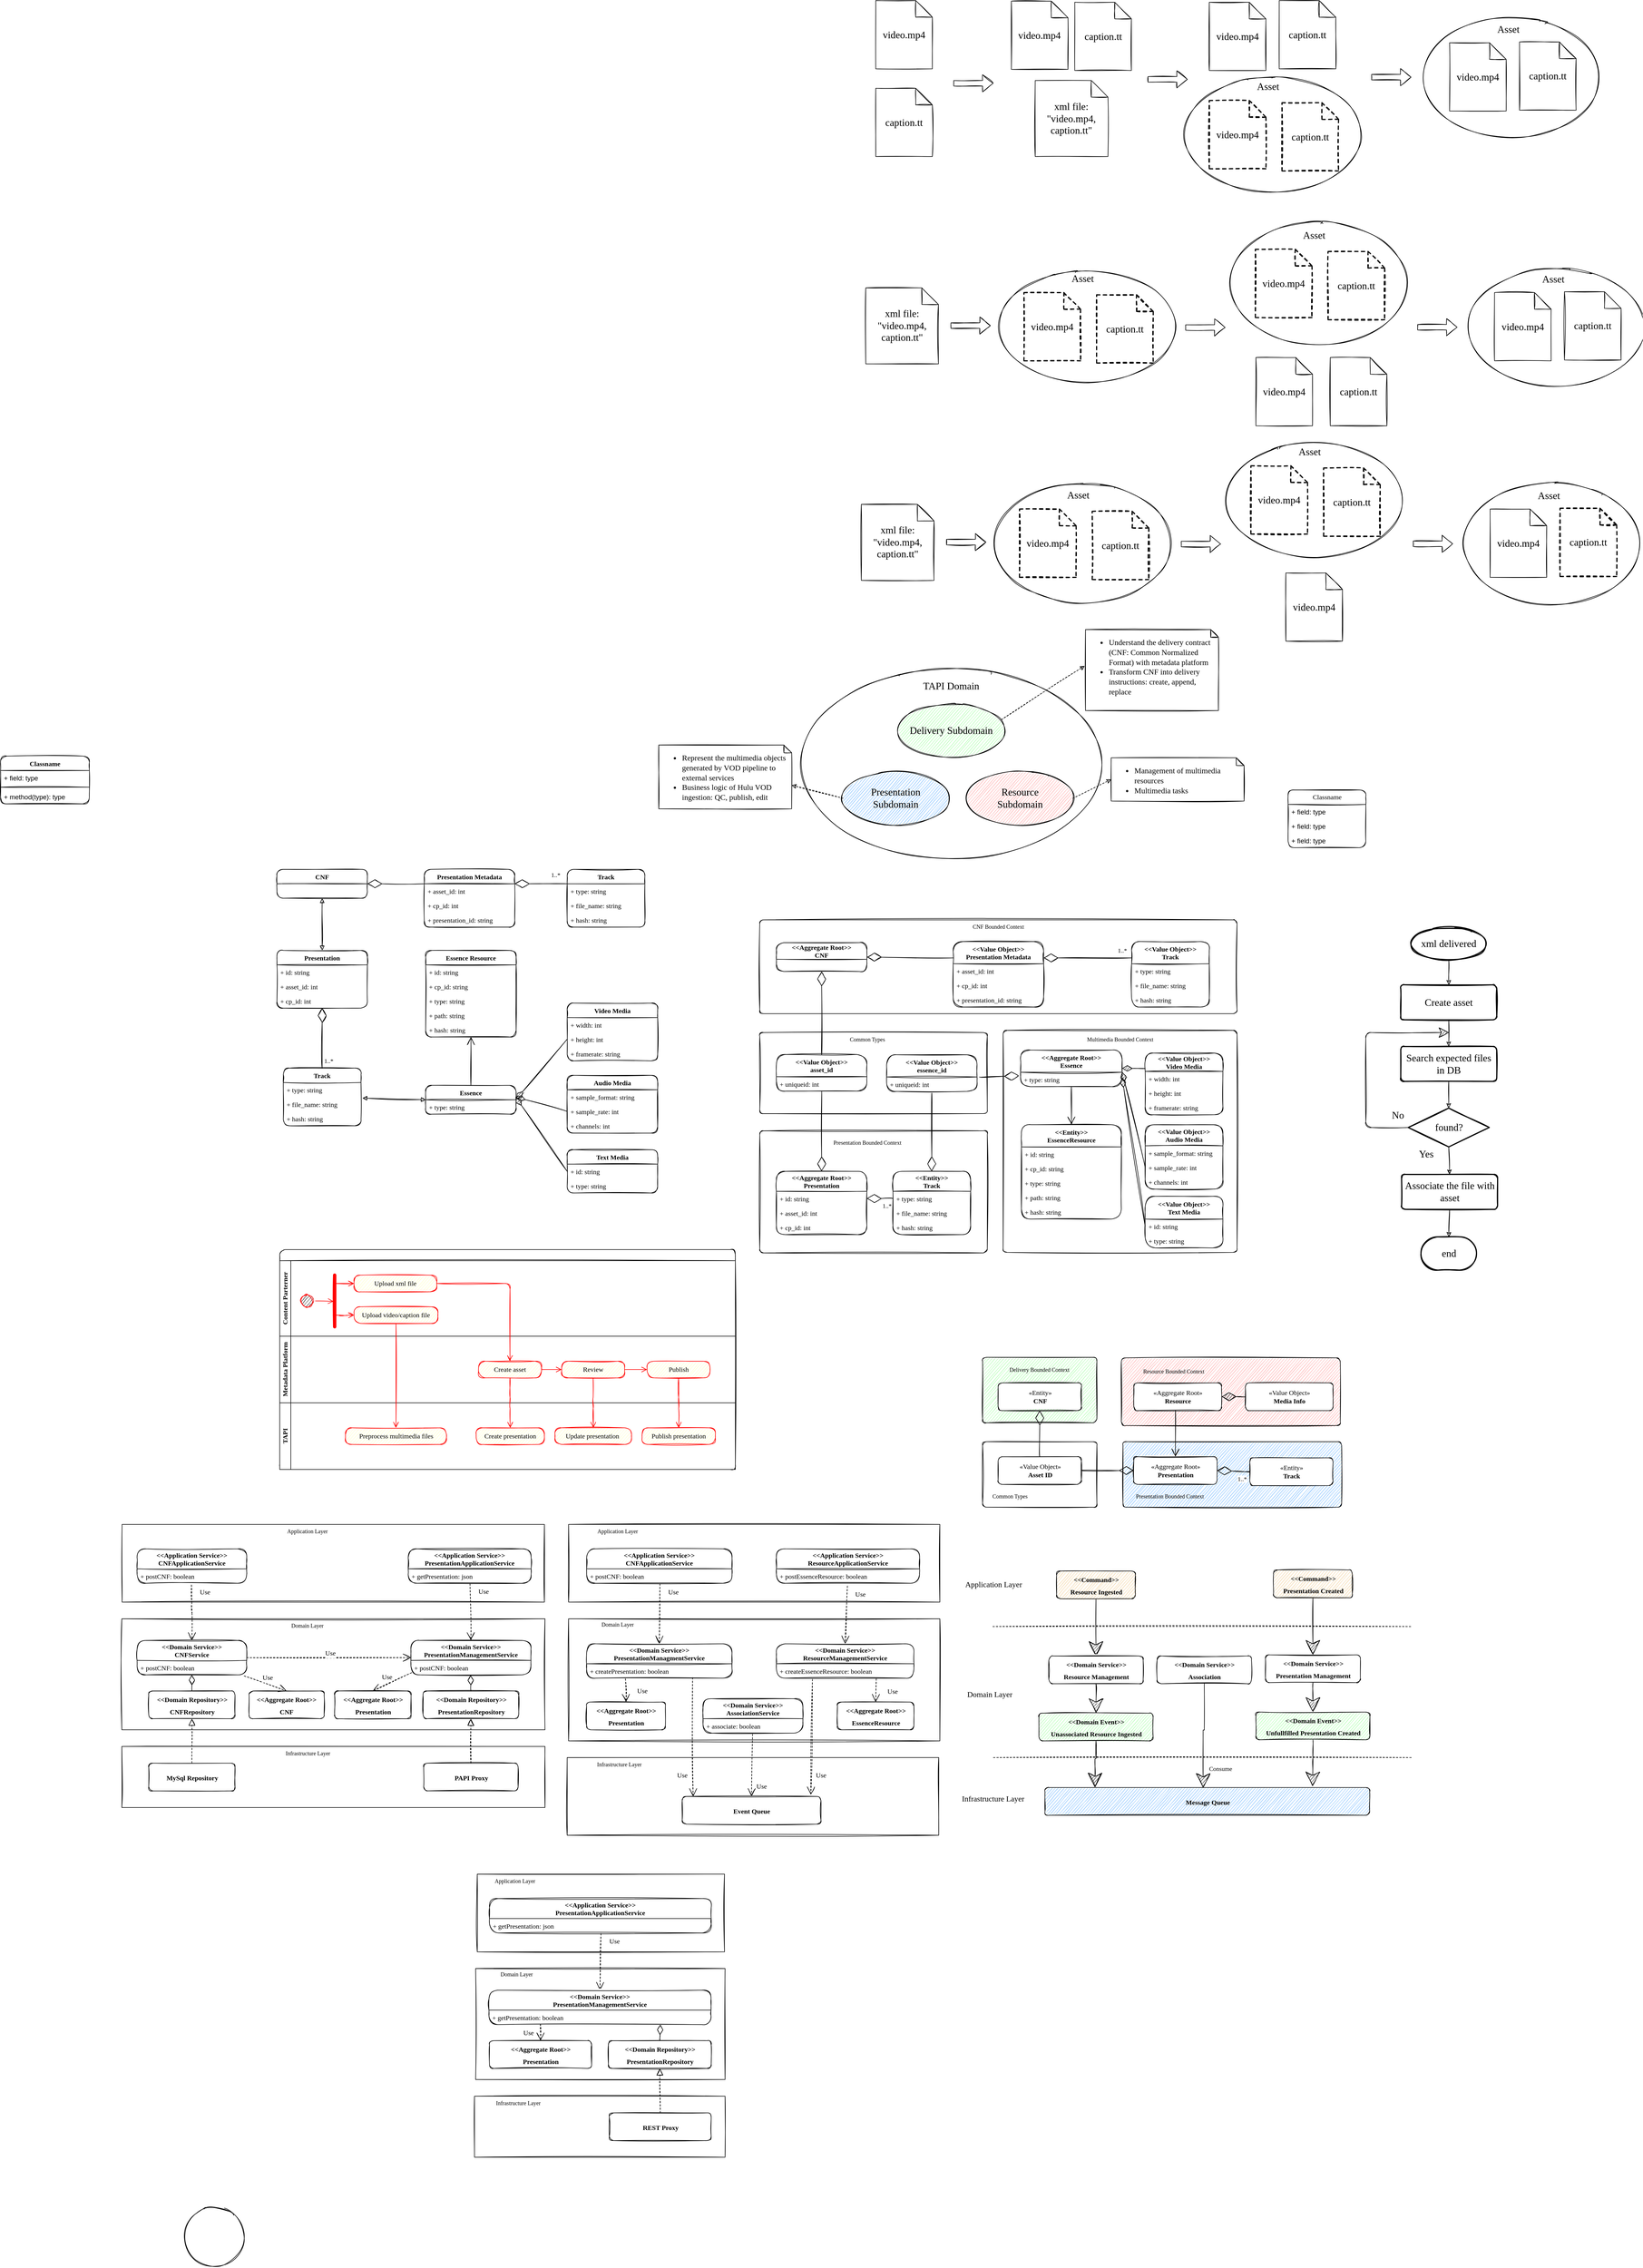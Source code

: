 <mxfile version="13.7.9" type="github">
  <diagram name="Page-1" id="b5b7bab2-c9e2-2cf4-8b2a-24fd1a2a6d21">
    <mxGraphModel dx="1419" dy="697" grid="0" gridSize="10" guides="1" tooltips="1" connect="1" arrows="1" fold="1" page="1" pageScale="1" pageWidth="3300" pageHeight="4681" math="0" shadow="0">
      <root>
        <mxCell id="0" />
        <mxCell id="1" parent="0" />
        <mxCell id="pkwPzaPYfRj4sN46si9D-83" value="Classname" style="swimlane;fontStyle=0;childLayout=stackLayout;horizontal=1;startSize=26;fillColor=none;horizontalStack=0;resizeParent=1;resizeParentMax=0;resizeLast=0;collapsible=0;marginBottom=0;rounded=1;glass=0;sketch=1;fontFamily=Comic Sans MS;html=1;" parent="1" vertex="1">
          <mxGeometry x="2342" y="1647" width="140" height="104" as="geometry" />
        </mxCell>
        <mxCell id="pkwPzaPYfRj4sN46si9D-84" value="+ field: type" style="text;strokeColor=none;fillColor=none;align=left;verticalAlign=top;spacingLeft=4;spacingRight=4;overflow=hidden;rotatable=0;points=[[0,0.5],[1,0.5]];portConstraint=eastwest;" parent="pkwPzaPYfRj4sN46si9D-83" vertex="1">
          <mxGeometry y="26" width="140" height="26" as="geometry" />
        </mxCell>
        <mxCell id="pkwPzaPYfRj4sN46si9D-85" value="+ field: type" style="text;strokeColor=none;fillColor=none;align=left;verticalAlign=top;spacingLeft=4;spacingRight=4;overflow=hidden;rotatable=0;points=[[0,0.5],[1,0.5]];portConstraint=eastwest;" parent="pkwPzaPYfRj4sN46si9D-83" vertex="1">
          <mxGeometry y="52" width="140" height="26" as="geometry" />
        </mxCell>
        <mxCell id="pkwPzaPYfRj4sN46si9D-86" value="+ field: type" style="text;strokeColor=none;fillColor=none;align=left;verticalAlign=top;spacingLeft=4;spacingRight=4;overflow=hidden;rotatable=0;points=[[0,0.5],[1,0.5]];portConstraint=eastwest;" parent="pkwPzaPYfRj4sN46si9D-83" vertex="1">
          <mxGeometry y="78" width="140" height="26" as="geometry" />
        </mxCell>
        <mxCell id="pkwPzaPYfRj4sN46si9D-70" value="Classname" style="swimlane;fontStyle=1;align=center;verticalAlign=top;childLayout=stackLayout;horizontal=1;startSize=26;horizontalStack=0;resizeParent=1;resizeParentMax=0;resizeLast=0;collapsible=1;marginBottom=0;shadow=0;glass=0;fontFamily=Comic Sans MS;sketch=1;rounded=1;" parent="1" vertex="1">
          <mxGeometry x="22" y="1586" width="160" height="86" as="geometry" />
        </mxCell>
        <mxCell id="pkwPzaPYfRj4sN46si9D-71" value="+ field: type" style="text;strokeColor=none;fillColor=none;align=left;verticalAlign=top;spacingLeft=4;spacingRight=4;overflow=hidden;rotatable=0;points=[[0,0.5],[1,0.5]];portConstraint=eastwest;sketch=1;rounded=1;" parent="pkwPzaPYfRj4sN46si9D-70" vertex="1">
          <mxGeometry y="26" width="160" height="26" as="geometry" />
        </mxCell>
        <mxCell id="pkwPzaPYfRj4sN46si9D-72" value="" style="line;strokeWidth=1;fillColor=none;align=left;verticalAlign=middle;spacingTop=-1;spacingLeft=3;spacingRight=3;rotatable=0;labelPosition=right;points=[];portConstraint=eastwest;sketch=1;rounded=1;" parent="pkwPzaPYfRj4sN46si9D-70" vertex="1">
          <mxGeometry y="52" width="160" height="8" as="geometry" />
        </mxCell>
        <mxCell id="pkwPzaPYfRj4sN46si9D-73" value="+ method(type): type" style="text;strokeColor=none;fillColor=none;align=left;verticalAlign=top;spacingLeft=4;spacingRight=4;overflow=hidden;rotatable=0;points=[[0,0.5],[1,0.5]];portConstraint=eastwest;sketch=1;rounded=1;" parent="pkwPzaPYfRj4sN46si9D-70" vertex="1">
          <mxGeometry y="60" width="160" height="26" as="geometry" />
        </mxCell>
        <mxCell id="pkwPzaPYfRj4sN46si9D-98" value="" style="swimlane;html=1;childLayout=stackLayout;resizeParent=1;resizeParentMax=0;horizontal=1;startSize=20;horizontalStack=0;rounded=1;glass=0;sketch=1;fontFamily=Comic Sans MS;fontSize=18;collapsible=0;" parent="1" vertex="1">
          <mxGeometry x="525" y="2475" width="821" height="396" as="geometry">
            <mxRectangle x="543" y="2423" width="61" height="26" as="alternateBounds" />
          </mxGeometry>
        </mxCell>
        <mxCell id="pkwPzaPYfRj4sN46si9D-99" value="Content Parterner" style="swimlane;html=1;startSize=20;horizontal=0;fontFamily=Comic Sans MS;collapsible=0;" parent="pkwPzaPYfRj4sN46si9D-98" vertex="1">
          <mxGeometry y="20" width="821" height="136" as="geometry">
            <mxRectangle y="20" width="480" height="20" as="alternateBounds" />
          </mxGeometry>
        </mxCell>
        <mxCell id="pkwPzaPYfRj4sN46si9D-104" value="" style="edgeStyle=orthogonalEdgeStyle;html=1;verticalAlign=bottom;endArrow=open;endSize=8;strokeColor=#ff0000;fontFamily=Comic Sans MS;fontSize=18;entryX=0.508;entryY=0.7;entryDx=0;entryDy=0;entryPerimeter=0;" parent="pkwPzaPYfRj4sN46si9D-99" source="pkwPzaPYfRj4sN46si9D-103" target="pkwPzaPYfRj4sN46si9D-105" edge="1">
          <mxGeometry relative="1" as="geometry">
            <mxPoint x="93" y="26" as="targetPoint" />
          </mxGeometry>
        </mxCell>
        <mxCell id="pkwPzaPYfRj4sN46si9D-107" value="Upload xml file" style="rounded=1;whiteSpace=wrap;html=1;arcSize=40;fontColor=#000000;fillColor=#ffffc0;strokeColor=#ff0000;glass=0;sketch=1;fontFamily=Comic Sans MS;" parent="pkwPzaPYfRj4sN46si9D-99" vertex="1">
          <mxGeometry x="134" y="26" width="149" height="30" as="geometry" />
        </mxCell>
        <mxCell id="pkwPzaPYfRj4sN46si9D-103" value="" style="ellipse;html=1;shape=startState;fillColor=#000000;strokeColor=#ff0000;rounded=1;glass=0;sketch=1;fontFamily=Comic Sans MS;fontSize=18;" parent="pkwPzaPYfRj4sN46si9D-99" vertex="1">
          <mxGeometry x="34" y="57.5" width="30" height="30" as="geometry" />
        </mxCell>
        <mxCell id="pkwPzaPYfRj4sN46si9D-105" value="" style="shape=line;html=1;strokeWidth=6;strokeColor=#ff0000;rounded=1;glass=0;sketch=1;fontFamily=Comic Sans MS;fontSize=18;direction=south;flipH=0;flipV=0;" parent="pkwPzaPYfRj4sN46si9D-99" vertex="1">
          <mxGeometry x="94" y="26" width="10" height="93" as="geometry" />
        </mxCell>
        <mxCell id="pkwPzaPYfRj4sN46si9D-115" value="" style="edgeStyle=orthogonalEdgeStyle;html=1;verticalAlign=bottom;endArrow=open;endSize=8;strokeColor=#ff0000;fontFamily=Comic Sans MS;fontSize=18;sketch=1;entryX=0;entryY=0.5;entryDx=0;entryDy=0;exitX=0.161;exitY=0.699;exitDx=0;exitDy=0;exitPerimeter=0;" parent="pkwPzaPYfRj4sN46si9D-99" target="pkwPzaPYfRj4sN46si9D-107" edge="1" source="pkwPzaPYfRj4sN46si9D-105">
          <mxGeometry relative="1" as="geometry">
            <mxPoint x="151" y="-7" as="targetPoint" />
            <mxPoint x="98" y="3" as="sourcePoint" />
          </mxGeometry>
        </mxCell>
        <mxCell id="pkwPzaPYfRj4sN46si9D-373" value="Upload video/caption file" style="rounded=1;whiteSpace=wrap;html=1;arcSize=40;fontColor=#000000;fillColor=#ffffc0;strokeColor=#ff0000;glass=0;sketch=1;fontFamily=Comic Sans MS;" parent="pkwPzaPYfRj4sN46si9D-99" vertex="1">
          <mxGeometry x="134" y="83" width="151" height="30" as="geometry" />
        </mxCell>
        <mxCell id="pkwPzaPYfRj4sN46si9D-374" value="" style="edgeStyle=orthogonalEdgeStyle;html=1;verticalAlign=bottom;endArrow=open;endSize=8;strokeColor=#ff0000;shadow=0;fontFamily=Comic Sans MS;fontSize=18;sketch=1;entryX=0;entryY=0.5;entryDx=0;entryDy=0;" parent="pkwPzaPYfRj4sN46si9D-99" target="pkwPzaPYfRj4sN46si9D-373" edge="1">
          <mxGeometry relative="1" as="geometry">
            <mxPoint x="144" y="61" as="targetPoint" />
            <mxPoint x="96" y="98" as="sourcePoint" />
          </mxGeometry>
        </mxCell>
        <mxCell id="pkwPzaPYfRj4sN46si9D-100" value="Metadata Platform" style="swimlane;html=1;startSize=20;horizontal=0;fontFamily=Comic Sans MS;collapsible=0;" parent="pkwPzaPYfRj4sN46si9D-98" vertex="1">
          <mxGeometry y="156" width="821" height="120" as="geometry" />
        </mxCell>
        <mxCell id="pkwPzaPYfRj4sN46si9D-136" value="Publish" style="rounded=1;whiteSpace=wrap;html=1;arcSize=40;fontColor=#000000;fillColor=#ffffc0;strokeColor=#ff0000;glass=0;sketch=1;fontFamily=Comic Sans MS;" parent="pkwPzaPYfRj4sN46si9D-100" vertex="1">
          <mxGeometry x="662" y="45" width="113.5" height="30" as="geometry" />
        </mxCell>
        <mxCell id="pkwPzaPYfRj4sN46si9D-110" value="Create asset" style="rounded=1;whiteSpace=wrap;html=1;arcSize=40;fontColor=#000000;fillColor=#ffffc0;strokeColor=#ff0000;glass=0;sketch=1;fontFamily=Comic Sans MS;" parent="pkwPzaPYfRj4sN46si9D-100" vertex="1">
          <mxGeometry x="358.25" y="45" width="113.5" height="30" as="geometry" />
        </mxCell>
        <mxCell id="pkwPzaPYfRj4sN46si9D-135" value="Review" style="rounded=1;whiteSpace=wrap;html=1;arcSize=40;fontColor=#000000;fillColor=#ffffc0;strokeColor=#ff0000;glass=0;sketch=1;fontFamily=Comic Sans MS;" parent="pkwPzaPYfRj4sN46si9D-100" vertex="1">
          <mxGeometry x="508" y="45" width="113.5" height="30" as="geometry" />
        </mxCell>
        <mxCell id="pkwPzaPYfRj4sN46si9D-139" value="" style="edgeStyle=orthogonalEdgeStyle;html=1;verticalAlign=bottom;endArrow=open;endSize=8;strokeColor=#ff0000;shadow=0;fontFamily=Comic Sans MS;fontSize=18;exitX=1;exitY=0.5;exitDx=0;exitDy=0;entryX=0;entryY=0.5;entryDx=0;entryDy=0;" parent="pkwPzaPYfRj4sN46si9D-100" source="pkwPzaPYfRj4sN46si9D-110" target="pkwPzaPYfRj4sN46si9D-135" edge="1">
          <mxGeometry relative="1" as="geometry">
            <mxPoint x="444" y="-170" as="targetPoint" />
          </mxGeometry>
        </mxCell>
        <mxCell id="pkwPzaPYfRj4sN46si9D-140" value="" style="edgeStyle=orthogonalEdgeStyle;html=1;verticalAlign=bottom;endArrow=open;endSize=8;strokeColor=#ff0000;shadow=0;fontFamily=Comic Sans MS;fontSize=18;exitX=1;exitY=0.5;exitDx=0;exitDy=0;entryX=0;entryY=0.5;entryDx=0;entryDy=0;" parent="pkwPzaPYfRj4sN46si9D-100" source="pkwPzaPYfRj4sN46si9D-135" target="pkwPzaPYfRj4sN46si9D-136" edge="1">
          <mxGeometry relative="1" as="geometry">
            <mxPoint x="509" y="70" as="targetPoint" />
            <mxPoint x="481.75" y="70" as="sourcePoint" />
          </mxGeometry>
        </mxCell>
        <mxCell id="pkwPzaPYfRj4sN46si9D-102" value="TAPI" style="swimlane;html=1;startSize=20;horizontal=0;fontFamily=Comic Sans MS;collapsible=0;" parent="pkwPzaPYfRj4sN46si9D-98" vertex="1">
          <mxGeometry y="276" width="821" height="120" as="geometry" />
        </mxCell>
        <mxCell id="pkwPzaPYfRj4sN46si9D-111" value="Preprocess multimedia files" style="rounded=1;whiteSpace=wrap;html=1;arcSize=40;fontColor=#000000;fillColor=#ffffc0;strokeColor=#ff0000;glass=0;sketch=1;fontFamily=Comic Sans MS;" parent="pkwPzaPYfRj4sN46si9D-102" vertex="1">
          <mxGeometry x="118.5" y="45" width="182" height="30" as="geometry" />
        </mxCell>
        <mxCell id="pkwPzaPYfRj4sN46si9D-134" value="Publish presentation" style="rounded=1;whiteSpace=wrap;html=1;arcSize=40;fontColor=#000000;fillColor=#ffffc0;strokeColor=#ff0000;glass=0;sketch=1;fontFamily=Comic Sans MS;" parent="pkwPzaPYfRj4sN46si9D-102" vertex="1">
          <mxGeometry x="653" y="45" width="132" height="30" as="geometry" />
        </mxCell>
        <mxCell id="pkwPzaPYfRj4sN46si9D-133" value="Update presentation&amp;nbsp;" style="rounded=1;whiteSpace=wrap;html=1;arcSize=40;fontColor=#000000;fillColor=#ffffc0;strokeColor=#ff0000;glass=0;sketch=1;fontFamily=Comic Sans MS;" parent="pkwPzaPYfRj4sN46si9D-102" vertex="1">
          <mxGeometry x="496" y="45" width="138" height="30" as="geometry" />
        </mxCell>
        <mxCell id="pkwPzaPYfRj4sN46si9D-278" value="Create presentation" style="rounded=1;whiteSpace=wrap;html=1;arcSize=40;fontColor=#000000;fillColor=#ffffc0;strokeColor=#ff0000;glass=0;sketch=1;fontFamily=Comic Sans MS;" parent="pkwPzaPYfRj4sN46si9D-102" vertex="1">
          <mxGeometry x="354" y="45" width="123" height="30" as="geometry" />
        </mxCell>
        <mxCell id="pkwPzaPYfRj4sN46si9D-137" value="" style="edgeStyle=orthogonalEdgeStyle;html=1;verticalAlign=bottom;endArrow=open;endSize=8;strokeColor=#ff0000;shadow=0;fontFamily=Comic Sans MS;fontSize=18;exitX=1;exitY=0.5;exitDx=0;exitDy=0;sketch=1;entryX=0.5;entryY=0;entryDx=0;entryDy=0;" parent="pkwPzaPYfRj4sN46si9D-98" source="pkwPzaPYfRj4sN46si9D-107" target="pkwPzaPYfRj4sN46si9D-110" edge="1">
          <mxGeometry relative="1" as="geometry">
            <mxPoint x="426.52" y="115" as="targetPoint" />
            <mxPoint x="427.02" y="-73" as="sourcePoint" />
          </mxGeometry>
        </mxCell>
        <mxCell id="pkwPzaPYfRj4sN46si9D-141" value="" style="edgeStyle=orthogonalEdgeStyle;html=1;verticalAlign=bottom;endArrow=open;endSize=8;strokeColor=#ff0000;shadow=0;fontFamily=Comic Sans MS;fontSize=18;exitX=0.5;exitY=1;exitDx=0;exitDy=0;entryX=0.5;entryY=0;entryDx=0;entryDy=0;sketch=1;" parent="pkwPzaPYfRj4sN46si9D-98" source="pkwPzaPYfRj4sN46si9D-135" target="pkwPzaPYfRj4sN46si9D-133" edge="1">
          <mxGeometry relative="1" as="geometry">
            <mxPoint x="658" y="210" as="targetPoint" />
            <mxPoint x="622.5" y="210" as="sourcePoint" />
          </mxGeometry>
        </mxCell>
        <mxCell id="pkwPzaPYfRj4sN46si9D-142" value="" style="edgeStyle=orthogonalEdgeStyle;html=1;verticalAlign=bottom;endArrow=open;endSize=8;strokeColor=#ff0000;shadow=0;fontFamily=Comic Sans MS;fontSize=18;entryX=0.5;entryY=0;entryDx=0;entryDy=0;sketch=1;exitX=0.5;exitY=1;exitDx=0;exitDy=0;" parent="pkwPzaPYfRj4sN46si9D-98" source="pkwPzaPYfRj4sN46si9D-136" target="pkwPzaPYfRj4sN46si9D-134" edge="1">
          <mxGeometry relative="1" as="geometry">
            <mxPoint x="566" y="315" as="targetPoint" />
            <mxPoint x="706" y="219" as="sourcePoint" />
          </mxGeometry>
        </mxCell>
        <mxCell id="pkwPzaPYfRj4sN46si9D-280" value="" style="edgeStyle=orthogonalEdgeStyle;html=1;verticalAlign=bottom;endArrow=open;endSize=8;strokeColor=#ff0000;shadow=0;fontFamily=Comic Sans MS;fontSize=18;exitX=0.5;exitY=1;exitDx=0;exitDy=0;entryX=0.5;entryY=0;entryDx=0;entryDy=0;sketch=1;" parent="pkwPzaPYfRj4sN46si9D-98" source="pkwPzaPYfRj4sN46si9D-110" target="pkwPzaPYfRj4sN46si9D-278" edge="1">
          <mxGeometry relative="1" as="geometry">
            <mxPoint x="566" y="315" as="targetPoint" />
            <mxPoint x="565.75" y="225" as="sourcePoint" />
          </mxGeometry>
        </mxCell>
        <mxCell id="pkwPzaPYfRj4sN46si9D-376" value="" style="edgeStyle=orthogonalEdgeStyle;html=1;verticalAlign=bottom;endArrow=open;endSize=8;strokeColor=#ff0000;shadow=0;fontFamily=Comic Sans MS;fontSize=18;sketch=1;exitX=0.5;exitY=1;exitDx=0;exitDy=0;" parent="pkwPzaPYfRj4sN46si9D-98" target="pkwPzaPYfRj4sN46si9D-111" edge="1" source="pkwPzaPYfRj4sN46si9D-373">
          <mxGeometry relative="1" as="geometry">
            <mxPoint x="215" y="348" as="targetPoint" />
            <mxPoint x="214" y="168" as="sourcePoint" />
          </mxGeometry>
        </mxCell>
        <mxCell id="pkwPzaPYfRj4sN46si9D-264" value="" style="rounded=0;whiteSpace=wrap;html=1;glass=0;sketch=1;strokeWidth=1;fontFamily=Comic Sans MS;fontSize=18;" parent="1" vertex="1">
          <mxGeometry x="1043" y="3390" width="669.5" height="140" as="geometry" />
        </mxCell>
        <mxCell id="pkwPzaPYfRj4sN46si9D-228" value="" style="rounded=0;whiteSpace=wrap;html=1;glass=0;sketch=1;strokeWidth=1;fontFamily=Comic Sans MS;fontSize=18;" parent="1" vertex="1">
          <mxGeometry x="240.5" y="3140" width="762.5" height="200" as="geometry" />
        </mxCell>
        <mxCell id="pkwPzaPYfRj4sN46si9D-218" value="" style="rounded=0;whiteSpace=wrap;html=1;glass=0;sketch=1;strokeWidth=1;fontFamily=Comic Sans MS;fontSize=18;" parent="1" vertex="1">
          <mxGeometry x="241" y="2970" width="761" height="140" as="geometry" />
        </mxCell>
        <mxCell id="pkwPzaPYfRj4sN46si9D-211" value="" style="ellipse;whiteSpace=wrap;html=1;rounded=1;glass=0;sketch=1;strokeWidth=1;fontFamily=Comic Sans MS;fontSize=18;" parent="1" vertex="1">
          <mxGeometry x="1470" y="1420" width="530" height="360" as="geometry" />
        </mxCell>
        <mxCell id="pkwPzaPYfRj4sN46si9D-167" value="&lt;div&gt;&lt;/div&gt;" style="rounded=1;whiteSpace=wrap;html=1;absoluteArcSize=1;arcSize=14;strokeWidth=1;glass=0;sketch=1;fontFamily=Comic Sans MS;fontSize=18;align=center;" parent="1" vertex="1">
          <mxGeometry x="1390" y="2261" width="410" height="220" as="geometry" />
        </mxCell>
        <mxCell id="pkwPzaPYfRj4sN46si9D-160" value="&lt;div&gt;&lt;/div&gt;" style="rounded=1;whiteSpace=wrap;html=1;absoluteArcSize=1;arcSize=14;strokeWidth=1;glass=0;sketch=1;fontFamily=Comic Sans MS;fontSize=18;align=center;" parent="1" vertex="1">
          <mxGeometry x="1390" y="2084" width="410" height="146" as="geometry" />
        </mxCell>
        <mxCell id="pkwPzaPYfRj4sN46si9D-143" value="&lt;div&gt;&lt;/div&gt;" style="rounded=1;whiteSpace=wrap;html=1;absoluteArcSize=1;arcSize=14;strokeWidth=1;glass=0;sketch=1;fontFamily=Comic Sans MS;fontSize=18;align=center;" parent="1" vertex="1">
          <mxGeometry x="1390" y="1881" width="860" height="169" as="geometry" />
        </mxCell>
        <mxCell id="pkwPzaPYfRj4sN46si9D-2" value="" style="ellipse;whiteSpace=wrap;html=1;aspect=fixed;sketch=1;rounded=1;" parent="1" vertex="1">
          <mxGeometry x="352" y="4198" width="110" height="110" as="geometry" />
        </mxCell>
        <mxCell id="pkwPzaPYfRj4sN46si9D-153" value="&lt;&lt;Value Object&gt;&gt;&#xa;Track" style="swimlane;fontStyle=1;childLayout=stackLayout;horizontal=1;startSize=40;horizontalStack=0;resizeParent=1;resizeParentMax=0;resizeLast=0;collapsible=0;marginBottom=0;shadow=0;glass=0;fontFamily=Comic Sans MS;sketch=1;rounded=1;arcSize=13;" parent="1" vertex="1">
          <mxGeometry x="2060" y="1920" width="140" height="118" as="geometry" />
        </mxCell>
        <mxCell id="pkwPzaPYfRj4sN46si9D-154" value="+ type: string" style="text;strokeColor=none;fillColor=none;align=left;verticalAlign=top;spacingLeft=4;spacingRight=4;overflow=hidden;rotatable=0;points=[[0,0.5],[1,0.5]];portConstraint=eastwest;fontFamily=Comic Sans MS;sketch=1;rounded=1;" parent="pkwPzaPYfRj4sN46si9D-153" vertex="1">
          <mxGeometry y="40" width="140" height="26" as="geometry" />
        </mxCell>
        <mxCell id="pkwPzaPYfRj4sN46si9D-155" value="+ file_name: string" style="text;strokeColor=none;fillColor=none;align=left;verticalAlign=top;spacingLeft=4;spacingRight=4;overflow=hidden;rotatable=0;points=[[0,0.5],[1,0.5]];portConstraint=eastwest;fontFamily=Comic Sans MS;sketch=1;rounded=1;" parent="pkwPzaPYfRj4sN46si9D-153" vertex="1">
          <mxGeometry y="66" width="140" height="26" as="geometry" />
        </mxCell>
        <mxCell id="pkwPzaPYfRj4sN46si9D-156" value="+ hash: string" style="text;strokeColor=none;fillColor=none;align=left;verticalAlign=top;spacingLeft=4;spacingRight=4;overflow=hidden;rotatable=0;points=[[0,0.5],[1,0.5]];portConstraint=eastwest;fontFamily=Comic Sans MS;sketch=1;rounded=1;" parent="pkwPzaPYfRj4sN46si9D-153" vertex="1">
          <mxGeometry y="92" width="140" height="26" as="geometry" />
        </mxCell>
        <mxCell id="pkwPzaPYfRj4sN46si9D-148" value="&lt;&lt;Aggregate Root&gt;&gt;&#xa;CNF" style="swimlane;fontStyle=1;childLayout=stackLayout;horizontal=1;startSize=30;horizontalStack=0;resizeParent=1;resizeParentMax=0;resizeLast=0;collapsible=0;marginBottom=0;shadow=0;glass=0;swimlaneLine=1;fontFamily=Comic Sans MS;sketch=1;rounded=1;" parent="1" vertex="1">
          <mxGeometry x="1420" y="1922" width="163" height="52" as="geometry" />
        </mxCell>
        <mxCell id="pkwPzaPYfRj4sN46si9D-149" value="&lt;&lt;Value Object&gt;&gt;&#xa;Presentation Metadata" style="swimlane;fontStyle=1;childLayout=stackLayout;horizontal=1;startSize=40;horizontalStack=0;resizeParent=1;resizeParentMax=0;resizeLast=0;collapsible=0;marginBottom=0;shadow=0;glass=0;swimlaneLine=1;fontFamily=Comic Sans MS;sketch=1;rounded=1;" parent="1" vertex="1">
          <mxGeometry x="1738.5" y="1920" width="163" height="118" as="geometry" />
        </mxCell>
        <mxCell id="pkwPzaPYfRj4sN46si9D-150" value="+ asset_id: int" style="text;strokeColor=none;fillColor=none;align=left;verticalAlign=top;spacingLeft=4;spacingRight=4;overflow=hidden;rotatable=0;points=[[0,0.5],[1,0.5]];portConstraint=eastwest;fontFamily=Comic Sans MS;sketch=1;rounded=1;" parent="pkwPzaPYfRj4sN46si9D-149" vertex="1">
          <mxGeometry y="40" width="163" height="26" as="geometry" />
        </mxCell>
        <mxCell id="pkwPzaPYfRj4sN46si9D-151" value="+ cp_id: int" style="text;strokeColor=none;fillColor=none;align=left;verticalAlign=top;spacingLeft=4;spacingRight=4;overflow=hidden;rotatable=0;points=[[0,0.5],[1,0.5]];portConstraint=eastwest;fontFamily=Comic Sans MS;sketch=1;rounded=1;" parent="pkwPzaPYfRj4sN46si9D-149" vertex="1">
          <mxGeometry y="66" width="163" height="26" as="geometry" />
        </mxCell>
        <mxCell id="pkwPzaPYfRj4sN46si9D-152" value="+ presentation_id: string" style="text;strokeColor=none;fillColor=none;align=left;verticalAlign=top;spacingLeft=4;spacingRight=4;overflow=hidden;rotatable=0;points=[[0,0.5],[1,0.5]];portConstraint=eastwest;fontFamily=Comic Sans MS;sketch=1;rounded=1;" parent="pkwPzaPYfRj4sN46si9D-149" vertex="1">
          <mxGeometry y="92" width="163" height="26" as="geometry" />
        </mxCell>
        <mxCell id="pkwPzaPYfRj4sN46si9D-147" value="&lt;font size=&quot;1&quot;&gt;CNF Bounded Context&lt;/font&gt;" style="text;html=1;strokeColor=none;fillColor=none;align=center;verticalAlign=middle;whiteSpace=wrap;rounded=0;glass=0;sketch=1;fontFamily=Comic Sans MS;fontSize=18;" parent="1" vertex="1">
          <mxGeometry x="1764" y="1881" width="112" height="20" as="geometry" />
        </mxCell>
        <mxCell id="pkwPzaPYfRj4sN46si9D-157" value="" style="endArrow=diamondThin;endFill=0;endSize=24;html=1;fontFamily=Comic Sans MS;exitX=0;exitY=0.25;exitDx=0;exitDy=0;entryX=1;entryY=0.5;entryDx=0;entryDy=0;sketch=1;" parent="1" source="pkwPzaPYfRj4sN46si9D-149" target="pkwPzaPYfRj4sN46si9D-148" edge="1">
          <mxGeometry width="160" relative="1" as="geometry">
            <mxPoint x="1310" y="2010" as="sourcePoint" />
            <mxPoint x="1470" y="2010" as="targetPoint" />
          </mxGeometry>
        </mxCell>
        <mxCell id="pkwPzaPYfRj4sN46si9D-158" value="" style="endArrow=diamondThin;endFill=0;endSize=24;html=1;fontFamily=Comic Sans MS;exitX=0;exitY=0.25;exitDx=0;exitDy=0;entryX=1;entryY=0.25;entryDx=0;entryDy=0;sketch=1;" parent="1" source="pkwPzaPYfRj4sN46si9D-153" target="pkwPzaPYfRj4sN46si9D-149" edge="1">
          <mxGeometry width="160" relative="1" as="geometry">
            <mxPoint x="2012.5" y="1850" as="sourcePoint" />
            <mxPoint x="1910" y="1850" as="targetPoint" />
          </mxGeometry>
        </mxCell>
        <mxCell id="pkwPzaPYfRj4sN46si9D-159" value="1..*" style="edgeLabel;html=1;align=center;verticalAlign=middle;resizable=0;points=[];fontFamily=Comic Sans MS;" parent="pkwPzaPYfRj4sN46si9D-158" vertex="1" connectable="0">
          <mxGeometry x="-0.556" y="-1" relative="1" as="geometry">
            <mxPoint x="18" y="-12.5" as="offset" />
          </mxGeometry>
        </mxCell>
        <mxCell id="pkwPzaPYfRj4sN46si9D-176" value="&lt;div&gt;&lt;/div&gt;" style="rounded=1;whiteSpace=wrap;html=1;absoluteArcSize=1;arcSize=14;strokeWidth=1;glass=0;sketch=1;fontFamily=Comic Sans MS;fontSize=18;align=center;" parent="1" vertex="1">
          <mxGeometry x="1828.5" y="2080" width="421.5" height="400" as="geometry" />
        </mxCell>
        <mxCell id="pkwPzaPYfRj4sN46si9D-163" value="&lt;&lt;Value Object&gt;&gt;&#xa;asset_id" style="swimlane;fontStyle=1;childLayout=stackLayout;horizontal=1;startSize=40;horizontalStack=0;resizeParent=1;resizeParentMax=0;resizeLast=0;collapsible=0;marginBottom=0;shadow=0;glass=0;swimlaneLine=1;fontFamily=Comic Sans MS;sketch=1;rounded=1;" parent="1" vertex="1">
          <mxGeometry x="1420" y="2123.5" width="163" height="66" as="geometry" />
        </mxCell>
        <mxCell id="pkwPzaPYfRj4sN46si9D-164" value="+ uniqueid: int" style="text;strokeColor=none;fillColor=none;align=left;verticalAlign=top;spacingLeft=4;spacingRight=4;overflow=hidden;rotatable=0;points=[[0,0.5],[1,0.5]];portConstraint=eastwest;fontFamily=Comic Sans MS;sketch=1;rounded=1;" parent="pkwPzaPYfRj4sN46si9D-163" vertex="1">
          <mxGeometry y="40" width="163" height="26" as="geometry" />
        </mxCell>
        <mxCell id="pkwPzaPYfRj4sN46si9D-168" value="&lt;&lt;Aggregate Root&gt;&gt;&#xa;Presentation" style="swimlane;fontStyle=1;childLayout=stackLayout;horizontal=1;startSize=36;horizontalStack=0;resizeParent=1;resizeParentMax=0;resizeLast=0;collapsible=0;marginBottom=0;shadow=0;glass=0;swimlaneLine=1;fontFamily=Comic Sans MS;sketch=1;rounded=1;" parent="1" vertex="1">
          <mxGeometry x="1420" y="2334" width="163" height="114" as="geometry" />
        </mxCell>
        <mxCell id="pkwPzaPYfRj4sN46si9D-169" value="+ id: string" style="text;strokeColor=none;fillColor=none;align=left;verticalAlign=top;spacingLeft=4;spacingRight=4;overflow=hidden;rotatable=0;points=[[0,0.5],[1,0.5]];portConstraint=eastwest;fontFamily=Comic Sans MS;sketch=1;rounded=1;" parent="pkwPzaPYfRj4sN46si9D-168" vertex="1">
          <mxGeometry y="36" width="163" height="26" as="geometry" />
        </mxCell>
        <mxCell id="pkwPzaPYfRj4sN46si9D-170" value="+ asset_id: int" style="text;strokeColor=none;fillColor=none;align=left;verticalAlign=top;spacingLeft=4;spacingRight=4;overflow=hidden;rotatable=0;points=[[0,0.5],[1,0.5]];portConstraint=eastwest;fontFamily=Comic Sans MS;sketch=1;rounded=1;" parent="pkwPzaPYfRj4sN46si9D-168" vertex="1">
          <mxGeometry y="62" width="163" height="26" as="geometry" />
        </mxCell>
        <mxCell id="pkwPzaPYfRj4sN46si9D-171" value="+ cp_id: int" style="text;strokeColor=none;fillColor=none;align=left;verticalAlign=top;spacingLeft=4;spacingRight=4;overflow=hidden;rotatable=0;points=[[0,0.5],[1,0.5]];portConstraint=eastwest;fontFamily=Comic Sans MS;sketch=1;rounded=1;" parent="pkwPzaPYfRj4sN46si9D-168" vertex="1">
          <mxGeometry y="88" width="163" height="26" as="geometry" />
        </mxCell>
        <mxCell id="pkwPzaPYfRj4sN46si9D-172" value="&lt;&lt;Entity&gt;&gt;&#xa;Track" style="swimlane;fontStyle=1;childLayout=stackLayout;horizontal=1;startSize=36;horizontalStack=0;resizeParent=1;resizeParentMax=0;resizeLast=0;collapsible=0;marginBottom=0;shadow=0;glass=0;fontFamily=Comic Sans MS;sketch=1;rounded=1;" parent="1" vertex="1">
          <mxGeometry x="1630" y="2334" width="140" height="114" as="geometry" />
        </mxCell>
        <mxCell id="pkwPzaPYfRj4sN46si9D-173" value="+ type: string" style="text;strokeColor=none;fillColor=none;align=left;verticalAlign=top;spacingLeft=4;spacingRight=4;overflow=hidden;rotatable=0;points=[[0,0.5],[1,0.5]];portConstraint=eastwest;fontFamily=Comic Sans MS;sketch=1;rounded=1;" parent="pkwPzaPYfRj4sN46si9D-172" vertex="1">
          <mxGeometry y="36" width="140" height="26" as="geometry" />
        </mxCell>
        <mxCell id="pkwPzaPYfRj4sN46si9D-174" value="+ file_name: string" style="text;strokeColor=none;fillColor=none;align=left;verticalAlign=top;spacingLeft=4;spacingRight=4;overflow=hidden;rotatable=0;points=[[0,0.5],[1,0.5]];portConstraint=eastwest;fontFamily=Comic Sans MS;sketch=1;rounded=1;" parent="pkwPzaPYfRj4sN46si9D-172" vertex="1">
          <mxGeometry y="62" width="140" height="26" as="geometry" />
        </mxCell>
        <mxCell id="pkwPzaPYfRj4sN46si9D-175" value="+ hash: string" style="text;strokeColor=none;fillColor=none;align=left;verticalAlign=top;spacingLeft=4;spacingRight=4;overflow=hidden;rotatable=0;points=[[0,0.5],[1,0.5]];portConstraint=eastwest;fontFamily=Comic Sans MS;sketch=1;rounded=1;" parent="pkwPzaPYfRj4sN46si9D-172" vertex="1">
          <mxGeometry y="88" width="140" height="26" as="geometry" />
        </mxCell>
        <mxCell id="pkwPzaPYfRj4sN46si9D-183" value="&lt;&lt;Aggregate Root&gt;&gt;&#xa;Essence" style="swimlane;fontStyle=1;childLayout=stackLayout;horizontal=1;startSize=40;horizontalStack=0;resizeParent=1;resizeParentMax=0;resizeLast=0;collapsible=0;marginBottom=0;shadow=0;glass=0;swimlaneLine=1;fontFamily=Comic Sans MS;swimlaneFillColor=none;sketch=1;rounded=1;" parent="1" vertex="1">
          <mxGeometry x="1860" y="2115.5" width="183" height="66" as="geometry" />
        </mxCell>
        <mxCell id="pkwPzaPYfRj4sN46si9D-185" value="+ type: string" style="text;strokeColor=none;fillColor=none;align=left;verticalAlign=top;spacingLeft=4;spacingRight=4;overflow=hidden;rotatable=0;points=[[0,0.5],[1,0.5]];portConstraint=eastwest;fontFamily=Comic Sans MS;sketch=1;rounded=1;" parent="pkwPzaPYfRj4sN46si9D-183" vertex="1">
          <mxGeometry y="40" width="183" height="26" as="geometry" />
        </mxCell>
        <mxCell id="pkwPzaPYfRj4sN46si9D-186" value="&lt;&lt;Value Object&gt;&gt;&#xa;Video Media" style="swimlane;fontStyle=1;childLayout=stackLayout;horizontal=1;startSize=33;horizontalStack=0;resizeParent=1;resizeParentMax=0;resizeLast=0;collapsible=0;marginBottom=0;shadow=0;glass=0;swimlaneLine=1;fontFamily=Comic Sans MS;swimlaneFillColor=none;sketch=1;rounded=1;" parent="1" vertex="1">
          <mxGeometry x="2084.5" y="2121" width="140" height="111" as="geometry" />
        </mxCell>
        <mxCell id="pkwPzaPYfRj4sN46si9D-187" value="+ width: int" style="text;strokeColor=none;fillColor=none;align=left;verticalAlign=top;spacingLeft=4;spacingRight=4;overflow=hidden;rotatable=0;points=[[0,0.5],[1,0.5]];portConstraint=eastwest;fontFamily=Comic Sans MS;sketch=1;rounded=1;" parent="pkwPzaPYfRj4sN46si9D-186" vertex="1">
          <mxGeometry y="33" width="140" height="26" as="geometry" />
        </mxCell>
        <mxCell id="pkwPzaPYfRj4sN46si9D-188" value="+ height: int" style="text;strokeColor=none;fillColor=none;align=left;verticalAlign=top;spacingLeft=4;spacingRight=4;overflow=hidden;rotatable=0;points=[[0,0.5],[1,0.5]];portConstraint=eastwest;fontFamily=Comic Sans MS;sketch=1;rounded=1;" parent="pkwPzaPYfRj4sN46si9D-186" vertex="1">
          <mxGeometry y="59" width="140" height="26" as="geometry" />
        </mxCell>
        <mxCell id="pkwPzaPYfRj4sN46si9D-189" value="+ framerate: string" style="text;strokeColor=none;fillColor=none;align=left;verticalAlign=top;spacingLeft=4;spacingRight=4;overflow=hidden;rotatable=0;points=[[0,0.5],[1,0.5]];portConstraint=eastwest;fontFamily=Comic Sans MS;sketch=1;rounded=1;" parent="pkwPzaPYfRj4sN46si9D-186" vertex="1">
          <mxGeometry y="85" width="140" height="26" as="geometry" />
        </mxCell>
        <mxCell id="pkwPzaPYfRj4sN46si9D-194" value="&lt;&lt;Value Object&gt;&gt;&#xa;Text Media" style="swimlane;fontStyle=1;childLayout=stackLayout;horizontal=1;startSize=41;horizontalStack=0;resizeParent=1;resizeParentMax=0;resizeLast=0;collapsible=0;marginBottom=0;shadow=0;glass=0;swimlaneLine=1;fontFamily=Comic Sans MS;swimlaneFillColor=none;sketch=1;rounded=1;" parent="1" vertex="1">
          <mxGeometry x="2084.5" y="2379" width="140" height="93" as="geometry" />
        </mxCell>
        <mxCell id="pkwPzaPYfRj4sN46si9D-195" value="+ id: string" style="text;strokeColor=none;fillColor=none;align=left;verticalAlign=top;spacingLeft=4;spacingRight=4;overflow=hidden;rotatable=0;points=[[0,0.5],[1,0.5]];portConstraint=eastwest;fontFamily=Comic Sans MS;sketch=1;rounded=1;" parent="pkwPzaPYfRj4sN46si9D-194" vertex="1">
          <mxGeometry y="41" width="140" height="26" as="geometry" />
        </mxCell>
        <mxCell id="pkwPzaPYfRj4sN46si9D-196" value="+ type: string" style="text;strokeColor=none;fillColor=none;align=left;verticalAlign=top;spacingLeft=4;spacingRight=4;overflow=hidden;rotatable=0;points=[[0,0.5],[1,0.5]];portConstraint=eastwest;fontFamily=Comic Sans MS;sketch=1;rounded=1;" parent="pkwPzaPYfRj4sN46si9D-194" vertex="1">
          <mxGeometry y="67" width="140" height="26" as="geometry" />
        </mxCell>
        <mxCell id="pkwPzaPYfRj4sN46si9D-177" value="&lt;&lt;Entity&gt;&gt;&#xa;EssenceResource" style="swimlane;fontStyle=1;childLayout=stackLayout;horizontal=1;startSize=40;horizontalStack=0;resizeParent=1;resizeParentMax=0;resizeLast=0;collapsible=0;marginBottom=0;shadow=0;glass=0;swimlaneLine=1;fontFamily=Comic Sans MS;swimlaneFillColor=none;sketch=1;rounded=1;" parent="1" vertex="1">
          <mxGeometry x="1861.5" y="2250" width="180" height="170" as="geometry" />
        </mxCell>
        <mxCell id="pkwPzaPYfRj4sN46si9D-178" value="+ id: string" style="text;strokeColor=none;fillColor=none;align=left;verticalAlign=top;spacingLeft=4;spacingRight=4;overflow=hidden;rotatable=0;points=[[0,0.5],[1,0.5]];portConstraint=eastwest;fontFamily=Comic Sans MS;sketch=1;rounded=1;" parent="pkwPzaPYfRj4sN46si9D-177" vertex="1">
          <mxGeometry y="40" width="180" height="26" as="geometry" />
        </mxCell>
        <mxCell id="pkwPzaPYfRj4sN46si9D-179" value="+ cp_id: string" style="text;strokeColor=none;fillColor=none;align=left;verticalAlign=top;spacingLeft=4;spacingRight=4;overflow=hidden;rotatable=0;points=[[0,0.5],[1,0.5]];portConstraint=eastwest;fontFamily=Comic Sans MS;sketch=1;rounded=1;" parent="pkwPzaPYfRj4sN46si9D-177" vertex="1">
          <mxGeometry y="66" width="180" height="26" as="geometry" />
        </mxCell>
        <mxCell id="pkwPzaPYfRj4sN46si9D-180" value="+ type: string" style="text;strokeColor=none;fillColor=none;align=left;verticalAlign=top;spacingLeft=4;spacingRight=4;overflow=hidden;rotatable=0;points=[[0,0.5],[1,0.5]];portConstraint=eastwest;fontFamily=Comic Sans MS;sketch=1;rounded=1;" parent="pkwPzaPYfRj4sN46si9D-177" vertex="1">
          <mxGeometry y="92" width="180" height="26" as="geometry" />
        </mxCell>
        <mxCell id="pkwPzaPYfRj4sN46si9D-181" value="+ path: string" style="text;strokeColor=none;fillColor=none;align=left;verticalAlign=top;spacingLeft=4;spacingRight=4;overflow=hidden;rotatable=0;points=[[0,0.5],[1,0.5]];portConstraint=eastwest;fontFamily=Comic Sans MS;sketch=1;rounded=1;" parent="pkwPzaPYfRj4sN46si9D-177" vertex="1">
          <mxGeometry y="118" width="180" height="26" as="geometry" />
        </mxCell>
        <mxCell id="pkwPzaPYfRj4sN46si9D-182" value="+ hash: string" style="text;strokeColor=none;fillColor=none;align=left;verticalAlign=top;spacingLeft=4;spacingRight=4;overflow=hidden;rotatable=0;points=[[0,0.5],[1,0.5]];portConstraint=eastwest;fontFamily=Comic Sans MS;sketch=1;rounded=1;" parent="pkwPzaPYfRj4sN46si9D-177" vertex="1">
          <mxGeometry y="144" width="180" height="26" as="geometry" />
        </mxCell>
        <mxCell id="pkwPzaPYfRj4sN46si9D-199" value="" style="endArrow=diamondThin;endFill=1;endSize=16;html=1;fontFamily=Comic Sans MS;entryX=1;entryY=0.75;entryDx=0;entryDy=0;sketch=1;exitX=0;exitY=0.5;exitDx=0;exitDy=0;" parent="1" source="pkwPzaPYfRj4sN46si9D-195" target="pkwPzaPYfRj4sN46si9D-183" edge="1">
          <mxGeometry width="160" relative="1" as="geometry">
            <mxPoint x="1892" y="2440" as="sourcePoint" />
            <mxPoint x="1800" y="2548" as="targetPoint" />
          </mxGeometry>
        </mxCell>
        <mxCell id="pkwPzaPYfRj4sN46si9D-200" value="" style="endArrow=diamondThin;endFill=1;endSize=16;html=1;fontFamily=Comic Sans MS;entryX=1;entryY=-0.019;entryDx=0;entryDy=0;sketch=1;exitX=0;exitY=0.5;exitDx=0;exitDy=0;entryPerimeter=0;" parent="1" source="pkwPzaPYfRj4sN46si9D-192" target="pkwPzaPYfRj4sN46si9D-185" edge="1">
          <mxGeometry width="160" relative="1" as="geometry">
            <mxPoint x="2094.5" y="2428" as="sourcePoint" />
            <mxPoint x="2053" y="2179.5" as="targetPoint" />
          </mxGeometry>
        </mxCell>
        <mxCell id="pkwPzaPYfRj4sN46si9D-201" value="" style="endArrow=diamondThin;endFill=1;endSize=16;html=1;fontFamily=Comic Sans MS;sketch=1;exitX=0;exitY=0.25;exitDx=0;exitDy=0;entryX=1;entryY=0.5;entryDx=0;entryDy=0;" parent="1" source="pkwPzaPYfRj4sN46si9D-186" target="pkwPzaPYfRj4sN46si9D-183" edge="1">
          <mxGeometry width="160" relative="1" as="geometry">
            <mxPoint x="2094.5" y="2327" as="sourcePoint" />
            <mxPoint x="2040" y="2150" as="targetPoint" />
          </mxGeometry>
        </mxCell>
        <mxCell id="pkwPzaPYfRj4sN46si9D-202" value="" style="endArrow=open;endFill=1;endSize=12;html=1;shadow=0;fontFamily=Comic Sans MS;fontSize=18;exitX=0.5;exitY=1;exitDx=0;exitDy=0;sketch=1;entryX=0.5;entryY=0;entryDx=0;entryDy=0;" parent="1" source="pkwPzaPYfRj4sN46si9D-183" target="pkwPzaPYfRj4sN46si9D-177" edge="1">
          <mxGeometry width="160" relative="1" as="geometry">
            <mxPoint x="1530" y="2333.5" as="sourcePoint" />
            <mxPoint x="1530" y="2246.5" as="targetPoint" />
          </mxGeometry>
        </mxCell>
        <mxCell id="pkwPzaPYfRj4sN46si9D-197" value="&lt;&lt;Value Object&gt;&gt;&#xa;essence_id" style="swimlane;fontStyle=1;childLayout=stackLayout;horizontal=1;startSize=40;horizontalStack=0;resizeParent=1;resizeParentMax=0;resizeLast=0;collapsible=0;marginBottom=0;shadow=0;glass=0;swimlaneLine=1;fontFamily=Comic Sans MS;sketch=1;rounded=1;" parent="1" vertex="1">
          <mxGeometry x="1618.5" y="2124" width="163" height="66" as="geometry" />
        </mxCell>
        <mxCell id="pkwPzaPYfRj4sN46si9D-198" value="+ uniqueid: int" style="text;strokeColor=none;fillColor=none;align=left;verticalAlign=top;spacingLeft=4;spacingRight=4;overflow=hidden;rotatable=0;points=[[0,0.5],[1,0.5]];portConstraint=eastwest;fontFamily=Comic Sans MS;sketch=1;rounded=1;" parent="pkwPzaPYfRj4sN46si9D-197" vertex="1">
          <mxGeometry y="40" width="163" height="26" as="geometry" />
        </mxCell>
        <mxCell id="pkwPzaPYfRj4sN46si9D-203" value="" style="endArrow=diamondThin;endFill=0;endSize=24;html=1;exitX=0.5;exitY=0;exitDx=0;exitDy=0;entryX=0.5;entryY=1;entryDx=0;entryDy=0;shadow=0;sketch=1;curved=1;" parent="1" source="pkwPzaPYfRj4sN46si9D-163" target="pkwPzaPYfRj4sN46si9D-148" edge="1">
          <mxGeometry width="160" relative="1" as="geometry">
            <mxPoint x="1160" y="2038" as="sourcePoint" />
            <mxPoint x="1160" y="1930" as="targetPoint" />
          </mxGeometry>
        </mxCell>
        <mxCell id="pkwPzaPYfRj4sN46si9D-205" value="" style="endArrow=diamondThin;endFill=0;endSize=24;html=1;exitX=0.5;exitY=1;exitDx=0;exitDy=0;entryX=0.5;entryY=0;entryDx=0;entryDy=0;shadow=0;sketch=1;curved=1;" parent="1" source="pkwPzaPYfRj4sN46si9D-163" target="pkwPzaPYfRj4sN46si9D-168" edge="1">
          <mxGeometry width="160" relative="1" as="geometry">
            <mxPoint x="1511.5" y="2133.5" as="sourcePoint" />
            <mxPoint x="1511.5" y="1984" as="targetPoint" />
          </mxGeometry>
        </mxCell>
        <mxCell id="pkwPzaPYfRj4sN46si9D-206" value="" style="endArrow=diamondThin;endFill=0;endSize=24;html=1;exitX=0.5;exitY=1.116;exitDx=0;exitDy=0;entryX=0.5;entryY=0;entryDx=0;entryDy=0;shadow=0;sketch=1;curved=1;exitPerimeter=0;" parent="1" source="pkwPzaPYfRj4sN46si9D-198" target="pkwPzaPYfRj4sN46si9D-172" edge="1">
          <mxGeometry width="160" relative="1" as="geometry">
            <mxPoint x="1511.5" y="2199.5" as="sourcePoint" />
            <mxPoint x="1511.5" y="2344" as="targetPoint" />
          </mxGeometry>
        </mxCell>
        <mxCell id="pkwPzaPYfRj4sN46si9D-207" value="" style="endArrow=diamondThin;endFill=0;endSize=24;html=1;exitX=1.028;exitY=0.606;exitDx=0;exitDy=0;entryX=-0.016;entryY=0.25;entryDx=0;entryDy=0;shadow=0;sketch=1;curved=1;exitPerimeter=0;entryPerimeter=0;" parent="1" source="pkwPzaPYfRj4sN46si9D-197" target="pkwPzaPYfRj4sN46si9D-185" edge="1">
          <mxGeometry width="160" relative="1" as="geometry">
            <mxPoint x="1710" y="2203.016" as="sourcePoint" />
            <mxPoint x="1710" y="2344" as="targetPoint" />
          </mxGeometry>
        </mxCell>
        <mxCell id="pkwPzaPYfRj4sN46si9D-208" value="&lt;font size=&quot;1&quot;&gt;Common Types&lt;/font&gt;" style="text;html=1;strokeColor=none;fillColor=none;align=center;verticalAlign=middle;whiteSpace=wrap;rounded=0;glass=0;sketch=1;fontFamily=Comic Sans MS;fontSize=18;" parent="1" vertex="1">
          <mxGeometry x="1528" y="2084" width="112" height="20" as="geometry" />
        </mxCell>
        <mxCell id="pkwPzaPYfRj4sN46si9D-209" value="&lt;font size=&quot;1&quot;&gt;Presentation Bounded Context&lt;/font&gt;" style="text;html=1;strokeColor=none;fillColor=none;align=center;verticalAlign=middle;whiteSpace=wrap;rounded=0;glass=0;sketch=1;fontFamily=Comic Sans MS;fontSize=18;" parent="1" vertex="1">
          <mxGeometry x="1490" y="2270" width="188" height="20" as="geometry" />
        </mxCell>
        <mxCell id="pkwPzaPYfRj4sN46si9D-210" value="&lt;font size=&quot;1&quot;&gt;Multimedia Bounded Context&lt;/font&gt;" style="text;html=1;strokeColor=none;fillColor=none;align=center;verticalAlign=middle;whiteSpace=wrap;rounded=0;glass=0;sketch=1;fontFamily=Comic Sans MS;fontSize=18;" parent="1" vertex="1">
          <mxGeometry x="1965.88" y="2084" width="146.75" height="20" as="geometry" />
        </mxCell>
        <mxCell id="pkwPzaPYfRj4sN46si9D-190" value="&lt;&lt;Value Object&gt;&gt;&#xa;Audio Media" style="swimlane;fontStyle=1;childLayout=stackLayout;horizontal=1;startSize=38;horizontalStack=0;resizeParent=1;resizeParentMax=0;resizeLast=0;collapsible=0;marginBottom=0;shadow=0;glass=0;swimlaneLine=1;fontFamily=Comic Sans MS;swimlaneFillColor=none;sketch=1;rounded=1;" parent="1" vertex="1">
          <mxGeometry x="2084.5" y="2250" width="140" height="116" as="geometry" />
        </mxCell>
        <mxCell id="pkwPzaPYfRj4sN46si9D-191" value="+ sample_format: string" style="text;strokeColor=none;fillColor=none;align=left;verticalAlign=top;spacingLeft=4;spacingRight=4;overflow=hidden;rotatable=0;points=[[0,0.5],[1,0.5]];portConstraint=eastwest;fontFamily=Comic Sans MS;sketch=1;rounded=1;" parent="pkwPzaPYfRj4sN46si9D-190" vertex="1">
          <mxGeometry y="38" width="140" height="26" as="geometry" />
        </mxCell>
        <mxCell id="pkwPzaPYfRj4sN46si9D-192" value="+ sample_rate: int" style="text;strokeColor=none;fillColor=none;align=left;verticalAlign=top;spacingLeft=4;spacingRight=4;overflow=hidden;rotatable=0;points=[[0,0.5],[1,0.5]];portConstraint=eastwest;fontFamily=Comic Sans MS;sketch=1;rounded=1;" parent="pkwPzaPYfRj4sN46si9D-190" vertex="1">
          <mxGeometry y="64" width="140" height="26" as="geometry" />
        </mxCell>
        <mxCell id="pkwPzaPYfRj4sN46si9D-193" value="+ channels: int" style="text;strokeColor=none;fillColor=none;align=left;verticalAlign=top;spacingLeft=4;spacingRight=4;overflow=hidden;rotatable=0;points=[[0,0.5],[1,0.5]];portConstraint=eastwest;fontFamily=Comic Sans MS;sketch=1;rounded=1;" parent="pkwPzaPYfRj4sN46si9D-190" vertex="1">
          <mxGeometry y="90" width="140" height="26" as="geometry" />
        </mxCell>
        <mxCell id="pkwPzaPYfRj4sN46si9D-212" value="Delivery Subdomain" style="ellipse;whiteSpace=wrap;html=1;rounded=1;glass=0;sketch=1;strokeWidth=1;fontFamily=Comic Sans MS;fontSize=18;fillColor=#99FF99;" parent="1" vertex="1">
          <mxGeometry x="1640" y="1490" width="190" height="100" as="geometry" />
        </mxCell>
        <mxCell id="pkwPzaPYfRj4sN46si9D-213" value="Presentation&lt;br&gt;Subdomain" style="ellipse;whiteSpace=wrap;html=1;rounded=1;glass=0;sketch=1;strokeWidth=1;fontFamily=Comic Sans MS;fontSize=18;fillColor=#66B2FF;" parent="1" vertex="1">
          <mxGeometry x="1540" y="1612" width="190" height="100" as="geometry" />
        </mxCell>
        <mxCell id="pkwPzaPYfRj4sN46si9D-214" value="Resource&lt;br&gt;Subdomain" style="ellipse;whiteSpace=wrap;html=1;rounded=1;glass=0;sketch=1;strokeWidth=1;fontFamily=Comic Sans MS;fontSize=18;fillColor=#FF9999;" parent="1" vertex="1">
          <mxGeometry x="1764" y="1612" width="190" height="100" as="geometry" />
        </mxCell>
        <mxCell id="pkwPzaPYfRj4sN46si9D-215" value="TAPI Domain" style="text;html=1;strokeColor=none;fillColor=none;align=center;verticalAlign=middle;whiteSpace=wrap;rounded=0;glass=0;sketch=1;fontFamily=Comic Sans MS;fontSize=18;" parent="1" vertex="1">
          <mxGeometry x="1660" y="1450" width="150" height="20" as="geometry" />
        </mxCell>
        <mxCell id="pkwPzaPYfRj4sN46si9D-216" value="" style="endArrow=diamondThin;endFill=0;endSize=24;html=1;exitX=0;exitY=0.5;exitDx=0;exitDy=0;entryX=1;entryY=0.5;entryDx=0;entryDy=0;shadow=0;sketch=1;curved=1;" parent="1" source="pkwPzaPYfRj4sN46si9D-173" target="pkwPzaPYfRj4sN46si9D-169" edge="1">
          <mxGeometry width="160" relative="1" as="geometry">
            <mxPoint x="1290" y="2428" as="sourcePoint" />
            <mxPoint x="1290" y="2320" as="targetPoint" />
          </mxGeometry>
        </mxCell>
        <mxCell id="pkwPzaPYfRj4sN46si9D-217" value="&lt;font face=&quot;Comic Sans MS&quot;&gt;1..*&lt;/font&gt;" style="edgeLabel;html=1;align=center;verticalAlign=middle;resizable=0;points=[];sketch=1;rounded=1;" parent="pkwPzaPYfRj4sN46si9D-216" vertex="1" connectable="0">
          <mxGeometry x="-0.537" y="-1" relative="1" as="geometry">
            <mxPoint x="-0.5" y="14" as="offset" />
          </mxGeometry>
        </mxCell>
        <mxCell id="pkwPzaPYfRj4sN46si9D-220" value="&lt;&lt;Application Service&gt;&gt;&#xa;CNFApplicationService" style="swimlane;fontStyle=1;childLayout=stackLayout;horizontal=1;startSize=36;horizontalStack=0;resizeParent=1;resizeParentMax=0;resizeLast=0;collapsible=0;marginBottom=0;shadow=0;glass=0;swimlaneLine=1;fontFamily=Comic Sans MS;sketch=1;rounded=1;" parent="1" vertex="1">
          <mxGeometry x="268" y="3014" width="197.5" height="62" as="geometry" />
        </mxCell>
        <mxCell id="pkwPzaPYfRj4sN46si9D-221" value="+ postCNF: boolean" style="text;strokeColor=none;fillColor=none;align=left;verticalAlign=top;spacingLeft=4;spacingRight=4;overflow=hidden;rotatable=0;points=[[0,0.5],[1,0.5]];portConstraint=eastwest;fontFamily=Comic Sans MS;sketch=1;rounded=1;" parent="pkwPzaPYfRj4sN46si9D-220" vertex="1">
          <mxGeometry y="36" width="197.5" height="26" as="geometry" />
        </mxCell>
        <mxCell id="pkwPzaPYfRj4sN46si9D-227" value="&lt;font size=&quot;1&quot;&gt;Application Layer&lt;/font&gt;" style="text;html=1;strokeColor=none;fillColor=none;align=center;verticalAlign=middle;whiteSpace=wrap;rounded=0;glass=0;sketch=1;fontFamily=Comic Sans MS;fontSize=18;" parent="1" vertex="1">
          <mxGeometry x="481.25" y="2970" width="188" height="20" as="geometry" />
        </mxCell>
        <mxCell id="pkwPzaPYfRj4sN46si9D-229" value="&lt;font size=&quot;1&quot;&gt;Domain Layer&lt;/font&gt;" style="text;html=1;strokeColor=none;fillColor=none;align=center;verticalAlign=middle;whiteSpace=wrap;rounded=0;glass=0;sketch=1;fontFamily=Comic Sans MS;fontSize=18;" parent="1" vertex="1">
          <mxGeometry x="481.25" y="3140" width="188" height="20" as="geometry" />
        </mxCell>
        <mxCell id="pkwPzaPYfRj4sN46si9D-230" value="" style="rounded=0;whiteSpace=wrap;html=1;glass=0;sketch=1;strokeWidth=1;fontFamily=Comic Sans MS;fontSize=18;" parent="1" vertex="1">
          <mxGeometry x="240.5" y="3370" width="762.5" height="110" as="geometry" />
        </mxCell>
        <mxCell id="pkwPzaPYfRj4sN46si9D-231" value="&lt;font size=&quot;1&quot;&gt;Infrastructure Layer&lt;/font&gt;" style="text;html=1;strokeColor=none;fillColor=none;align=center;verticalAlign=middle;whiteSpace=wrap;rounded=0;glass=0;sketch=1;fontFamily=Comic Sans MS;fontSize=18;" parent="1" vertex="1">
          <mxGeometry x="481.5" y="3370" width="188" height="20" as="geometry" />
        </mxCell>
        <mxCell id="pkwPzaPYfRj4sN46si9D-232" value="&lt;&lt;Domain Service&gt;&gt;&#xa;CNFService" style="swimlane;fontStyle=1;childLayout=stackLayout;horizontal=1;startSize=36;horizontalStack=0;resizeParent=1;resizeParentMax=0;resizeLast=0;collapsible=0;marginBottom=0;shadow=0;glass=0;swimlaneLine=1;fontFamily=Comic Sans MS;sketch=1;rounded=1;" parent="1" vertex="1">
          <mxGeometry x="268" y="3179" width="197.5" height="62" as="geometry" />
        </mxCell>
        <mxCell id="pkwPzaPYfRj4sN46si9D-233" value="+ postCNF: boolean" style="text;strokeColor=none;fillColor=none;align=left;verticalAlign=top;spacingLeft=4;spacingRight=4;overflow=hidden;rotatable=0;points=[[0,0.5],[1,0.5]];portConstraint=eastwest;fontFamily=Comic Sans MS;sketch=1;rounded=1;" parent="pkwPzaPYfRj4sN46si9D-232" vertex="1">
          <mxGeometry y="36" width="197.5" height="26" as="geometry" />
        </mxCell>
        <mxCell id="pkwPzaPYfRj4sN46si9D-225" value="&lt;&lt;Application Service&gt;&gt;&#xa;PresentationApplicationService" style="swimlane;fontStyle=1;childLayout=stackLayout;horizontal=1;startSize=36;horizontalStack=0;resizeParent=1;resizeParentMax=0;resizeLast=0;collapsible=0;marginBottom=0;shadow=0;glass=0;swimlaneLine=1;fontFamily=Comic Sans MS;sketch=1;rounded=1;" parent="1" vertex="1">
          <mxGeometry x="756.5" y="3014" width="221.5" height="62" as="geometry" />
        </mxCell>
        <mxCell id="pkwPzaPYfRj4sN46si9D-226" value="+ getPresentation: json" style="text;strokeColor=none;fillColor=none;align=left;verticalAlign=top;spacingLeft=4;spacingRight=4;overflow=hidden;rotatable=0;points=[[0,0.5],[1,0.5]];portConstraint=eastwest;fontFamily=Comic Sans MS;sketch=1;rounded=1;" parent="pkwPzaPYfRj4sN46si9D-225" vertex="1">
          <mxGeometry y="36" width="221.5" height="26" as="geometry" />
        </mxCell>
        <mxCell id="pkwPzaPYfRj4sN46si9D-236" value="&lt;span style=&quot;font-size: 12px ; font-weight: bold&quot;&gt;&amp;lt;&amp;lt;Aggregate Root&amp;gt;&amp;gt;&lt;/span&gt;&lt;br style=&quot;padding: 0px ; margin: 0px ; font-size: 12px ; font-weight: bold&quot;&gt;&lt;span style=&quot;font-size: 12px ; font-weight: bold&quot;&gt;CNF&lt;/span&gt;" style="html=1;rounded=1;glass=0;sketch=1;strokeWidth=1;fontFamily=Comic Sans MS;fontSize=18;" parent="1" vertex="1">
          <mxGeometry x="469.75" y="3270" width="135.25" height="50" as="geometry" />
        </mxCell>
        <mxCell id="pkwPzaPYfRj4sN46si9D-238" style="edgeStyle=orthogonalEdgeStyle;curved=1;rounded=1;sketch=1;orthogonalLoop=1;jettySize=auto;html=1;exitX=0.5;exitY=1;exitDx=0;exitDy=0;shadow=0;fontFamily=Comic Sans MS;fontSize=18;" parent="1" source="pkwPzaPYfRj4sN46si9D-229" target="pkwPzaPYfRj4sN46si9D-229" edge="1">
          <mxGeometry relative="1" as="geometry" />
        </mxCell>
        <mxCell id="pkwPzaPYfRj4sN46si9D-239" value="&lt;span style=&quot;font-size: 12px ; font-weight: bold&quot;&gt;&amp;lt;&amp;lt;Domain Repository&amp;gt;&amp;gt;&lt;/span&gt;&lt;br style=&quot;padding: 0px ; margin: 0px ; font-size: 12px ; font-weight: bold&quot;&gt;&lt;span style=&quot;font-size: 12px ; font-weight: bold&quot;&gt;CNFRepository&lt;/span&gt;" style="html=1;rounded=1;glass=0;sketch=1;strokeWidth=1;fontFamily=Comic Sans MS;fontSize=18;" parent="1" vertex="1">
          <mxGeometry x="289" y="3270" width="155.5" height="50" as="geometry" />
        </mxCell>
        <mxCell id="pkwPzaPYfRj4sN46si9D-240" value="&lt;span style=&quot;font-size: 12px ; font-weight: bold&quot;&gt;&amp;lt;&amp;lt;Domain Repository&amp;gt;&amp;gt;&lt;/span&gt;&lt;br style=&quot;padding: 0px ; margin: 0px ; font-size: 12px ; font-weight: bold&quot;&gt;&lt;span style=&quot;font-size: 12px ; font-weight: bold&quot;&gt;PresentationRepository&lt;/span&gt;" style="html=1;rounded=1;glass=0;sketch=1;strokeWidth=1;fontFamily=Comic Sans MS;fontSize=18;" parent="1" vertex="1">
          <mxGeometry x="783.26" y="3270" width="172.5" height="50" as="geometry" />
        </mxCell>
        <mxCell id="pkwPzaPYfRj4sN46si9D-241" value="&lt;span style=&quot;font-size: 12px&quot;&gt;&lt;b&gt;MySql Repository&lt;/b&gt;&lt;/span&gt;" style="html=1;rounded=1;glass=0;sketch=1;strokeWidth=1;fontFamily=Comic Sans MS;fontSize=18;" parent="1" vertex="1">
          <mxGeometry x="289" y="3400" width="155.5" height="50" as="geometry" />
        </mxCell>
        <mxCell id="pkwPzaPYfRj4sN46si9D-242" value="&lt;span style=&quot;font-size: 12px&quot;&gt;&lt;b&gt;PAPI Proxy&lt;/b&gt;&lt;/span&gt;" style="html=1;rounded=1;glass=0;sketch=1;strokeWidth=1;fontFamily=Comic Sans MS;fontSize=18;" parent="1" vertex="1">
          <mxGeometry x="784.38" y="3400" width="170.25" height="50" as="geometry" />
        </mxCell>
        <mxCell id="pkwPzaPYfRj4sN46si9D-243" value="&lt;font style=&quot;font-size: 12px&quot;&gt;Use&lt;/font&gt;" style="endArrow=open;endSize=12;dashed=1;html=1;shadow=0;fontFamily=Comic Sans MS;fontSize=18;exitX=0.496;exitY=1.116;exitDx=0;exitDy=0;exitPerimeter=0;entryX=0.5;entryY=0;entryDx=0;entryDy=0;sketch=1;" parent="1" source="pkwPzaPYfRj4sN46si9D-221" target="pkwPzaPYfRj4sN46si9D-232" edge="1">
          <mxGeometry x="-0.768" y="24" width="160" relative="1" as="geometry">
            <mxPoint x="80" y="3170" as="sourcePoint" />
            <mxPoint x="240" y="3170" as="targetPoint" />
            <Array as="points">
              <mxPoint x="367" y="3120" />
            </Array>
            <mxPoint as="offset" />
          </mxGeometry>
        </mxCell>
        <mxCell id="pkwPzaPYfRj4sN46si9D-244" value="" style="endArrow=diamondThin;endFill=0;endSize=16;html=1;shadow=0;fontFamily=Comic Sans MS;fontSize=18;entryX=0.5;entryY=1;entryDx=0;entryDy=0;exitX=0.5;exitY=0;exitDx=0;exitDy=0;sketch=1;" parent="1" source="pkwPzaPYfRj4sN46si9D-239" target="pkwPzaPYfRj4sN46si9D-232" edge="1">
          <mxGeometry width="160" relative="1" as="geometry">
            <mxPoint x="100" y="3330" as="sourcePoint" />
            <mxPoint x="260" y="3330" as="targetPoint" />
          </mxGeometry>
        </mxCell>
        <mxCell id="pkwPzaPYfRj4sN46si9D-245" value="&lt;font style=&quot;font-size: 12px&quot;&gt;Use&lt;/font&gt;" style="endArrow=open;endSize=12;dashed=1;html=1;shadow=0;fontFamily=Comic Sans MS;fontSize=18;exitX=1;exitY=0.5;exitDx=0;exitDy=0;entryX=0;entryY=0.5;entryDx=0;entryDy=0;sketch=1;" parent="1" source="pkwPzaPYfRj4sN46si9D-232" target="pkwPzaPYfRj4sN46si9D-282" edge="1">
          <mxGeometry x="0.013" y="10" width="160" relative="1" as="geometry">
            <mxPoint x="480" y="3520" as="sourcePoint" />
            <mxPoint x="783.5" y="3210" as="targetPoint" />
            <mxPoint as="offset" />
          </mxGeometry>
        </mxCell>
        <mxCell id="pkwPzaPYfRj4sN46si9D-246" value="&lt;font style=&quot;font-size: 12px&quot;&gt;Use&lt;/font&gt;" style="endArrow=open;endSize=12;dashed=1;html=1;shadow=0;fontFamily=Comic Sans MS;fontSize=18;exitX=0.977;exitY=1.077;exitDx=0;exitDy=0;exitPerimeter=0;entryX=0.5;entryY=0;entryDx=0;entryDy=0;sketch=1;" parent="1" source="pkwPzaPYfRj4sN46si9D-233" target="pkwPzaPYfRj4sN46si9D-236" edge="1">
          <mxGeometry x="-0.023" y="14" width="160" relative="1" as="geometry">
            <mxPoint x="480" y="3540" as="sourcePoint" />
            <mxPoint x="640" y="3540" as="targetPoint" />
            <mxPoint y="1" as="offset" />
          </mxGeometry>
        </mxCell>
        <mxCell id="pkwPzaPYfRj4sN46si9D-247" value="" style="endArrow=block;dashed=1;endFill=0;endSize=10;html=1;shadow=0;fontFamily=Comic Sans MS;fontSize=18;entryX=0.5;entryY=1;entryDx=0;entryDy=0;exitX=0.5;exitY=0;exitDx=0;exitDy=0;sketch=1;" parent="1" source="pkwPzaPYfRj4sN46si9D-241" target="pkwPzaPYfRj4sN46si9D-239" edge="1">
          <mxGeometry width="160" relative="1" as="geometry">
            <mxPoint x="440" y="3540" as="sourcePoint" />
            <mxPoint x="600" y="3540" as="targetPoint" />
          </mxGeometry>
        </mxCell>
        <mxCell id="pkwPzaPYfRj4sN46si9D-248" value="" style="endArrow=block;dashed=1;endFill=0;endSize=10;html=1;shadow=0;fontFamily=Comic Sans MS;fontSize=18;entryX=0.5;entryY=1;entryDx=0;entryDy=0;exitX=0.5;exitY=0;exitDx=0;exitDy=0;sketch=1;" parent="1" source="pkwPzaPYfRj4sN46si9D-242" target="pkwPzaPYfRj4sN46si9D-240" edge="1">
          <mxGeometry width="160" relative="1" as="geometry">
            <mxPoint x="740" y="3560" as="sourcePoint" />
            <mxPoint x="900" y="3560" as="targetPoint" />
          </mxGeometry>
        </mxCell>
        <mxCell id="pkwPzaPYfRj4sN46si9D-250" value="&lt;font style=&quot;font-size: 12px&quot;&gt;Use&lt;/font&gt;" style="endArrow=open;endSize=12;dashed=1;html=1;shadow=0;fontFamily=Comic Sans MS;fontSize=18;entryX=0.5;entryY=0;entryDx=0;entryDy=0;exitX=0.503;exitY=1.039;exitDx=0;exitDy=0;exitPerimeter=0;sketch=1;" parent="1" source="pkwPzaPYfRj4sN46si9D-226" target="pkwPzaPYfRj4sN46si9D-282" edge="1">
          <mxGeometry x="-0.762" y="24" width="160" relative="1" as="geometry">
            <mxPoint x="1020" y="3000" as="sourcePoint" />
            <mxPoint x="867.25" y="3185" as="targetPoint" />
            <mxPoint as="offset" />
          </mxGeometry>
        </mxCell>
        <mxCell id="pkwPzaPYfRj4sN46si9D-251" value="" style="endArrow=diamondThin;endFill=0;endSize=16;html=1;shadow=0;fontFamily=Comic Sans MS;fontSize=18;entryX=0.498;entryY=1.008;entryDx=0;entryDy=0;exitX=0.5;exitY=0;exitDx=0;exitDy=0;sketch=1;entryPerimeter=0;" parent="1" source="pkwPzaPYfRj4sN46si9D-240" target="pkwPzaPYfRj4sN46si9D-283" edge="1">
          <mxGeometry width="160" relative="1" as="geometry">
            <mxPoint x="808" y="3270" as="sourcePoint" />
            <mxPoint x="867.25" y="3235" as="targetPoint" />
          </mxGeometry>
        </mxCell>
        <mxCell id="pkwPzaPYfRj4sN46si9D-252" value="" style="rounded=0;whiteSpace=wrap;html=1;glass=0;sketch=1;strokeWidth=1;fontFamily=Comic Sans MS;fontSize=18;" parent="1" vertex="1">
          <mxGeometry x="1045.5" y="2970" width="669" height="140" as="geometry" />
        </mxCell>
        <mxCell id="pkwPzaPYfRj4sN46si9D-253" value="" style="rounded=0;whiteSpace=wrap;html=1;glass=0;sketch=1;strokeWidth=1;fontFamily=Comic Sans MS;fontSize=18;" parent="1" vertex="1">
          <mxGeometry x="1045.5" y="3140" width="669" height="220" as="geometry" />
        </mxCell>
        <mxCell id="pkwPzaPYfRj4sN46si9D-254" value="&lt;&lt;Application Service&gt;&gt;&#xa;CNFApplicationService" style="swimlane;fontStyle=1;childLayout=stackLayout;horizontal=1;startSize=36;horizontalStack=0;resizeParent=1;resizeParentMax=0;resizeLast=0;collapsible=0;marginBottom=0;shadow=0;glass=0;swimlaneLine=1;fontFamily=Comic Sans MS;sketch=1;rounded=1;" parent="1" vertex="1">
          <mxGeometry x="1078" y="3014" width="262" height="62" as="geometry" />
        </mxCell>
        <mxCell id="pkwPzaPYfRj4sN46si9D-255" value="+ postCNF: boolean" style="text;strokeColor=none;fillColor=none;align=left;verticalAlign=top;spacingLeft=4;spacingRight=4;overflow=hidden;rotatable=0;points=[[0,0.5],[1,0.5]];portConstraint=eastwest;fontFamily=Comic Sans MS;sketch=1;rounded=1;" parent="pkwPzaPYfRj4sN46si9D-254" vertex="1">
          <mxGeometry y="36" width="262" height="26" as="geometry" />
        </mxCell>
        <mxCell id="pkwPzaPYfRj4sN46si9D-256" value="&lt;&lt;Domain Service&gt;&gt;&#xa;PresentationManagmentService" style="swimlane;fontStyle=1;childLayout=stackLayout;horizontal=1;startSize=36;horizontalStack=0;resizeParent=1;resizeParentMax=0;resizeLast=0;collapsible=0;marginBottom=0;shadow=0;glass=0;swimlaneLine=1;fontFamily=Comic Sans MS;sketch=1;rounded=1;" parent="1" vertex="1">
          <mxGeometry x="1078" y="3185" width="262" height="62" as="geometry" />
        </mxCell>
        <mxCell id="pkwPzaPYfRj4sN46si9D-257" value="+ createPresentation: boolean" style="text;strokeColor=none;fillColor=none;align=left;verticalAlign=top;spacingLeft=4;spacingRight=4;overflow=hidden;rotatable=0;points=[[0,0.5],[1,0.5]];portConstraint=eastwest;fontFamily=Comic Sans MS;sketch=1;rounded=1;" parent="pkwPzaPYfRj4sN46si9D-256" vertex="1">
          <mxGeometry y="36" width="262" height="26" as="geometry" />
        </mxCell>
        <mxCell id="pkwPzaPYfRj4sN46si9D-258" value="&lt;&lt;Application Service&gt;&gt;&#xa;ResourceApplicationService" style="swimlane;fontStyle=1;childLayout=stackLayout;horizontal=1;startSize=36;horizontalStack=0;resizeParent=1;resizeParentMax=0;resizeLast=0;collapsible=0;marginBottom=0;shadow=0;glass=0;swimlaneLine=1;fontFamily=Comic Sans MS;sketch=1;rounded=1;" parent="1" vertex="1">
          <mxGeometry x="1420" y="3014" width="258" height="62" as="geometry" />
        </mxCell>
        <mxCell id="pkwPzaPYfRj4sN46si9D-259" value="+ postEssenceResource: boolean" style="text;strokeColor=none;fillColor=none;align=left;verticalAlign=top;spacingLeft=4;spacingRight=4;overflow=hidden;rotatable=0;points=[[0,0.5],[1,0.5]];portConstraint=eastwest;fontFamily=Comic Sans MS;sketch=1;rounded=1;" parent="pkwPzaPYfRj4sN46si9D-258" vertex="1">
          <mxGeometry y="36" width="258" height="26" as="geometry" />
        </mxCell>
        <mxCell id="pkwPzaPYfRj4sN46si9D-260" value="&lt;span style=&quot;font-size: 12px ; font-weight: bold&quot;&gt;&amp;lt;&amp;lt;Aggregate Root&amp;gt;&amp;gt;&lt;/span&gt;&lt;br style=&quot;padding: 0px ; margin: 0px ; font-size: 12px ; font-weight: bold&quot;&gt;&lt;span style=&quot;font-size: 12px ; font-weight: bold&quot;&gt;EssenceResource&lt;/span&gt;" style="html=1;rounded=1;glass=0;sketch=1;strokeWidth=1;fontFamily=Comic Sans MS;fontSize=18;" parent="1" vertex="1">
          <mxGeometry x="1530" y="3290" width="137.75" height="50" as="geometry" />
        </mxCell>
        <mxCell id="pkwPzaPYfRj4sN46si9D-261" value="&lt;&lt;Domain Service&gt;&gt;&#xa;ResourceManagementService" style="swimlane;fontStyle=1;childLayout=stackLayout;horizontal=1;startSize=36;horizontalStack=0;resizeParent=1;resizeParentMax=0;resizeLast=0;collapsible=0;marginBottom=0;shadow=0;glass=0;swimlaneLine=1;fontFamily=Comic Sans MS;sketch=1;rounded=1;" parent="1" vertex="1">
          <mxGeometry x="1420" y="3185" width="247.75" height="62" as="geometry" />
        </mxCell>
        <mxCell id="pkwPzaPYfRj4sN46si9D-262" value="+ createEssenceResource: boolean" style="text;strokeColor=none;fillColor=none;align=left;verticalAlign=top;spacingLeft=4;spacingRight=4;overflow=hidden;rotatable=0;points=[[0,0.5],[1,0.5]];portConstraint=eastwest;fontFamily=Comic Sans MS;sketch=1;rounded=1;" parent="pkwPzaPYfRj4sN46si9D-261" vertex="1">
          <mxGeometry y="36" width="247.75" height="26" as="geometry" />
        </mxCell>
        <mxCell id="pkwPzaPYfRj4sN46si9D-263" value="&lt;span style=&quot;font-size: 12px ; font-weight: bold&quot;&gt;&amp;lt;&amp;lt;Aggregate Root&amp;gt;&amp;gt;&lt;/span&gt;&lt;br style=&quot;padding: 0px ; margin: 0px ; font-size: 12px ; font-weight: bold&quot;&gt;&lt;span style=&quot;font-size: 12px&quot;&gt;&lt;b&gt;Presentation&lt;/b&gt;&lt;/span&gt;" style="html=1;rounded=1;glass=0;sketch=1;strokeWidth=1;fontFamily=Comic Sans MS;fontSize=18;" parent="1" vertex="1">
          <mxGeometry x="1078" y="3290" width="142" height="50" as="geometry" />
        </mxCell>
        <mxCell id="pkwPzaPYfRj4sN46si9D-265" value="&lt;span style=&quot;font-size: 12px&quot;&gt;&lt;b&gt;Event Queue&lt;/b&gt;&lt;/span&gt;" style="html=1;rounded=1;glass=0;sketch=1;strokeWidth=1;fontFamily=Comic Sans MS;fontSize=18;" parent="1" vertex="1">
          <mxGeometry x="1250.25" y="3460" width="250" height="50" as="geometry" />
        </mxCell>
        <mxCell id="pkwPzaPYfRj4sN46si9D-266" value="&lt;&lt;Domain Service&gt;&gt;&#xa;AssociationService" style="swimlane;fontStyle=1;childLayout=stackLayout;horizontal=1;startSize=36;horizontalStack=0;resizeParent=1;resizeParentMax=0;resizeLast=0;collapsible=0;marginBottom=0;shadow=0;glass=0;swimlaneLine=1;fontFamily=Comic Sans MS;sketch=1;rounded=1;" parent="1" vertex="1">
          <mxGeometry x="1287.75" y="3284" width="180" height="62" as="geometry" />
        </mxCell>
        <mxCell id="pkwPzaPYfRj4sN46si9D-267" value="+ associate: boolean" style="text;strokeColor=none;fillColor=none;align=left;verticalAlign=top;spacingLeft=4;spacingRight=4;overflow=hidden;rotatable=0;points=[[0,0.5],[1,0.5]];portConstraint=eastwest;fontFamily=Comic Sans MS;sketch=1;rounded=1;" parent="pkwPzaPYfRj4sN46si9D-266" vertex="1">
          <mxGeometry y="36" width="180" height="26" as="geometry" />
        </mxCell>
        <mxCell id="pkwPzaPYfRj4sN46si9D-268" value="&lt;font style=&quot;font-size: 12px&quot;&gt;Use&lt;/font&gt;" style="endArrow=open;endSize=12;dashed=1;html=1;shadow=0;fontFamily=Comic Sans MS;fontSize=18;entryX=0.5;entryY=0;entryDx=0;entryDy=0;exitX=0.504;exitY=1.039;exitDx=0;exitDy=0;exitPerimeter=0;sketch=1;" parent="1" source="pkwPzaPYfRj4sN46si9D-255" target="pkwPzaPYfRj4sN46si9D-256" edge="1">
          <mxGeometry x="-0.762" y="24" width="160" relative="1" as="geometry">
            <mxPoint x="785.915" y="3087.014" as="sourcePoint" />
            <mxPoint x="785.25" y="3195" as="targetPoint" />
            <mxPoint as="offset" />
          </mxGeometry>
        </mxCell>
        <mxCell id="pkwPzaPYfRj4sN46si9D-269" value="&lt;font style=&quot;font-size: 12px&quot;&gt;Use&lt;/font&gt;" style="endArrow=open;endSize=12;dashed=1;html=1;shadow=0;fontFamily=Comic Sans MS;fontSize=18;entryX=0.5;entryY=0;entryDx=0;entryDy=0;sketch=1;exitX=0.496;exitY=1.193;exitDx=0;exitDy=0;exitPerimeter=0;" parent="1" source="pkwPzaPYfRj4sN46si9D-259" target="pkwPzaPYfRj4sN46si9D-261" edge="1">
          <mxGeometry x="-0.762" y="24" width="160" relative="1" as="geometry">
            <mxPoint x="1549" y="3070" as="sourcePoint" />
            <mxPoint x="1219" y="3195" as="targetPoint" />
            <mxPoint as="offset" />
          </mxGeometry>
        </mxCell>
        <mxCell id="pkwPzaPYfRj4sN46si9D-270" value="&lt;font style=&quot;font-size: 12px&quot;&gt;Use&lt;/font&gt;" style="endArrow=open;endSize=12;dashed=1;html=1;shadow=0;fontFamily=Comic Sans MS;fontSize=18;entryX=0.5;entryY=0;entryDx=0;entryDy=0;sketch=1;exitX=0.267;exitY=1.039;exitDx=0;exitDy=0;exitPerimeter=0;" parent="1" source="pkwPzaPYfRj4sN46si9D-257" target="pkwPzaPYfRj4sN46si9D-263" edge="1">
          <mxGeometry x="-0.014" y="30" width="160" relative="1" as="geometry">
            <mxPoint x="1140" y="3249" as="sourcePoint" />
            <mxPoint x="1219" y="3195" as="targetPoint" />
            <mxPoint as="offset" />
          </mxGeometry>
        </mxCell>
        <mxCell id="pkwPzaPYfRj4sN46si9D-271" value="&lt;font style=&quot;font-size: 12px&quot;&gt;Use&lt;/font&gt;" style="endArrow=open;endSize=12;dashed=1;html=1;shadow=0;fontFamily=Comic Sans MS;fontSize=18;entryX=0.5;entryY=0;entryDx=0;entryDy=0;sketch=1;" parent="1" target="pkwPzaPYfRj4sN46si9D-260" edge="1">
          <mxGeometry x="-0.014" y="30" width="160" relative="1" as="geometry">
            <mxPoint x="1600" y="3248" as="sourcePoint" />
            <mxPoint x="1159" y="3300" as="targetPoint" />
            <mxPoint as="offset" />
          </mxGeometry>
        </mxCell>
        <mxCell id="pkwPzaPYfRj4sN46si9D-272" value="&lt;font style=&quot;font-size: 12px&quot;&gt;Use&lt;/font&gt;" style="endArrow=open;endSize=12;dashed=1;html=1;shadow=0;fontFamily=Comic Sans MS;fontSize=18;sketch=1;exitX=0.262;exitY=1.077;exitDx=0;exitDy=0;exitPerimeter=0;" parent="1" source="pkwPzaPYfRj4sN46si9D-262" edge="1">
          <mxGeometry x="0.642" y="17" width="160" relative="1" as="geometry">
            <mxPoint x="1610" y="3258" as="sourcePoint" />
            <mxPoint x="1482" y="3457" as="targetPoint" />
            <mxPoint as="offset" />
          </mxGeometry>
        </mxCell>
        <mxCell id="pkwPzaPYfRj4sN46si9D-273" value="&lt;font style=&quot;font-size: 12px&quot;&gt;Use&lt;/font&gt;" style="endArrow=open;endSize=12;dashed=1;html=1;shadow=0;fontFamily=Comic Sans MS;fontSize=18;sketch=1;exitX=0.729;exitY=0.962;exitDx=0;exitDy=0;exitPerimeter=0;entryX=0.079;entryY=0;entryDx=0;entryDy=0;entryPerimeter=0;" parent="1" source="pkwPzaPYfRj4sN46si9D-257" target="pkwPzaPYfRj4sN46si9D-265" edge="1">
          <mxGeometry x="0.625" y="-20" width="160" relative="1" as="geometry">
            <mxPoint x="1494.91" y="3259.002" as="sourcePoint" />
            <mxPoint x="1492" y="3467" as="targetPoint" />
            <mxPoint as="offset" />
          </mxGeometry>
        </mxCell>
        <mxCell id="pkwPzaPYfRj4sN46si9D-274" value="&lt;font style=&quot;font-size: 12px&quot;&gt;Use&lt;/font&gt;" style="endArrow=open;endSize=12;dashed=1;html=1;shadow=0;fontFamily=Comic Sans MS;fontSize=18;sketch=1;exitX=0.496;exitY=1.077;exitDx=0;exitDy=0;exitPerimeter=0;entryX=0.5;entryY=0;entryDx=0;entryDy=0;" parent="1" source="pkwPzaPYfRj4sN46si9D-267" target="pkwPzaPYfRj4sN46si9D-265" edge="1">
          <mxGeometry x="0.642" y="17" width="160" relative="1" as="geometry">
            <mxPoint x="1494.91" y="3259.002" as="sourcePoint" />
            <mxPoint x="1492" y="3467" as="targetPoint" />
            <mxPoint as="offset" />
          </mxGeometry>
        </mxCell>
        <mxCell id="pkwPzaPYfRj4sN46si9D-275" value="&lt;font size=&quot;1&quot;&gt;Application Layer&lt;/font&gt;" style="text;html=1;strokeColor=none;fillColor=none;align=center;verticalAlign=middle;whiteSpace=wrap;rounded=0;glass=0;sketch=1;fontFamily=Comic Sans MS;fontSize=18;" parent="1" vertex="1">
          <mxGeometry x="1040" y="2970" width="188" height="20" as="geometry" />
        </mxCell>
        <mxCell id="pkwPzaPYfRj4sN46si9D-276" value="&lt;font size=&quot;1&quot;&gt;Domain Layer&lt;/font&gt;" style="text;html=1;strokeColor=none;fillColor=none;align=center;verticalAlign=middle;whiteSpace=wrap;rounded=0;glass=0;sketch=1;fontFamily=Comic Sans MS;fontSize=18;" parent="1" vertex="1">
          <mxGeometry x="1040" y="3138" width="188" height="20" as="geometry" />
        </mxCell>
        <mxCell id="pkwPzaPYfRj4sN46si9D-277" value="&lt;font size=&quot;1&quot;&gt;Infrastructure Layer&lt;/font&gt;" style="text;html=1;strokeColor=none;fillColor=none;align=center;verticalAlign=middle;whiteSpace=wrap;rounded=0;glass=0;sketch=1;fontFamily=Comic Sans MS;fontSize=18;" parent="1" vertex="1">
          <mxGeometry x="1043" y="3390" width="188" height="20" as="geometry" />
        </mxCell>
        <mxCell id="pkwPzaPYfRj4sN46si9D-281" value="&lt;span style=&quot;font-size: 12px ; font-weight: bold&quot;&gt;&amp;lt;&amp;lt;Aggregate Root&amp;gt;&amp;gt;&lt;/span&gt;&lt;br style=&quot;padding: 0px ; margin: 0px ; font-size: 12px ; font-weight: bold&quot;&gt;&lt;span style=&quot;font-size: 12px&quot;&gt;&lt;b&gt;Presentation&lt;/b&gt;&lt;/span&gt;" style="html=1;rounded=1;glass=0;sketch=1;strokeWidth=1;fontFamily=Comic Sans MS;fontSize=18;" parent="1" vertex="1">
          <mxGeometry x="624" y="3270" width="137.75" height="50" as="geometry" />
        </mxCell>
        <mxCell id="pkwPzaPYfRj4sN46si9D-282" value="&lt;&lt;Domain Service&gt;&gt;&#xa;PresentationManagementService" style="swimlane;fontStyle=1;childLayout=stackLayout;horizontal=1;startSize=36;horizontalStack=0;resizeParent=1;resizeParentMax=0;resizeLast=0;collapsible=0;marginBottom=0;shadow=0;glass=0;swimlaneLine=1;fontFamily=Comic Sans MS;sketch=1;rounded=1;" parent="1" vertex="1">
          <mxGeometry x="761.38" y="3179" width="216.25" height="62" as="geometry" />
        </mxCell>
        <mxCell id="pkwPzaPYfRj4sN46si9D-283" value="+ postCNF: boolean" style="text;strokeColor=none;fillColor=none;align=left;verticalAlign=top;spacingLeft=4;spacingRight=4;overflow=hidden;rotatable=0;points=[[0,0.5],[1,0.5]];portConstraint=eastwest;fontFamily=Comic Sans MS;sketch=1;rounded=1;" parent="pkwPzaPYfRj4sN46si9D-282" vertex="1">
          <mxGeometry y="36" width="216.25" height="26" as="geometry" />
        </mxCell>
        <mxCell id="pkwPzaPYfRj4sN46si9D-285" value="&lt;font style=&quot;font-size: 12px&quot;&gt;Use&lt;/font&gt;" style="endArrow=open;endSize=12;dashed=1;html=1;shadow=0;fontFamily=Comic Sans MS;fontSize=18;exitX=0.006;exitY=0.854;exitDx=0;exitDy=0;exitPerimeter=0;entryX=0.5;entryY=0;entryDx=0;entryDy=0;sketch=1;" parent="1" source="pkwPzaPYfRj4sN46si9D-283" target="pkwPzaPYfRj4sN46si9D-281" edge="1">
          <mxGeometry x="0.113" y="-14" width="160" relative="1" as="geometry">
            <mxPoint x="571.497" y="3231.002" as="sourcePoint" />
            <mxPoint x="647.915" y="3258" as="targetPoint" />
            <mxPoint as="offset" />
          </mxGeometry>
        </mxCell>
        <mxCell id="pkwPzaPYfRj4sN46si9D-286" value="" style="rounded=0;whiteSpace=wrap;html=1;glass=0;sketch=1;strokeWidth=1;fontFamily=Comic Sans MS;fontSize=18;" parent="1" vertex="1">
          <mxGeometry x="878" y="3770" width="449.5" height="200" as="geometry" />
        </mxCell>
        <mxCell id="pkwPzaPYfRj4sN46si9D-287" value="" style="rounded=0;whiteSpace=wrap;html=1;glass=0;sketch=1;strokeWidth=1;fontFamily=Comic Sans MS;fontSize=18;" parent="1" vertex="1">
          <mxGeometry x="881" y="3600" width="445.5" height="140" as="geometry" />
        </mxCell>
        <mxCell id="pkwPzaPYfRj4sN46si9D-290" value="&lt;font size=&quot;1&quot;&gt;Application Layer&lt;/font&gt;" style="text;html=1;strokeColor=none;fillColor=none;align=center;verticalAlign=middle;whiteSpace=wrap;rounded=0;glass=0;sketch=1;fontFamily=Comic Sans MS;fontSize=18;" parent="1" vertex="1">
          <mxGeometry x="855" y="3600" width="188" height="20" as="geometry" />
        </mxCell>
        <mxCell id="pkwPzaPYfRj4sN46si9D-291" value="&lt;font size=&quot;1&quot;&gt;Domain Layer&lt;/font&gt;" style="text;html=1;strokeColor=none;fillColor=none;align=center;verticalAlign=middle;whiteSpace=wrap;rounded=0;glass=0;sketch=1;fontFamily=Comic Sans MS;fontSize=18;" parent="1" vertex="1">
          <mxGeometry x="857.5" y="3768" width="188" height="20" as="geometry" />
        </mxCell>
        <mxCell id="pkwPzaPYfRj4sN46si9D-292" value="" style="rounded=0;whiteSpace=wrap;html=1;glass=0;sketch=1;strokeWidth=1;fontFamily=Comic Sans MS;fontSize=18;" parent="1" vertex="1">
          <mxGeometry x="876" y="4000" width="451.5" height="110" as="geometry" />
        </mxCell>
        <mxCell id="pkwPzaPYfRj4sN46si9D-293" value="&lt;font size=&quot;1&quot;&gt;Infrastructure Layer&lt;/font&gt;" style="text;html=1;strokeColor=none;fillColor=none;align=center;verticalAlign=middle;whiteSpace=wrap;rounded=0;glass=0;sketch=1;fontFamily=Comic Sans MS;fontSize=18;" parent="1" vertex="1">
          <mxGeometry x="861" y="4000" width="188" height="20" as="geometry" />
        </mxCell>
        <mxCell id="pkwPzaPYfRj4sN46si9D-299" style="edgeStyle=orthogonalEdgeStyle;curved=1;rounded=1;sketch=1;orthogonalLoop=1;jettySize=auto;html=1;exitX=0.5;exitY=1;exitDx=0;exitDy=0;shadow=0;fontFamily=Comic Sans MS;fontSize=18;" parent="1" source="pkwPzaPYfRj4sN46si9D-291" target="pkwPzaPYfRj4sN46si9D-291" edge="1">
          <mxGeometry relative="1" as="geometry" />
        </mxCell>
        <mxCell id="pkwPzaPYfRj4sN46si9D-301" value="&lt;span style=&quot;font-size: 12px ; font-weight: bold&quot;&gt;&amp;lt;&amp;lt;Domain Repository&amp;gt;&amp;gt;&lt;/span&gt;&lt;br style=&quot;padding: 0px ; margin: 0px ; font-size: 12px ; font-weight: bold&quot;&gt;&lt;span style=&quot;font-size: 12px ; font-weight: bold&quot;&gt;PresentationRepository&lt;/span&gt;" style="html=1;rounded=1;glass=0;sketch=1;strokeWidth=1;fontFamily=Comic Sans MS;fontSize=18;" parent="1" vertex="1">
          <mxGeometry x="1117.26" y="3900" width="185.24" height="50" as="geometry" />
        </mxCell>
        <mxCell id="pkwPzaPYfRj4sN46si9D-303" value="&lt;span style=&quot;font-size: 12px&quot;&gt;&lt;b&gt;REST Proxy&lt;/b&gt;&lt;/span&gt;" style="html=1;rounded=1;glass=0;sketch=1;strokeWidth=1;fontFamily=Comic Sans MS;fontSize=18;" parent="1" vertex="1">
          <mxGeometry x="1119" y="4030" width="183.5" height="50" as="geometry" />
        </mxCell>
        <mxCell id="pkwPzaPYfRj4sN46si9D-309" value="" style="endArrow=block;dashed=1;endFill=0;endSize=10;html=1;shadow=0;fontFamily=Comic Sans MS;fontSize=18;entryX=0.5;entryY=1;entryDx=0;entryDy=0;exitX=0.5;exitY=0;exitDx=0;exitDy=0;sketch=1;" parent="1" source="pkwPzaPYfRj4sN46si9D-303" target="pkwPzaPYfRj4sN46si9D-301" edge="1">
          <mxGeometry width="160" relative="1" as="geometry">
            <mxPoint x="1064.5" y="4190" as="sourcePoint" />
            <mxPoint x="1224.5" y="4190" as="targetPoint" />
          </mxGeometry>
        </mxCell>
        <mxCell id="pkwPzaPYfRj4sN46si9D-310" value="&lt;font style=&quot;font-size: 12px&quot;&gt;Use&lt;/font&gt;" style="endArrow=open;endSize=12;dashed=1;html=1;shadow=0;fontFamily=Comic Sans MS;fontSize=18;entryX=0.5;entryY=0;entryDx=0;entryDy=0;exitX=0.503;exitY=1.039;exitDx=0;exitDy=0;exitPerimeter=0;sketch=1;" parent="1" source="pkwPzaPYfRj4sN46si9D-297" target="pkwPzaPYfRj4sN46si9D-313" edge="1">
          <mxGeometry x="-0.762" y="24" width="160" relative="1" as="geometry">
            <mxPoint x="1344.5" y="3630" as="sourcePoint" />
            <mxPoint x="1191.75" y="3815" as="targetPoint" />
            <mxPoint as="offset" />
          </mxGeometry>
        </mxCell>
        <mxCell id="pkwPzaPYfRj4sN46si9D-311" value="" style="endArrow=diamondThin;endFill=0;endSize=16;html=1;shadow=0;fontFamily=Comic Sans MS;fontSize=18;entryX=0.772;entryY=1;entryDx=0;entryDy=0;exitX=0.5;exitY=0;exitDx=0;exitDy=0;sketch=1;entryPerimeter=0;" parent="1" source="pkwPzaPYfRj4sN46si9D-301" target="pkwPzaPYfRj4sN46si9D-314" edge="1">
          <mxGeometry width="160" relative="1" as="geometry">
            <mxPoint x="1132.5" y="3900" as="sourcePoint" />
            <mxPoint x="1191.75" y="3865" as="targetPoint" />
          </mxGeometry>
        </mxCell>
        <mxCell id="pkwPzaPYfRj4sN46si9D-312" value="&lt;span style=&quot;font-size: 12px ; font-weight: bold&quot;&gt;&amp;lt;&amp;lt;Aggregate Root&amp;gt;&amp;gt;&lt;/span&gt;&lt;br style=&quot;padding: 0px ; margin: 0px ; font-size: 12px ; font-weight: bold&quot;&gt;&lt;span style=&quot;font-size: 12px&quot;&gt;&lt;b&gt;Presentation&lt;/b&gt;&lt;/span&gt;" style="html=1;rounded=1;glass=0;sketch=1;strokeWidth=1;fontFamily=Comic Sans MS;fontSize=18;" parent="1" vertex="1">
          <mxGeometry x="903" y="3900" width="184" height="50" as="geometry" />
        </mxCell>
        <mxCell id="pkwPzaPYfRj4sN46si9D-315" value="&lt;font style=&quot;font-size: 12px&quot;&gt;Use&lt;/font&gt;" style="endArrow=open;endSize=12;dashed=1;html=1;shadow=0;fontFamily=Comic Sans MS;fontSize=18;exitX=0.232;exitY=0.962;exitDx=0;exitDy=0;entryX=0.5;entryY=0;entryDx=0;entryDy=0;sketch=1;exitPerimeter=0;" parent="1" source="pkwPzaPYfRj4sN46si9D-314" target="pkwPzaPYfRj4sN46si9D-312" edge="1">
          <mxGeometry x="-0.075" y="-22" width="160" relative="1" as="geometry">
            <mxPoint x="895.997" y="3861.002" as="sourcePoint" />
            <mxPoint x="972.415" y="3888" as="targetPoint" />
            <mxPoint as="offset" />
          </mxGeometry>
        </mxCell>
        <mxCell id="pkwPzaPYfRj4sN46si9D-296" value="&lt;&lt;Application Service&gt;&gt;&#xa;PresentationApplicationService" style="swimlane;fontStyle=1;childLayout=stackLayout;horizontal=1;startSize=36;horizontalStack=0;resizeParent=1;resizeParentMax=0;resizeLast=0;collapsible=0;marginBottom=0;shadow=0;glass=0;swimlaneLine=1;fontFamily=Comic Sans MS;sketch=1;rounded=1;" parent="1" vertex="1">
          <mxGeometry x="903" y="3644" width="399.5" height="62" as="geometry" />
        </mxCell>
        <mxCell id="pkwPzaPYfRj4sN46si9D-297" value="+ getPresentation: json" style="text;strokeColor=none;fillColor=none;align=left;verticalAlign=top;spacingLeft=4;spacingRight=4;overflow=hidden;rotatable=0;points=[[0,0.5],[1,0.5]];portConstraint=eastwest;fontFamily=Comic Sans MS;sketch=1;rounded=1;" parent="pkwPzaPYfRj4sN46si9D-296" vertex="1">
          <mxGeometry y="36" width="399.5" height="26" as="geometry" />
        </mxCell>
        <mxCell id="pkwPzaPYfRj4sN46si9D-313" value="&lt;&lt;Domain Service&gt;&gt;&#xa;PresentationManagementService" style="swimlane;fontStyle=1;childLayout=stackLayout;horizontal=1;startSize=36;horizontalStack=0;resizeParent=1;resizeParentMax=0;resizeLast=0;collapsible=0;marginBottom=0;shadow=0;glass=0;swimlaneLine=1;fontFamily=Comic Sans MS;sketch=1;rounded=1;" parent="1" vertex="1">
          <mxGeometry x="902" y="3809" width="400.13" height="62" as="geometry" />
        </mxCell>
        <mxCell id="pkwPzaPYfRj4sN46si9D-314" value="+ getPresentation: boolean" style="text;strokeColor=none;fillColor=none;align=left;verticalAlign=top;spacingLeft=4;spacingRight=4;overflow=hidden;rotatable=0;points=[[0,0.5],[1,0.5]];portConstraint=eastwest;fontFamily=Comic Sans MS;sketch=1;rounded=1;" parent="pkwPzaPYfRj4sN46si9D-313" vertex="1">
          <mxGeometry y="36" width="400.13" height="26" as="geometry" />
        </mxCell>
        <mxCell id="pkwPzaPYfRj4sN46si9D-317" value="" style="group" parent="1" vertex="1" connectable="0">
          <mxGeometry x="520" y="1790" width="686" height="583" as="geometry" />
        </mxCell>
        <mxCell id="pkwPzaPYfRj4sN46si9D-5" value="CNF" style="swimlane;fontStyle=1;childLayout=stackLayout;horizontal=1;startSize=26;horizontalStack=0;resizeParent=1;resizeParentMax=0;resizeLast=0;collapsible=0;marginBottom=0;shadow=0;glass=0;swimlaneLine=1;fontFamily=Comic Sans MS;sketch=1;rounded=1;" parent="pkwPzaPYfRj4sN46si9D-317" vertex="1">
          <mxGeometry width="163" height="52" as="geometry" />
        </mxCell>
        <mxCell id="pkwPzaPYfRj4sN46si9D-23" value="Presentation Metadata" style="swimlane;fontStyle=1;childLayout=stackLayout;horizontal=1;startSize=26;horizontalStack=0;resizeParent=1;resizeParentMax=0;resizeLast=0;collapsible=0;marginBottom=0;shadow=0;glass=0;swimlaneLine=1;fontFamily=Comic Sans MS;sketch=1;rounded=1;" parent="pkwPzaPYfRj4sN46si9D-317" vertex="1">
          <mxGeometry x="265.5" width="163" height="104" as="geometry" />
        </mxCell>
        <mxCell id="pkwPzaPYfRj4sN46si9D-24" value="+ asset_id: int" style="text;strokeColor=none;fillColor=none;align=left;verticalAlign=top;spacingLeft=4;spacingRight=4;overflow=hidden;rotatable=0;points=[[0,0.5],[1,0.5]];portConstraint=eastwest;fontFamily=Comic Sans MS;sketch=1;rounded=1;" parent="pkwPzaPYfRj4sN46si9D-23" vertex="1">
          <mxGeometry y="26" width="163" height="26" as="geometry" />
        </mxCell>
        <mxCell id="pkwPzaPYfRj4sN46si9D-26" value="+ cp_id: int" style="text;strokeColor=none;fillColor=none;align=left;verticalAlign=top;spacingLeft=4;spacingRight=4;overflow=hidden;rotatable=0;points=[[0,0.5],[1,0.5]];portConstraint=eastwest;fontFamily=Comic Sans MS;sketch=1;rounded=1;" parent="pkwPzaPYfRj4sN46si9D-23" vertex="1">
          <mxGeometry y="52" width="163" height="26" as="geometry" />
        </mxCell>
        <mxCell id="pkwPzaPYfRj4sN46si9D-25" value="+ presentation_id: string" style="text;strokeColor=none;fillColor=none;align=left;verticalAlign=top;spacingLeft=4;spacingRight=4;overflow=hidden;rotatable=0;points=[[0,0.5],[1,0.5]];portConstraint=eastwest;fontFamily=Comic Sans MS;sketch=1;rounded=1;" parent="pkwPzaPYfRj4sN46si9D-23" vertex="1">
          <mxGeometry y="78" width="163" height="26" as="geometry" />
        </mxCell>
        <mxCell id="pkwPzaPYfRj4sN46si9D-16" value="Track" style="swimlane;fontStyle=1;childLayout=stackLayout;horizontal=1;startSize=26;horizontalStack=0;resizeParent=1;resizeParentMax=0;resizeLast=0;collapsible=0;marginBottom=0;shadow=0;glass=0;fontFamily=Comic Sans MS;sketch=1;rounded=1;" parent="pkwPzaPYfRj4sN46si9D-317" vertex="1">
          <mxGeometry x="523" width="140" height="104" as="geometry" />
        </mxCell>
        <mxCell id="pkwPzaPYfRj4sN46si9D-17" value="+ type: string" style="text;strokeColor=none;fillColor=none;align=left;verticalAlign=top;spacingLeft=4;spacingRight=4;overflow=hidden;rotatable=0;points=[[0,0.5],[1,0.5]];portConstraint=eastwest;fontFamily=Comic Sans MS;sketch=1;rounded=1;" parent="pkwPzaPYfRj4sN46si9D-16" vertex="1">
          <mxGeometry y="26" width="140" height="26" as="geometry" />
        </mxCell>
        <mxCell id="pkwPzaPYfRj4sN46si9D-18" value="+ file_name: string" style="text;strokeColor=none;fillColor=none;align=left;verticalAlign=top;spacingLeft=4;spacingRight=4;overflow=hidden;rotatable=0;points=[[0,0.5],[1,0.5]];portConstraint=eastwest;fontFamily=Comic Sans MS;sketch=1;rounded=1;" parent="pkwPzaPYfRj4sN46si9D-16" vertex="1">
          <mxGeometry y="52" width="140" height="26" as="geometry" />
        </mxCell>
        <mxCell id="pkwPzaPYfRj4sN46si9D-31" value="+ hash: string" style="text;strokeColor=none;fillColor=none;align=left;verticalAlign=top;spacingLeft=4;spacingRight=4;overflow=hidden;rotatable=0;points=[[0,0.5],[1,0.5]];portConstraint=eastwest;fontFamily=Comic Sans MS;sketch=1;rounded=1;" parent="pkwPzaPYfRj4sN46si9D-16" vertex="1">
          <mxGeometry y="78" width="140" height="26" as="geometry" />
        </mxCell>
        <mxCell id="pkwPzaPYfRj4sN46si9D-34" value="Essence Resource" style="swimlane;fontStyle=1;childLayout=stackLayout;horizontal=1;startSize=26;horizontalStack=0;resizeParent=1;resizeParentMax=0;resizeLast=0;collapsible=0;marginBottom=0;shadow=0;glass=0;swimlaneLine=1;fontFamily=Comic Sans MS;swimlaneFillColor=none;sketch=1;rounded=1;" parent="pkwPzaPYfRj4sN46si9D-317" vertex="1">
          <mxGeometry x="268" y="146" width="163" height="156" as="geometry" />
        </mxCell>
        <mxCell id="pkwPzaPYfRj4sN46si9D-35" value="+ id: string" style="text;strokeColor=none;fillColor=none;align=left;verticalAlign=top;spacingLeft=4;spacingRight=4;overflow=hidden;rotatable=0;points=[[0,0.5],[1,0.5]];portConstraint=eastwest;fontFamily=Comic Sans MS;sketch=1;rounded=1;" parent="pkwPzaPYfRj4sN46si9D-34" vertex="1">
          <mxGeometry y="26" width="163" height="26" as="geometry" />
        </mxCell>
        <mxCell id="pkwPzaPYfRj4sN46si9D-39" value="+ cp_id: string" style="text;strokeColor=none;fillColor=none;align=left;verticalAlign=top;spacingLeft=4;spacingRight=4;overflow=hidden;rotatable=0;points=[[0,0.5],[1,0.5]];portConstraint=eastwest;fontFamily=Comic Sans MS;sketch=1;rounded=1;" parent="pkwPzaPYfRj4sN46si9D-34" vertex="1">
          <mxGeometry y="52" width="163" height="26" as="geometry" />
        </mxCell>
        <mxCell id="pkwPzaPYfRj4sN46si9D-36" value="+ type: string" style="text;strokeColor=none;fillColor=none;align=left;verticalAlign=top;spacingLeft=4;spacingRight=4;overflow=hidden;rotatable=0;points=[[0,0.5],[1,0.5]];portConstraint=eastwest;fontFamily=Comic Sans MS;sketch=1;rounded=1;" parent="pkwPzaPYfRj4sN46si9D-34" vertex="1">
          <mxGeometry y="78" width="163" height="26" as="geometry" />
        </mxCell>
        <mxCell id="pkwPzaPYfRj4sN46si9D-38" value="+ path: string" style="text;strokeColor=none;fillColor=none;align=left;verticalAlign=top;spacingLeft=4;spacingRight=4;overflow=hidden;rotatable=0;points=[[0,0.5],[1,0.5]];portConstraint=eastwest;fontFamily=Comic Sans MS;sketch=1;rounded=1;" parent="pkwPzaPYfRj4sN46si9D-34" vertex="1">
          <mxGeometry y="104" width="163" height="26" as="geometry" />
        </mxCell>
        <mxCell id="pkwPzaPYfRj4sN46si9D-37" value="+ hash: string" style="text;strokeColor=none;fillColor=none;align=left;verticalAlign=top;spacingLeft=4;spacingRight=4;overflow=hidden;rotatable=0;points=[[0,0.5],[1,0.5]];portConstraint=eastwest;fontFamily=Comic Sans MS;sketch=1;rounded=1;" parent="pkwPzaPYfRj4sN46si9D-34" vertex="1">
          <mxGeometry y="130" width="163" height="26" as="geometry" />
        </mxCell>
        <mxCell id="pkwPzaPYfRj4sN46si9D-27" value="Presentation" style="swimlane;fontStyle=1;childLayout=stackLayout;horizontal=1;startSize=26;horizontalStack=0;resizeParent=1;resizeParentMax=0;resizeLast=0;collapsible=0;marginBottom=0;shadow=0;glass=0;swimlaneLine=1;fontFamily=Comic Sans MS;sketch=1;rounded=1;" parent="pkwPzaPYfRj4sN46si9D-317" vertex="1">
          <mxGeometry y="146" width="163" height="104" as="geometry" />
        </mxCell>
        <mxCell id="pkwPzaPYfRj4sN46si9D-28" value="+ id: string" style="text;strokeColor=none;fillColor=none;align=left;verticalAlign=top;spacingLeft=4;spacingRight=4;overflow=hidden;rotatable=0;points=[[0,0.5],[1,0.5]];portConstraint=eastwest;fontFamily=Comic Sans MS;sketch=1;rounded=1;" parent="pkwPzaPYfRj4sN46si9D-27" vertex="1">
          <mxGeometry y="26" width="163" height="26" as="geometry" />
        </mxCell>
        <mxCell id="pkwPzaPYfRj4sN46si9D-29" value="+ asset_id: int" style="text;strokeColor=none;fillColor=none;align=left;verticalAlign=top;spacingLeft=4;spacingRight=4;overflow=hidden;rotatable=0;points=[[0,0.5],[1,0.5]];portConstraint=eastwest;fontFamily=Comic Sans MS;sketch=1;rounded=1;" parent="pkwPzaPYfRj4sN46si9D-27" vertex="1">
          <mxGeometry y="52" width="163" height="26" as="geometry" />
        </mxCell>
        <mxCell id="pkwPzaPYfRj4sN46si9D-30" value="+ cp_id: int" style="text;strokeColor=none;fillColor=none;align=left;verticalAlign=top;spacingLeft=4;spacingRight=4;overflow=hidden;rotatable=0;points=[[0,0.5],[1,0.5]];portConstraint=eastwest;fontFamily=Comic Sans MS;sketch=1;rounded=1;" parent="pkwPzaPYfRj4sN46si9D-27" vertex="1">
          <mxGeometry y="78" width="163" height="26" as="geometry" />
        </mxCell>
        <mxCell id="pkwPzaPYfRj4sN46si9D-54" value="Video Media" style="swimlane;fontStyle=1;childLayout=stackLayout;horizontal=1;startSize=26;horizontalStack=0;resizeParent=1;resizeParentMax=0;resizeLast=0;collapsible=0;marginBottom=0;shadow=0;glass=0;swimlaneLine=1;fontFamily=Comic Sans MS;swimlaneFillColor=none;sketch=1;rounded=1;" parent="pkwPzaPYfRj4sN46si9D-317" vertex="1">
          <mxGeometry x="523" y="241" width="163" height="104" as="geometry" />
        </mxCell>
        <mxCell id="pkwPzaPYfRj4sN46si9D-55" value="+ width: int" style="text;strokeColor=none;fillColor=none;align=left;verticalAlign=top;spacingLeft=4;spacingRight=4;overflow=hidden;rotatable=0;points=[[0,0.5],[1,0.5]];portConstraint=eastwest;fontFamily=Comic Sans MS;sketch=1;rounded=1;" parent="pkwPzaPYfRj4sN46si9D-54" vertex="1">
          <mxGeometry y="26" width="163" height="26" as="geometry" />
        </mxCell>
        <mxCell id="pkwPzaPYfRj4sN46si9D-56" value="+ height: int" style="text;strokeColor=none;fillColor=none;align=left;verticalAlign=top;spacingLeft=4;spacingRight=4;overflow=hidden;rotatable=0;points=[[0,0.5],[1,0.5]];portConstraint=eastwest;fontFamily=Comic Sans MS;sketch=1;rounded=1;" parent="pkwPzaPYfRj4sN46si9D-54" vertex="1">
          <mxGeometry y="52" width="163" height="26" as="geometry" />
        </mxCell>
        <mxCell id="pkwPzaPYfRj4sN46si9D-63" value="+ framerate: string" style="text;strokeColor=none;fillColor=none;align=left;verticalAlign=top;spacingLeft=4;spacingRight=4;overflow=hidden;rotatable=0;points=[[0,0.5],[1,0.5]];portConstraint=eastwest;fontFamily=Comic Sans MS;sketch=1;rounded=1;" parent="pkwPzaPYfRj4sN46si9D-54" vertex="1">
          <mxGeometry y="78" width="163" height="26" as="geometry" />
        </mxCell>
        <mxCell id="pkwPzaPYfRj4sN46si9D-57" value="Audio Media" style="swimlane;fontStyle=1;childLayout=stackLayout;horizontal=1;startSize=26;horizontalStack=0;resizeParent=1;resizeParentMax=0;resizeLast=0;collapsible=0;marginBottom=0;shadow=0;glass=0;swimlaneLine=1;fontFamily=Comic Sans MS;swimlaneFillColor=none;sketch=1;rounded=1;" parent="pkwPzaPYfRj4sN46si9D-317" vertex="1">
          <mxGeometry x="523" y="371" width="163" height="104" as="geometry" />
        </mxCell>
        <mxCell id="pkwPzaPYfRj4sN46si9D-58" value="+ sample_format: string" style="text;strokeColor=none;fillColor=none;align=left;verticalAlign=top;spacingLeft=4;spacingRight=4;overflow=hidden;rotatable=0;points=[[0,0.5],[1,0.5]];portConstraint=eastwest;fontFamily=Comic Sans MS;sketch=1;rounded=1;" parent="pkwPzaPYfRj4sN46si9D-57" vertex="1">
          <mxGeometry y="26" width="163" height="26" as="geometry" />
        </mxCell>
        <mxCell id="pkwPzaPYfRj4sN46si9D-64" value="+ sample_rate: int" style="text;strokeColor=none;fillColor=none;align=left;verticalAlign=top;spacingLeft=4;spacingRight=4;overflow=hidden;rotatable=0;points=[[0,0.5],[1,0.5]];portConstraint=eastwest;fontFamily=Comic Sans MS;sketch=1;rounded=1;" parent="pkwPzaPYfRj4sN46si9D-57" vertex="1">
          <mxGeometry y="52" width="163" height="26" as="geometry" />
        </mxCell>
        <mxCell id="pkwPzaPYfRj4sN46si9D-59" value="+ channels: int" style="text;strokeColor=none;fillColor=none;align=left;verticalAlign=top;spacingLeft=4;spacingRight=4;overflow=hidden;rotatable=0;points=[[0,0.5],[1,0.5]];portConstraint=eastwest;fontFamily=Comic Sans MS;sketch=1;rounded=1;" parent="pkwPzaPYfRj4sN46si9D-57" vertex="1">
          <mxGeometry y="78" width="163" height="26" as="geometry" />
        </mxCell>
        <mxCell id="pkwPzaPYfRj4sN46si9D-60" value="Text Media" style="swimlane;fontStyle=1;childLayout=stackLayout;horizontal=1;startSize=26;horizontalStack=0;resizeParent=1;resizeParentMax=0;resizeLast=0;collapsible=0;marginBottom=0;shadow=0;glass=0;swimlaneLine=1;fontFamily=Comic Sans MS;swimlaneFillColor=none;sketch=1;rounded=1;" parent="pkwPzaPYfRj4sN46si9D-317" vertex="1">
          <mxGeometry x="523" y="505" width="163" height="78" as="geometry" />
        </mxCell>
        <mxCell id="pkwPzaPYfRj4sN46si9D-61" value="+ id: string" style="text;strokeColor=none;fillColor=none;align=left;verticalAlign=top;spacingLeft=4;spacingRight=4;overflow=hidden;rotatable=0;points=[[0,0.5],[1,0.5]];portConstraint=eastwest;fontFamily=Comic Sans MS;sketch=1;rounded=1;" parent="pkwPzaPYfRj4sN46si9D-60" vertex="1">
          <mxGeometry y="26" width="163" height="26" as="geometry" />
        </mxCell>
        <mxCell id="pkwPzaPYfRj4sN46si9D-62" value="+ type: string" style="text;strokeColor=none;fillColor=none;align=left;verticalAlign=top;spacingLeft=4;spacingRight=4;overflow=hidden;rotatable=0;points=[[0,0.5],[1,0.5]];portConstraint=eastwest;fontFamily=Comic Sans MS;sketch=1;rounded=1;" parent="pkwPzaPYfRj4sN46si9D-60" vertex="1">
          <mxGeometry y="52" width="163" height="26" as="geometry" />
        </mxCell>
        <mxCell id="pkwPzaPYfRj4sN46si9D-44" value="Essence" style="swimlane;fontStyle=1;childLayout=stackLayout;horizontal=1;startSize=26;horizontalStack=0;resizeParent=1;resizeParentMax=0;resizeLast=0;collapsible=0;marginBottom=0;shadow=0;glass=0;swimlaneLine=1;fontFamily=Comic Sans MS;swimlaneFillColor=none;sketch=1;rounded=1;" parent="pkwPzaPYfRj4sN46si9D-317" vertex="1">
          <mxGeometry x="268" y="389" width="163" height="52" as="geometry" />
        </mxCell>
        <mxCell id="pkwPzaPYfRj4sN46si9D-47" value="+ type: string" style="text;strokeColor=none;fillColor=none;align=left;verticalAlign=top;spacingLeft=4;spacingRight=4;overflow=hidden;rotatable=0;points=[[0,0.5],[1,0.5]];portConstraint=eastwest;fontFamily=Comic Sans MS;sketch=1;rounded=1;" parent="pkwPzaPYfRj4sN46si9D-44" vertex="1">
          <mxGeometry y="26" width="163" height="26" as="geometry" />
        </mxCell>
        <mxCell id="pkwPzaPYfRj4sN46si9D-50" value="Track" style="swimlane;fontStyle=1;childLayout=stackLayout;horizontal=1;startSize=26;horizontalStack=0;resizeParent=1;resizeParentMax=0;resizeLast=0;collapsible=0;marginBottom=0;shadow=0;glass=0;fontFamily=Comic Sans MS;sketch=1;rounded=1;" parent="pkwPzaPYfRj4sN46si9D-317" vertex="1">
          <mxGeometry x="11.5" y="358" width="140" height="104" as="geometry" />
        </mxCell>
        <mxCell id="pkwPzaPYfRj4sN46si9D-51" value="+ type: string" style="text;strokeColor=none;fillColor=none;align=left;verticalAlign=top;spacingLeft=4;spacingRight=4;overflow=hidden;rotatable=0;points=[[0,0.5],[1,0.5]];portConstraint=eastwest;fontFamily=Comic Sans MS;sketch=1;rounded=1;" parent="pkwPzaPYfRj4sN46si9D-50" vertex="1">
          <mxGeometry y="26" width="140" height="26" as="geometry" />
        </mxCell>
        <mxCell id="pkwPzaPYfRj4sN46si9D-52" value="+ file_name: string" style="text;strokeColor=none;fillColor=none;align=left;verticalAlign=top;spacingLeft=4;spacingRight=4;overflow=hidden;rotatable=0;points=[[0,0.5],[1,0.5]];portConstraint=eastwest;fontFamily=Comic Sans MS;sketch=1;rounded=1;" parent="pkwPzaPYfRj4sN46si9D-50" vertex="1">
          <mxGeometry y="52" width="140" height="26" as="geometry" />
        </mxCell>
        <mxCell id="pkwPzaPYfRj4sN46si9D-53" value="+ hash: string" style="text;strokeColor=none;fillColor=none;align=left;verticalAlign=top;spacingLeft=4;spacingRight=4;overflow=hidden;rotatable=0;points=[[0,0.5],[1,0.5]];portConstraint=eastwest;fontFamily=Comic Sans MS;sketch=1;rounded=1;" parent="pkwPzaPYfRj4sN46si9D-50" vertex="1">
          <mxGeometry y="78" width="140" height="26" as="geometry" />
        </mxCell>
        <mxCell id="pkwPzaPYfRj4sN46si9D-90" value="" style="endArrow=block;startArrow=block;endFill=1;startFill=1;html=1;fontFamily=Comic Sans MS;entryX=0.5;entryY=1;entryDx=0;entryDy=0;exitX=0.5;exitY=0;exitDx=0;exitDy=0;sketch=1;" parent="pkwPzaPYfRj4sN46si9D-317" source="pkwPzaPYfRj4sN46si9D-27" target="pkwPzaPYfRj4sN46si9D-5" edge="1">
          <mxGeometry width="160" relative="1" as="geometry">
            <mxPoint x="-80" y="80" as="sourcePoint" />
            <mxPoint x="80" y="80" as="targetPoint" />
          </mxGeometry>
        </mxCell>
        <mxCell id="pkwPzaPYfRj4sN46si9D-91" value="" style="endArrow=diamondThin;endFill=1;endSize=16;html=1;fontFamily=Comic Sans MS;entryX=1;entryY=0.5;entryDx=0;entryDy=0;exitX=0;exitY=0.5;exitDx=0;exitDy=0;sketch=1;" parent="pkwPzaPYfRj4sN46si9D-317" source="pkwPzaPYfRj4sN46si9D-56" edge="1">
          <mxGeometry width="160" relative="1" as="geometry">
            <mxPoint x="320" y="590" as="sourcePoint" />
            <mxPoint x="431" y="414" as="targetPoint" />
          </mxGeometry>
        </mxCell>
        <mxCell id="pkwPzaPYfRj4sN46si9D-92" value="" style="endArrow=diamondThin;endFill=1;endSize=16;html=1;fontFamily=Comic Sans MS;exitX=0;exitY=0.5;exitDx=0;exitDy=0;sketch=1;" parent="pkwPzaPYfRj4sN46si9D-317" source="pkwPzaPYfRj4sN46si9D-64" edge="1">
          <mxGeometry width="160" relative="1" as="geometry">
            <mxPoint x="220" y="670" as="sourcePoint" />
            <mxPoint x="430" y="410" as="targetPoint" />
          </mxGeometry>
        </mxCell>
        <mxCell id="pkwPzaPYfRj4sN46si9D-93" value="" style="endArrow=diamondThin;endFill=1;endSize=16;html=1;fontFamily=Comic Sans MS;exitX=0;exitY=0.5;exitDx=0;exitDy=0;sketch=1;" parent="pkwPzaPYfRj4sN46si9D-317" source="pkwPzaPYfRj4sN46si9D-61" edge="1">
          <mxGeometry width="160" relative="1" as="geometry">
            <mxPoint x="450" y="670" as="sourcePoint" />
            <mxPoint x="430" y="410" as="targetPoint" />
          </mxGeometry>
        </mxCell>
        <mxCell id="pkwPzaPYfRj4sN46si9D-94" value="" style="endArrow=block;startArrow=block;endFill=1;startFill=1;html=1;fontFamily=Comic Sans MS;exitX=1.018;exitY=0.077;exitDx=0;exitDy=0;exitPerimeter=0;entryX=0;entryY=0.5;entryDx=0;entryDy=0;sketch=1;" parent="pkwPzaPYfRj4sN46si9D-317" source="pkwPzaPYfRj4sN46si9D-52" target="pkwPzaPYfRj4sN46si9D-44" edge="1">
          <mxGeometry width="160" relative="1" as="geometry">
            <mxPoint x="200" y="540" as="sourcePoint" />
            <mxPoint x="360" y="540" as="targetPoint" />
          </mxGeometry>
        </mxCell>
        <mxCell id="pkwPzaPYfRj4sN46si9D-95" value="" style="endArrow=diamondThin;endFill=0;endSize=24;html=1;fontFamily=Comic Sans MS;exitX=0;exitY=0.25;exitDx=0;exitDy=0;entryX=1;entryY=0.5;entryDx=0;entryDy=0;sketch=1;" parent="pkwPzaPYfRj4sN46si9D-317" source="pkwPzaPYfRj4sN46si9D-23" target="pkwPzaPYfRj4sN46si9D-5" edge="1">
          <mxGeometry width="160" relative="1" as="geometry">
            <mxPoint x="-90" y="90" as="sourcePoint" />
            <mxPoint x="70" y="90" as="targetPoint" />
          </mxGeometry>
        </mxCell>
        <mxCell id="pkwPzaPYfRj4sN46si9D-96" value="" style="endArrow=diamondThin;endFill=0;endSize=24;html=1;fontFamily=Comic Sans MS;exitX=0;exitY=0.25;exitDx=0;exitDy=0;entryX=1;entryY=0.25;entryDx=0;entryDy=0;sketch=1;" parent="pkwPzaPYfRj4sN46si9D-317" source="pkwPzaPYfRj4sN46si9D-16" target="pkwPzaPYfRj4sN46si9D-23" edge="1">
          <mxGeometry width="160" relative="1" as="geometry">
            <mxPoint x="612.5" y="-70" as="sourcePoint" />
            <mxPoint x="510" y="-70" as="targetPoint" />
          </mxGeometry>
        </mxCell>
        <mxCell id="pkwPzaPYfRj4sN46si9D-97" value="1..*" style="edgeLabel;html=1;align=center;verticalAlign=middle;resizable=0;points=[];fontFamily=Comic Sans MS;" parent="pkwPzaPYfRj4sN46si9D-96" vertex="1" connectable="0">
          <mxGeometry x="-0.556" y="-1" relative="1" as="geometry">
            <mxPoint y="-15" as="offset" />
          </mxGeometry>
        </mxCell>
        <mxCell id="pkwPzaPYfRj4sN46si9D-66" value="" style="endArrow=diamondThin;endFill=0;endSize=24;html=1;exitX=0.5;exitY=0;exitDx=0;exitDy=0;entryX=0.5;entryY=1;entryDx=0;entryDy=0;shadow=0;sketch=1;curved=1;" parent="pkwPzaPYfRj4sN46si9D-317" source="pkwPzaPYfRj4sN46si9D-50" target="pkwPzaPYfRj4sN46si9D-27" edge="1">
          <mxGeometry width="160" relative="1" as="geometry">
            <mxPoint x="73" y="301" as="sourcePoint" />
            <mxPoint x="233" y="301" as="targetPoint" />
          </mxGeometry>
        </mxCell>
        <mxCell id="pkwPzaPYfRj4sN46si9D-67" value="&lt;font face=&quot;Comic Sans MS&quot;&gt;1..*&lt;/font&gt;" style="edgeLabel;html=1;align=center;verticalAlign=middle;resizable=0;points=[];sketch=1;rounded=1;" parent="pkwPzaPYfRj4sN46si9D-66" vertex="1" connectable="0">
          <mxGeometry x="-0.537" y="-1" relative="1" as="geometry">
            <mxPoint x="10.5" y="12" as="offset" />
          </mxGeometry>
        </mxCell>
        <mxCell id="pkwPzaPYfRj4sN46si9D-146" value="" style="endArrow=open;endFill=1;endSize=12;html=1;shadow=0;fontFamily=Comic Sans MS;fontSize=18;exitX=0.5;exitY=0;exitDx=0;exitDy=0;sketch=1;" parent="pkwPzaPYfRj4sN46si9D-317" source="pkwPzaPYfRj4sN46si9D-44" target="pkwPzaPYfRj4sN46si9D-37" edge="1">
          <mxGeometry width="160" relative="1" as="geometry">
            <mxPoint x="250" y="330" as="sourcePoint" />
            <mxPoint x="410" y="330" as="targetPoint" />
          </mxGeometry>
        </mxCell>
        <mxCell id="pkwPzaPYfRj4sN46si9D-366" value="xml file:&lt;br&gt;&quot;video.mp4,&lt;br&gt;caption.tt&quot;" style="shape=note;whiteSpace=wrap;html=1;backgroundOutline=1;darkOpacity=0.05;rounded=1;glass=0;sketch=1;strokeWidth=1;fontFamily=Comic Sans MS;fontSize=18;" parent="1" vertex="1">
          <mxGeometry x="1886.37" y="369" width="131" height="137" as="geometry" />
        </mxCell>
        <mxCell id="pkwPzaPYfRj4sN46si9D-369" value="video.mp4" style="shape=note;whiteSpace=wrap;html=1;backgroundOutline=1;darkOpacity=0.05;rounded=1;glass=0;sketch=1;strokeWidth=1;fontFamily=Comic Sans MS;fontSize=18;" parent="1" vertex="1">
          <mxGeometry x="1599" y="225" width="102" height="123" as="geometry" />
        </mxCell>
        <mxCell id="pkwPzaPYfRj4sN46si9D-370" value="caption.tt" style="shape=note;whiteSpace=wrap;html=1;backgroundOutline=1;darkOpacity=0.05;rounded=1;glass=0;sketch=1;strokeWidth=1;fontFamily=Comic Sans MS;fontSize=18;" parent="1" vertex="1">
          <mxGeometry x="1599" y="383" width="102" height="123" as="geometry" />
        </mxCell>
        <mxCell id="pkwPzaPYfRj4sN46si9D-377" value="video.mp4" style="shape=note;whiteSpace=wrap;html=1;backgroundOutline=1;darkOpacity=0.05;rounded=1;glass=0;sketch=1;strokeWidth=1;fontFamily=Comic Sans MS;fontSize=18;" parent="1" vertex="1">
          <mxGeometry x="1843.37" y="226" width="102" height="123" as="geometry" />
        </mxCell>
        <mxCell id="pkwPzaPYfRj4sN46si9D-378" value="caption.tt" style="shape=note;whiteSpace=wrap;html=1;backgroundOutline=1;darkOpacity=0.05;rounded=1;glass=0;sketch=1;strokeWidth=1;fontFamily=Comic Sans MS;fontSize=18;" parent="1" vertex="1">
          <mxGeometry x="1957.63" y="228" width="102" height="123" as="geometry" />
        </mxCell>
        <mxCell id="pkwPzaPYfRj4sN46si9D-380" value="video.mp4" style="shape=note;whiteSpace=wrap;html=1;backgroundOutline=1;darkOpacity=0.05;rounded=1;glass=0;sketch=1;strokeWidth=1;fontFamily=Comic Sans MS;fontSize=18;" parent="1" vertex="1">
          <mxGeometry x="2200" y="228" width="102" height="123" as="geometry" />
        </mxCell>
        <mxCell id="pkwPzaPYfRj4sN46si9D-381" value="caption.tt" style="shape=note;whiteSpace=wrap;html=1;backgroundOutline=1;darkOpacity=0.05;rounded=1;glass=0;sketch=1;strokeWidth=1;fontFamily=Comic Sans MS;fontSize=18;" parent="1" vertex="1">
          <mxGeometry x="2326" y="225" width="102" height="123" as="geometry" />
        </mxCell>
        <mxCell id="pkwPzaPYfRj4sN46si9D-390" value="" style="shape=flexArrow;endArrow=classic;html=1;shadow=0;fontFamily=Comic Sans MS;fontSize=18;sketch=1;" parent="1" edge="1">
          <mxGeometry width="50" height="50" relative="1" as="geometry">
            <mxPoint x="1739" y="374" as="sourcePoint" />
            <mxPoint x="1811" y="374" as="targetPoint" />
          </mxGeometry>
        </mxCell>
        <mxCell id="pkwPzaPYfRj4sN46si9D-391" value="" style="shape=flexArrow;endArrow=classic;html=1;shadow=0;fontFamily=Comic Sans MS;fontSize=18;sketch=1;" parent="1" edge="1">
          <mxGeometry width="50" height="50" relative="1" as="geometry">
            <mxPoint x="2089" y="367" as="sourcePoint" />
            <mxPoint x="2161" y="367" as="targetPoint" />
          </mxGeometry>
        </mxCell>
        <mxCell id="pkwPzaPYfRj4sN46si9D-392" value="" style="shape=flexArrow;endArrow=classic;html=1;shadow=0;fontFamily=Comic Sans MS;fontSize=18;sketch=1;" parent="1" edge="1">
          <mxGeometry width="50" height="50" relative="1" as="geometry">
            <mxPoint x="2492" y="363" as="sourcePoint" />
            <mxPoint x="2564" y="363" as="targetPoint" />
          </mxGeometry>
        </mxCell>
        <mxCell id="pkwPzaPYfRj4sN46si9D-393" value="xml file:&lt;br&gt;&quot;video.mp4,&lt;br&gt;caption.tt&quot;" style="shape=note;whiteSpace=wrap;html=1;backgroundOutline=1;darkOpacity=0.05;rounded=1;glass=0;sketch=1;strokeWidth=1;fontFamily=Comic Sans MS;fontSize=18;" parent="1" vertex="1">
          <mxGeometry x="1581" y="742.5" width="131" height="137" as="geometry" />
        </mxCell>
        <mxCell id="pkwPzaPYfRj4sN46si9D-394" value="" style="shape=flexArrow;endArrow=classic;html=1;shadow=0;fontFamily=Comic Sans MS;fontSize=18;sketch=1;" parent="1" edge="1">
          <mxGeometry width="50" height="50" relative="1" as="geometry">
            <mxPoint x="1734" y="810.5" as="sourcePoint" />
            <mxPoint x="1806" y="810.5" as="targetPoint" />
          </mxGeometry>
        </mxCell>
        <mxCell id="pkwPzaPYfRj4sN46si9D-401" value="" style="shape=flexArrow;endArrow=classic;html=1;shadow=0;fontFamily=Comic Sans MS;fontSize=18;sketch=1;" parent="1" edge="1">
          <mxGeometry width="50" height="50" relative="1" as="geometry">
            <mxPoint x="2157" y="814" as="sourcePoint" />
            <mxPoint x="2229" y="814" as="targetPoint" />
          </mxGeometry>
        </mxCell>
        <mxCell id="pkwPzaPYfRj4sN46si9D-407" value="video.mp4" style="shape=note;whiteSpace=wrap;html=1;backgroundOutline=1;darkOpacity=0.05;rounded=1;glass=0;sketch=1;strokeWidth=1;fontFamily=Comic Sans MS;fontSize=18;" parent="1" vertex="1">
          <mxGeometry x="2284" y="868" width="102" height="123" as="geometry" />
        </mxCell>
        <mxCell id="pkwPzaPYfRj4sN46si9D-408" value="caption.tt" style="shape=note;whiteSpace=wrap;html=1;backgroundOutline=1;darkOpacity=0.05;rounded=1;glass=0;sketch=1;strokeWidth=1;fontFamily=Comic Sans MS;fontSize=18;" parent="1" vertex="1">
          <mxGeometry x="2418" y="868" width="102" height="123" as="geometry" />
        </mxCell>
        <mxCell id="pkwPzaPYfRj4sN46si9D-409" value="" style="shape=flexArrow;endArrow=classic;html=1;shadow=0;fontFamily=Comic Sans MS;fontSize=18;sketch=1;" parent="1" edge="1">
          <mxGeometry width="50" height="50" relative="1" as="geometry">
            <mxPoint x="2575" y="813.5" as="sourcePoint" />
            <mxPoint x="2647" y="813.5" as="targetPoint" />
          </mxGeometry>
        </mxCell>
        <mxCell id="pkwPzaPYfRj4sN46si9D-416" value="" style="group" parent="1" vertex="1" connectable="0">
          <mxGeometry x="2242" y="629" width="310" height="211" as="geometry" />
        </mxCell>
        <mxCell id="pkwPzaPYfRj4sN46si9D-403" value="" style="ellipse;whiteSpace=wrap;html=1;rounded=1;glass=0;sketch=1;strokeWidth=1;fontFamily=Comic Sans MS;fontSize=18;" parent="pkwPzaPYfRj4sN46si9D-416" vertex="1">
          <mxGeometry width="310" height="211" as="geometry" />
        </mxCell>
        <mxCell id="pkwPzaPYfRj4sN46si9D-404" value="caption.tt" style="shape=note;whiteSpace=wrap;html=1;backgroundOutline=1;darkOpacity=0.05;rounded=1;glass=0;sketch=1;strokeWidth=2;fontFamily=Comic Sans MS;fontSize=18;dashed=1;perimeterSpacing=0;" parent="pkwPzaPYfRj4sN46si9D-416" vertex="1">
          <mxGeometry x="172" y="48" width="102" height="123" as="geometry" />
        </mxCell>
        <mxCell id="pkwPzaPYfRj4sN46si9D-405" value="video.mp4" style="shape=note;whiteSpace=wrap;html=1;backgroundOutline=1;darkOpacity=0.05;rounded=1;glass=0;sketch=1;strokeWidth=2;fontFamily=Comic Sans MS;fontSize=18;dashed=1;" parent="pkwPzaPYfRj4sN46si9D-416" vertex="1">
          <mxGeometry x="41" y="44" width="102" height="123" as="geometry" />
        </mxCell>
        <mxCell id="pkwPzaPYfRj4sN46si9D-406" value="Asset" style="text;html=1;strokeColor=none;fillColor=none;align=center;verticalAlign=middle;whiteSpace=wrap;rounded=0;glass=0;dashed=1;sketch=1;fontFamily=Comic Sans MS;fontSize=18;" parent="pkwPzaPYfRj4sN46si9D-416" vertex="1">
          <mxGeometry x="127" y="9" width="40" height="20" as="geometry" />
        </mxCell>
        <mxCell id="pkwPzaPYfRj4sN46si9D-417" value="" style="group" parent="1" vertex="1" connectable="0">
          <mxGeometry x="1825" y="707" width="310" height="211" as="geometry" />
        </mxCell>
        <mxCell id="pkwPzaPYfRj4sN46si9D-418" value="" style="ellipse;whiteSpace=wrap;html=1;rounded=1;glass=0;sketch=1;strokeWidth=1;fontFamily=Comic Sans MS;fontSize=18;" parent="pkwPzaPYfRj4sN46si9D-417" vertex="1">
          <mxGeometry width="310" height="211" as="geometry" />
        </mxCell>
        <mxCell id="pkwPzaPYfRj4sN46si9D-419" value="caption.tt" style="shape=note;whiteSpace=wrap;html=1;backgroundOutline=1;darkOpacity=0.05;rounded=1;glass=0;sketch=1;strokeWidth=2;fontFamily=Comic Sans MS;fontSize=18;dashed=1;perimeterSpacing=0;" parent="pkwPzaPYfRj4sN46si9D-417" vertex="1">
          <mxGeometry x="172" y="48" width="102" height="123" as="geometry" />
        </mxCell>
        <mxCell id="pkwPzaPYfRj4sN46si9D-420" value="video.mp4" style="shape=note;whiteSpace=wrap;html=1;backgroundOutline=1;darkOpacity=0.05;rounded=1;glass=0;sketch=1;strokeWidth=2;fontFamily=Comic Sans MS;fontSize=18;dashed=1;" parent="pkwPzaPYfRj4sN46si9D-417" vertex="1">
          <mxGeometry x="41" y="44" width="102" height="123" as="geometry" />
        </mxCell>
        <mxCell id="pkwPzaPYfRj4sN46si9D-421" value="Asset" style="text;html=1;strokeColor=none;fillColor=none;align=center;verticalAlign=middle;whiteSpace=wrap;rounded=0;glass=0;dashed=1;sketch=1;fontFamily=Comic Sans MS;fontSize=18;" parent="pkwPzaPYfRj4sN46si9D-417" vertex="1">
          <mxGeometry x="127" y="9" width="40" height="20" as="geometry" />
        </mxCell>
        <mxCell id="pkwPzaPYfRj4sN46si9D-422" value="" style="group" parent="1" vertex="1" connectable="0">
          <mxGeometry x="2670" y="708" width="310" height="211" as="geometry" />
        </mxCell>
        <mxCell id="pkwPzaPYfRj4sN46si9D-412" value="" style="ellipse;whiteSpace=wrap;html=1;rounded=1;glass=0;sketch=1;strokeWidth=1;fontFamily=Comic Sans MS;fontSize=18;" parent="pkwPzaPYfRj4sN46si9D-422" vertex="1">
          <mxGeometry width="310" height="211" as="geometry" />
        </mxCell>
        <mxCell id="pkwPzaPYfRj4sN46si9D-413" value="caption.tt" style="shape=note;whiteSpace=wrap;html=1;backgroundOutline=1;darkOpacity=0.05;rounded=1;glass=0;sketch=1;strokeWidth=1;fontFamily=Comic Sans MS;fontSize=18;" parent="pkwPzaPYfRj4sN46si9D-422" vertex="1">
          <mxGeometry x="170" y="41.5" width="102" height="123" as="geometry" />
        </mxCell>
        <mxCell id="pkwPzaPYfRj4sN46si9D-414" value="video.mp4" style="shape=note;whiteSpace=wrap;html=1;backgroundOutline=1;darkOpacity=0.05;rounded=1;glass=0;sketch=1;strokeWidth=1;fontFamily=Comic Sans MS;fontSize=18;" parent="pkwPzaPYfRj4sN46si9D-422" vertex="1">
          <mxGeometry x="44" y="43" width="102" height="123" as="geometry" />
        </mxCell>
        <mxCell id="pkwPzaPYfRj4sN46si9D-415" value="Asset" style="text;html=1;strokeColor=none;fillColor=none;align=center;verticalAlign=middle;whiteSpace=wrap;rounded=0;glass=0;dashed=1;sketch=1;fontFamily=Comic Sans MS;fontSize=18;" parent="pkwPzaPYfRj4sN46si9D-422" vertex="1">
          <mxGeometry x="130" y="9" width="40" height="20" as="geometry" />
        </mxCell>
        <mxCell id="pkwPzaPYfRj4sN46si9D-423" value="" style="group" parent="1" vertex="1" connectable="0">
          <mxGeometry x="2159" y="361" width="310" height="211" as="geometry" />
        </mxCell>
        <mxCell id="pkwPzaPYfRj4sN46si9D-424" value="" style="ellipse;whiteSpace=wrap;html=1;rounded=1;glass=0;sketch=1;strokeWidth=1;fontFamily=Comic Sans MS;fontSize=18;" parent="pkwPzaPYfRj4sN46si9D-423" vertex="1">
          <mxGeometry width="310" height="211" as="geometry" />
        </mxCell>
        <mxCell id="pkwPzaPYfRj4sN46si9D-425" value="caption.tt" style="shape=note;whiteSpace=wrap;html=1;backgroundOutline=1;darkOpacity=0.05;rounded=1;glass=0;sketch=1;strokeWidth=2;fontFamily=Comic Sans MS;fontSize=18;dashed=1;perimeterSpacing=0;" parent="pkwPzaPYfRj4sN46si9D-423" vertex="1">
          <mxGeometry x="172" y="48" width="102" height="123" as="geometry" />
        </mxCell>
        <mxCell id="pkwPzaPYfRj4sN46si9D-426" value="video.mp4" style="shape=note;whiteSpace=wrap;html=1;backgroundOutline=1;darkOpacity=0.05;rounded=1;glass=0;sketch=1;strokeWidth=2;fontFamily=Comic Sans MS;fontSize=18;dashed=1;" parent="pkwPzaPYfRj4sN46si9D-423" vertex="1">
          <mxGeometry x="41" y="44" width="102" height="123" as="geometry" />
        </mxCell>
        <mxCell id="pkwPzaPYfRj4sN46si9D-427" value="Asset" style="text;html=1;strokeColor=none;fillColor=none;align=center;verticalAlign=middle;whiteSpace=wrap;rounded=0;glass=0;dashed=1;sketch=1;fontFamily=Comic Sans MS;fontSize=18;" parent="pkwPzaPYfRj4sN46si9D-423" vertex="1">
          <mxGeometry x="127" y="9" width="40" height="20" as="geometry" />
        </mxCell>
        <mxCell id="pkwPzaPYfRj4sN46si9D-428" value="" style="group" parent="1" vertex="1" connectable="0">
          <mxGeometry x="2589" y="258" width="310" height="211" as="geometry" />
        </mxCell>
        <mxCell id="pkwPzaPYfRj4sN46si9D-429" value="" style="ellipse;whiteSpace=wrap;html=1;rounded=1;glass=0;sketch=1;strokeWidth=1;fontFamily=Comic Sans MS;fontSize=18;" parent="pkwPzaPYfRj4sN46si9D-428" vertex="1">
          <mxGeometry width="310" height="211" as="geometry" />
        </mxCell>
        <mxCell id="pkwPzaPYfRj4sN46si9D-430" value="caption.tt" style="shape=note;whiteSpace=wrap;html=1;backgroundOutline=1;darkOpacity=0.05;rounded=1;glass=0;sketch=1;strokeWidth=1;fontFamily=Comic Sans MS;fontSize=18;" parent="pkwPzaPYfRj4sN46si9D-428" vertex="1">
          <mxGeometry x="170" y="41.5" width="102" height="123" as="geometry" />
        </mxCell>
        <mxCell id="pkwPzaPYfRj4sN46si9D-431" value="video.mp4" style="shape=note;whiteSpace=wrap;html=1;backgroundOutline=1;darkOpacity=0.05;rounded=1;glass=0;sketch=1;strokeWidth=1;fontFamily=Comic Sans MS;fontSize=18;" parent="pkwPzaPYfRj4sN46si9D-428" vertex="1">
          <mxGeometry x="44" y="43" width="102" height="123" as="geometry" />
        </mxCell>
        <mxCell id="pkwPzaPYfRj4sN46si9D-432" value="Asset" style="text;html=1;strokeColor=none;fillColor=none;align=center;verticalAlign=middle;whiteSpace=wrap;rounded=0;glass=0;dashed=1;sketch=1;fontFamily=Comic Sans MS;fontSize=18;" parent="pkwPzaPYfRj4sN46si9D-428" vertex="1">
          <mxGeometry x="130" y="9" width="40" height="20" as="geometry" />
        </mxCell>
        <mxCell id="pkwPzaPYfRj4sN46si9D-433" value="xml file:&lt;br&gt;&quot;video.mp4,&lt;br&gt;caption.tt&quot;" style="shape=note;whiteSpace=wrap;html=1;backgroundOutline=1;darkOpacity=0.05;rounded=1;glass=0;sketch=1;strokeWidth=1;fontFamily=Comic Sans MS;fontSize=18;" parent="1" vertex="1">
          <mxGeometry x="1573" y="1132.5" width="131" height="137" as="geometry" />
        </mxCell>
        <mxCell id="pkwPzaPYfRj4sN46si9D-434" value="" style="shape=flexArrow;endArrow=classic;html=1;shadow=0;fontFamily=Comic Sans MS;fontSize=18;sketch=1;" parent="1" edge="1">
          <mxGeometry width="50" height="50" relative="1" as="geometry">
            <mxPoint x="1726" y="1200.5" as="sourcePoint" />
            <mxPoint x="1798" y="1200.5" as="targetPoint" />
          </mxGeometry>
        </mxCell>
        <mxCell id="pkwPzaPYfRj4sN46si9D-435" value="" style="shape=flexArrow;endArrow=classic;html=1;shadow=0;fontFamily=Comic Sans MS;fontSize=18;sketch=1;" parent="1" edge="1">
          <mxGeometry width="50" height="50" relative="1" as="geometry">
            <mxPoint x="2149" y="1204" as="sourcePoint" />
            <mxPoint x="2221" y="1204" as="targetPoint" />
          </mxGeometry>
        </mxCell>
        <mxCell id="pkwPzaPYfRj4sN46si9D-436" value="video.mp4" style="shape=note;whiteSpace=wrap;html=1;backgroundOutline=1;darkOpacity=0.05;rounded=1;glass=0;sketch=1;strokeWidth=1;fontFamily=Comic Sans MS;fontSize=18;" parent="1" vertex="1">
          <mxGeometry x="2338" y="1256" width="102" height="123" as="geometry" />
        </mxCell>
        <mxCell id="pkwPzaPYfRj4sN46si9D-438" value="" style="shape=flexArrow;endArrow=classic;html=1;shadow=0;fontFamily=Comic Sans MS;fontSize=18;sketch=1;" parent="1" edge="1">
          <mxGeometry width="50" height="50" relative="1" as="geometry">
            <mxPoint x="2567" y="1203.5" as="sourcePoint" />
            <mxPoint x="2639" y="1203.5" as="targetPoint" />
          </mxGeometry>
        </mxCell>
        <mxCell id="pkwPzaPYfRj4sN46si9D-439" value="" style="group" parent="1" vertex="1" connectable="0">
          <mxGeometry x="2234" y="1019" width="310" height="211" as="geometry" />
        </mxCell>
        <mxCell id="pkwPzaPYfRj4sN46si9D-440" value="" style="ellipse;whiteSpace=wrap;html=1;rounded=1;glass=0;sketch=1;strokeWidth=1;fontFamily=Comic Sans MS;fontSize=18;" parent="pkwPzaPYfRj4sN46si9D-439" vertex="1">
          <mxGeometry width="310" height="211" as="geometry" />
        </mxCell>
        <mxCell id="pkwPzaPYfRj4sN46si9D-441" value="caption.tt" style="shape=note;whiteSpace=wrap;html=1;backgroundOutline=1;darkOpacity=0.05;rounded=1;glass=0;sketch=1;strokeWidth=2;fontFamily=Comic Sans MS;fontSize=18;dashed=1;perimeterSpacing=0;" parent="pkwPzaPYfRj4sN46si9D-439" vertex="1">
          <mxGeometry x="172" y="48" width="102" height="123" as="geometry" />
        </mxCell>
        <mxCell id="pkwPzaPYfRj4sN46si9D-442" value="video.mp4" style="shape=note;whiteSpace=wrap;html=1;backgroundOutline=1;darkOpacity=0.05;rounded=1;glass=0;sketch=1;strokeWidth=2;fontFamily=Comic Sans MS;fontSize=18;dashed=1;" parent="pkwPzaPYfRj4sN46si9D-439" vertex="1">
          <mxGeometry x="41" y="44" width="102" height="123" as="geometry" />
        </mxCell>
        <mxCell id="pkwPzaPYfRj4sN46si9D-443" value="Asset" style="text;html=1;strokeColor=none;fillColor=none;align=center;verticalAlign=middle;whiteSpace=wrap;rounded=0;glass=0;dashed=1;sketch=1;fontFamily=Comic Sans MS;fontSize=18;" parent="pkwPzaPYfRj4sN46si9D-439" vertex="1">
          <mxGeometry x="127" y="9" width="40" height="20" as="geometry" />
        </mxCell>
        <mxCell id="pkwPzaPYfRj4sN46si9D-444" value="" style="group" parent="1" vertex="1" connectable="0">
          <mxGeometry x="1817" y="1097" width="310" height="211" as="geometry" />
        </mxCell>
        <mxCell id="pkwPzaPYfRj4sN46si9D-445" value="" style="ellipse;whiteSpace=wrap;html=1;rounded=1;glass=0;sketch=1;strokeWidth=1;fontFamily=Comic Sans MS;fontSize=18;" parent="pkwPzaPYfRj4sN46si9D-444" vertex="1">
          <mxGeometry width="310" height="211" as="geometry" />
        </mxCell>
        <mxCell id="pkwPzaPYfRj4sN46si9D-446" value="caption.tt" style="shape=note;whiteSpace=wrap;html=1;backgroundOutline=1;darkOpacity=0.05;rounded=1;glass=0;sketch=1;strokeWidth=2;fontFamily=Comic Sans MS;fontSize=18;dashed=1;perimeterSpacing=0;" parent="pkwPzaPYfRj4sN46si9D-444" vertex="1">
          <mxGeometry x="172" y="48" width="102" height="123" as="geometry" />
        </mxCell>
        <mxCell id="pkwPzaPYfRj4sN46si9D-447" value="video.mp4" style="shape=note;whiteSpace=wrap;html=1;backgroundOutline=1;darkOpacity=0.05;rounded=1;glass=0;sketch=1;strokeWidth=2;fontFamily=Comic Sans MS;fontSize=18;dashed=1;" parent="pkwPzaPYfRj4sN46si9D-444" vertex="1">
          <mxGeometry x="41" y="44" width="102" height="123" as="geometry" />
        </mxCell>
        <mxCell id="pkwPzaPYfRj4sN46si9D-448" value="Asset" style="text;html=1;strokeColor=none;fillColor=none;align=center;verticalAlign=middle;whiteSpace=wrap;rounded=0;glass=0;dashed=1;sketch=1;fontFamily=Comic Sans MS;fontSize=18;" parent="pkwPzaPYfRj4sN46si9D-444" vertex="1">
          <mxGeometry x="127" y="9" width="40" height="20" as="geometry" />
        </mxCell>
        <mxCell id="pkwPzaPYfRj4sN46si9D-450" value="" style="ellipse;whiteSpace=wrap;html=1;rounded=1;glass=0;sketch=1;strokeWidth=1;fontFamily=Comic Sans MS;fontSize=18;" parent="1" vertex="1">
          <mxGeometry x="2662" y="1098" width="310" height="211" as="geometry" />
        </mxCell>
        <mxCell id="pkwPzaPYfRj4sN46si9D-451" value="caption.tt" style="shape=note;whiteSpace=wrap;html=1;backgroundOutline=1;darkOpacity=0.05;rounded=1;glass=0;sketch=1;strokeWidth=2;fontFamily=Comic Sans MS;fontSize=18;dashed=1;" parent="1" vertex="1">
          <mxGeometry x="2832" y="1139.5" width="102" height="123" as="geometry" />
        </mxCell>
        <mxCell id="pkwPzaPYfRj4sN46si9D-452" value="video.mp4" style="shape=note;whiteSpace=wrap;html=1;backgroundOutline=1;darkOpacity=0.05;rounded=1;glass=0;sketch=1;strokeWidth=1;fontFamily=Comic Sans MS;fontSize=18;" parent="1" vertex="1">
          <mxGeometry x="2706" y="1141" width="102" height="123" as="geometry" />
        </mxCell>
        <mxCell id="pkwPzaPYfRj4sN46si9D-453" value="Asset" style="text;html=1;strokeColor=none;fillColor=none;align=center;verticalAlign=middle;whiteSpace=wrap;rounded=0;glass=0;dashed=1;sketch=1;fontFamily=Comic Sans MS;fontSize=18;" parent="1" vertex="1">
          <mxGeometry x="2792" y="1107" width="40" height="20" as="geometry" />
        </mxCell>
        <mxCell id="pkwPzaPYfRj4sN46si9D-471" style="edgeStyle=elbowEdgeStyle;rounded=1;sketch=1;orthogonalLoop=1;jettySize=auto;html=1;exitX=0;exitY=0.5;exitDx=0;exitDy=0;exitPerimeter=0;shadow=0;endSize=16;fontFamily=Comic Sans MS;fontSize=18;" parent="1" source="pkwPzaPYfRj4sN46si9D-454" edge="1">
          <mxGeometry relative="1" as="geometry">
            <mxPoint x="2632" y="2084" as="targetPoint" />
            <Array as="points">
              <mxPoint x="2482" y="2173" />
            </Array>
          </mxGeometry>
        </mxCell>
        <mxCell id="pkwPzaPYfRj4sN46si9D-454" value="found?" style="strokeWidth=2;html=1;shape=mxgraph.flowchart.decision;whiteSpace=wrap;rounded=1;glass=0;sketch=1;fontFamily=Comic Sans MS;fontSize=18;" parent="1" vertex="1">
          <mxGeometry x="2558.5" y="2220" width="146" height="70" as="geometry" />
        </mxCell>
        <mxCell id="pkwPzaPYfRj4sN46si9D-455" value="xml delivered" style="strokeWidth=2;html=1;shape=mxgraph.flowchart.start_1;whiteSpace=wrap;rounded=1;glass=0;sketch=1;fontFamily=Comic Sans MS;fontSize=18;" parent="1" vertex="1">
          <mxGeometry x="2565" y="1894" width="133" height="60" as="geometry" />
        </mxCell>
        <mxCell id="pkwPzaPYfRj4sN46si9D-457" value="Create asset" style="rounded=1;whiteSpace=wrap;html=1;absoluteArcSize=1;arcSize=14;strokeWidth=2;glass=0;sketch=1;fontFamily=Comic Sans MS;fontSize=18;" parent="1" vertex="1">
          <mxGeometry x="2545" y="1998" width="173" height="63" as="geometry" />
        </mxCell>
        <mxCell id="pkwPzaPYfRj4sN46si9D-458" value="Search expected files in DB" style="rounded=1;whiteSpace=wrap;html=1;absoluteArcSize=1;arcSize=14;strokeWidth=2;glass=0;sketch=1;fontFamily=Comic Sans MS;fontSize=18;" parent="1" vertex="1">
          <mxGeometry x="2545" y="2109" width="173" height="63" as="geometry" />
        </mxCell>
        <mxCell id="pkwPzaPYfRj4sN46si9D-459" value="Associate the file with asset" style="rounded=1;whiteSpace=wrap;html=1;absoluteArcSize=1;arcSize=14;strokeWidth=2;glass=0;sketch=1;fontFamily=Comic Sans MS;fontSize=18;" parent="1" vertex="1">
          <mxGeometry x="2546.5" y="2339.5" width="173" height="63" as="geometry" />
        </mxCell>
        <mxCell id="pkwPzaPYfRj4sN46si9D-461" value="end" style="strokeWidth=2;html=1;shape=mxgraph.flowchart.terminator;whiteSpace=wrap;rounded=1;glass=0;sketch=1;fontFamily=Comic Sans MS;fontSize=18;" parent="1" vertex="1">
          <mxGeometry x="2581.5" y="2452" width="100" height="60" as="geometry" />
        </mxCell>
        <mxCell id="pkwPzaPYfRj4sN46si9D-462" value="" style="endArrow=classic;html=1;shadow=0;fontFamily=Comic Sans MS;fontSize=18;sketch=1;exitX=0.5;exitY=1;exitDx=0;exitDy=0;exitPerimeter=0;entryX=0.5;entryY=0;entryDx=0;entryDy=0;" parent="1" source="pkwPzaPYfRj4sN46si9D-455" target="pkwPzaPYfRj4sN46si9D-457" edge="1">
          <mxGeometry width="50" height="50" relative="1" as="geometry">
            <mxPoint x="2366" y="2186" as="sourcePoint" />
            <mxPoint x="2416" y="2136" as="targetPoint" />
          </mxGeometry>
        </mxCell>
        <mxCell id="pkwPzaPYfRj4sN46si9D-463" value="" style="endArrow=classic;html=1;shadow=0;fontFamily=Comic Sans MS;fontSize=18;sketch=1;exitX=0.5;exitY=1;exitDx=0;exitDy=0;entryX=0.5;entryY=0;entryDx=0;entryDy=0;" parent="1" source="pkwPzaPYfRj4sN46si9D-457" target="pkwPzaPYfRj4sN46si9D-458" edge="1">
          <mxGeometry width="50" height="50" relative="1" as="geometry">
            <mxPoint x="2641.5" y="1964" as="sourcePoint" />
            <mxPoint x="2641.5" y="2008" as="targetPoint" />
          </mxGeometry>
        </mxCell>
        <mxCell id="pkwPzaPYfRj4sN46si9D-465" value="" style="endArrow=classic;html=1;shadow=0;fontFamily=Comic Sans MS;fontSize=18;sketch=1;exitX=0.5;exitY=1;exitDx=0;exitDy=0;entryX=0.5;entryY=0;entryDx=0;entryDy=0;entryPerimeter=0;" parent="1" source="pkwPzaPYfRj4sN46si9D-458" target="pkwPzaPYfRj4sN46si9D-454" edge="1">
          <mxGeometry width="50" height="50" relative="1" as="geometry">
            <mxPoint x="2641.5" y="2071" as="sourcePoint" />
            <mxPoint x="2633" y="2220" as="targetPoint" />
          </mxGeometry>
        </mxCell>
        <mxCell id="pkwPzaPYfRj4sN46si9D-466" value="" style="endArrow=classic;html=1;shadow=0;fontFamily=Comic Sans MS;fontSize=18;sketch=1;exitX=0.5;exitY=1;exitDx=0;exitDy=0;entryX=0.5;entryY=0;entryDx=0;entryDy=0;exitPerimeter=0;" parent="1" source="pkwPzaPYfRj4sN46si9D-454" target="pkwPzaPYfRj4sN46si9D-459" edge="1">
          <mxGeometry width="50" height="50" relative="1" as="geometry">
            <mxPoint x="2641.5" y="2182" as="sourcePoint" />
            <mxPoint x="2641.5" y="2230" as="targetPoint" />
          </mxGeometry>
        </mxCell>
        <mxCell id="pkwPzaPYfRj4sN46si9D-467" value="" style="endArrow=classic;html=1;shadow=0;fontFamily=Comic Sans MS;fontSize=18;sketch=1;exitX=0.5;exitY=1;exitDx=0;exitDy=0;entryX=0.5;entryY=0;entryDx=0;entryDy=0;entryPerimeter=0;" parent="1" source="pkwPzaPYfRj4sN46si9D-459" target="pkwPzaPYfRj4sN46si9D-461" edge="1">
          <mxGeometry width="50" height="50" relative="1" as="geometry">
            <mxPoint x="2641.5" y="2300" as="sourcePoint" />
            <mxPoint x="2643" y="2349.5" as="targetPoint" />
          </mxGeometry>
        </mxCell>
        <mxCell id="pkwPzaPYfRj4sN46si9D-472" value="Yes" style="text;html=1;strokeColor=none;fillColor=none;align=center;verticalAlign=middle;whiteSpace=wrap;rounded=0;glass=0;sketch=1;fontFamily=Comic Sans MS;fontSize=18;" parent="1" vertex="1">
          <mxGeometry x="2571" y="2293" width="40" height="20" as="geometry" />
        </mxCell>
        <mxCell id="pkwPzaPYfRj4sN46si9D-473" value="No" style="text;html=1;strokeColor=none;fillColor=none;align=center;verticalAlign=middle;whiteSpace=wrap;rounded=0;glass=0;sketch=1;fontFamily=Comic Sans MS;fontSize=18;" parent="1" vertex="1">
          <mxGeometry x="2520" y="2223" width="40" height="20" as="geometry" />
        </mxCell>
        <mxCell id="EkdNZauu5sKqRHObEGAc-63" value="&lt;div&gt;&lt;/div&gt;" style="rounded=1;whiteSpace=wrap;html=1;absoluteArcSize=1;arcSize=14;strokeWidth=1;glass=0;sketch=1;fontFamily=Comic Sans MS;fontSize=18;align=center;fillColor=#99FF99;" vertex="1" parent="1">
          <mxGeometry x="1791.5" y="2669" width="206" height="118" as="geometry" />
        </mxCell>
        <mxCell id="EkdNZauu5sKqRHObEGAc-64" value="&lt;font face=&quot;Comic Sans MS&quot;&gt;«Entity»&lt;br&gt;&lt;/font&gt;&lt;b&gt;&lt;font face=&quot;Comic Sans MS&quot;&gt;CNF&lt;/font&gt;&lt;/b&gt;" style="html=1;sketch=1;shadow=0;rounded=1;glass=0;" vertex="1" parent="1">
          <mxGeometry x="1819.5" y="2715" width="150" height="50" as="geometry" />
        </mxCell>
        <mxCell id="EkdNZauu5sKqRHObEGAc-65" value="&lt;font size=&quot;1&quot;&gt;Delivery Bounded Context&lt;/font&gt;" style="text;html=1;strokeColor=none;fillColor=none;align=center;verticalAlign=middle;whiteSpace=wrap;rounded=0;glass=0;sketch=1;fontFamily=Comic Sans MS;fontSize=18;" vertex="1" parent="1">
          <mxGeometry x="1822.38" y="2679" width="143.5" height="20" as="geometry" />
        </mxCell>
        <mxCell id="EkdNZauu5sKqRHObEGAc-66" value="&lt;div&gt;&lt;/div&gt;" style="rounded=1;whiteSpace=wrap;html=1;absoluteArcSize=1;arcSize=14;strokeWidth=1;glass=0;sketch=1;fontFamily=Comic Sans MS;fontSize=18;align=center;fillColor=#66B2FF;" vertex="1" parent="1">
          <mxGeometry x="2044.5" y="2821" width="394" height="118" as="geometry" />
        </mxCell>
        <mxCell id="EkdNZauu5sKqRHObEGAc-67" value="&lt;div&gt;&lt;/div&gt;" style="rounded=1;whiteSpace=wrap;html=1;absoluteArcSize=1;arcSize=14;strokeWidth=1;glass=0;sketch=1;fontFamily=Comic Sans MS;fontSize=18;align=center;fillColor=#FF9999;" vertex="1" parent="1">
          <mxGeometry x="2041.5" y="2670" width="394.5" height="122" as="geometry" />
        </mxCell>
        <mxCell id="EkdNZauu5sKqRHObEGAc-68" value="&lt;div&gt;&lt;/div&gt;" style="rounded=1;whiteSpace=wrap;html=1;absoluteArcSize=1;arcSize=14;strokeWidth=1;glass=0;sketch=1;fontFamily=Comic Sans MS;fontSize=18;align=center;fillColor=none;" vertex="1" parent="1">
          <mxGeometry x="1791.5" y="2821" width="206" height="118" as="geometry" />
        </mxCell>
        <mxCell id="EkdNZauu5sKqRHObEGAc-69" value="&lt;font face=&quot;Comic Sans MS&quot;&gt;«Aggregate Root»&lt;br&gt;&lt;/font&gt;&lt;b&gt;&lt;font face=&quot;Comic Sans MS&quot;&gt;Resource&lt;/font&gt;&lt;/b&gt;" style="html=1;sketch=1;shadow=0;rounded=1;glass=0;" vertex="1" parent="1">
          <mxGeometry x="2064" y="2715" width="158" height="50" as="geometry" />
        </mxCell>
        <mxCell id="EkdNZauu5sKqRHObEGAc-70" value="&lt;font size=&quot;1&quot;&gt;Common Types&lt;/font&gt;" style="text;html=1;strokeColor=none;fillColor=none;align=center;verticalAlign=middle;whiteSpace=wrap;rounded=0;glass=0;sketch=1;fontFamily=Comic Sans MS;fontSize=18;" vertex="1" parent="1">
          <mxGeometry x="1785" y="2907" width="112" height="20" as="geometry" />
        </mxCell>
        <mxCell id="EkdNZauu5sKqRHObEGAc-71" value="&lt;font face=&quot;Comic Sans MS&quot;&gt;«Value Object»&lt;br&gt;&lt;/font&gt;&lt;b&gt;&lt;font face=&quot;Comic Sans MS&quot;&gt;Asset ID&lt;/font&gt;&lt;/b&gt;" style="html=1;sketch=1;shadow=0;rounded=1;glass=0;" vertex="1" parent="1">
          <mxGeometry x="1819.5" y="2848" width="150" height="50" as="geometry" />
        </mxCell>
        <mxCell id="EkdNZauu5sKqRHObEGAc-72" value="&lt;font size=&quot;1&quot;&gt;Presentation Bounded Context&lt;/font&gt;" style="text;html=1;strokeColor=none;fillColor=none;align=center;verticalAlign=middle;whiteSpace=wrap;rounded=0;glass=0;sketch=1;fontFamily=Comic Sans MS;fontSize=18;" vertex="1" parent="1">
          <mxGeometry x="2034.5" y="2907" width="188" height="20" as="geometry" />
        </mxCell>
        <mxCell id="EkdNZauu5sKqRHObEGAc-73" value="&lt;font face=&quot;Comic Sans MS&quot;&gt;«Aggregate Root»&lt;br&gt;&lt;/font&gt;&lt;b&gt;&lt;font face=&quot;Comic Sans MS&quot;&gt;Presentation&lt;/font&gt;&lt;/b&gt;" style="html=1;sketch=1;shadow=0;rounded=1;glass=0;" vertex="1" parent="1">
          <mxGeometry x="2064" y="2848" width="150" height="50" as="geometry" />
        </mxCell>
        <mxCell id="EkdNZauu5sKqRHObEGAc-74" value="&lt;font face=&quot;Comic Sans MS&quot;&gt;«Entity»&lt;br&gt;&lt;/font&gt;&lt;b&gt;&lt;font face=&quot;Comic Sans MS&quot;&gt;Track&lt;/font&gt;&lt;/b&gt;" style="html=1;sketch=1;shadow=0;rounded=1;glass=0;" vertex="1" parent="1">
          <mxGeometry x="2273" y="2850" width="150" height="50" as="geometry" />
        </mxCell>
        <mxCell id="EkdNZauu5sKqRHObEGAc-75" value="&lt;font size=&quot;1&quot;&gt;Resource Bounded Context&lt;/font&gt;" style="text;html=1;strokeColor=none;fillColor=none;align=center;verticalAlign=middle;whiteSpace=wrap;rounded=0;glass=0;sketch=1;fontFamily=Comic Sans MS;fontSize=18;" vertex="1" parent="1">
          <mxGeometry x="2059.63" y="2682" width="152.37" height="20" as="geometry" />
        </mxCell>
        <mxCell id="EkdNZauu5sKqRHObEGAc-76" value="&lt;font face=&quot;Comic Sans MS&quot;&gt;«Value Object»&lt;br&gt;&lt;/font&gt;&lt;b&gt;&lt;font face=&quot;Comic Sans MS&quot;&gt;Media Info&lt;/font&gt;&lt;/b&gt;" style="html=1;sketch=1;shadow=0;rounded=1;glass=0;" vertex="1" parent="1">
          <mxGeometry x="2265" y="2715" width="158" height="50" as="geometry" />
        </mxCell>
        <mxCell id="EkdNZauu5sKqRHObEGAc-77" value="" style="endArrow=diamondThin;endFill=0;endSize=24;html=1;exitX=0.5;exitY=0;exitDx=0;exitDy=0;entryX=0.5;entryY=1;entryDx=0;entryDy=0;shadow=0;sketch=1;curved=1;" edge="1" parent="1" source="EkdNZauu5sKqRHObEGAc-71" target="EkdNZauu5sKqRHObEGAc-64">
          <mxGeometry width="160" relative="1" as="geometry">
            <mxPoint x="1616" y="2546" as="sourcePoint" />
            <mxPoint x="1616" y="2690.5" as="targetPoint" />
          </mxGeometry>
        </mxCell>
        <mxCell id="EkdNZauu5sKqRHObEGAc-78" value="" style="endArrow=diamondThin;endFill=0;endSize=24;html=1;exitX=1;exitY=0.5;exitDx=0;exitDy=0;entryX=0;entryY=0.5;entryDx=0;entryDy=0;shadow=0;sketch=1;curved=1;" edge="1" parent="1" source="EkdNZauu5sKqRHObEGAc-71" target="EkdNZauu5sKqRHObEGAc-73">
          <mxGeometry width="160" relative="1" as="geometry">
            <mxPoint x="1904.5" y="2858" as="sourcePoint" />
            <mxPoint x="1904.5" y="2775" as="targetPoint" />
          </mxGeometry>
        </mxCell>
        <mxCell id="EkdNZauu5sKqRHObEGAc-79" value="" style="endArrow=diamondThin;endFill=0;endSize=24;html=1;exitX=0;exitY=0.5;exitDx=0;exitDy=0;entryX=1;entryY=0.5;entryDx=0;entryDy=0;shadow=0;sketch=1;curved=1;" edge="1" parent="1" source="EkdNZauu5sKqRHObEGAc-74" target="EkdNZauu5sKqRHObEGAc-73">
          <mxGeometry width="160" relative="1" as="geometry">
            <mxPoint x="2274.5" y="2806" as="sourcePoint" />
            <mxPoint x="2227.5" y="2806" as="targetPoint" />
          </mxGeometry>
        </mxCell>
        <mxCell id="EkdNZauu5sKqRHObEGAc-80" value="&lt;font face=&quot;Comic Sans MS&quot;&gt;1..*&lt;/font&gt;" style="edgeLabel;html=1;align=center;verticalAlign=middle;resizable=0;points=[];sketch=1;rounded=1;" vertex="1" connectable="0" parent="EkdNZauu5sKqRHObEGAc-79">
          <mxGeometry x="-0.537" y="-1" relative="1" as="geometry">
            <mxPoint x="-0.5" y="14" as="offset" />
          </mxGeometry>
        </mxCell>
        <mxCell id="EkdNZauu5sKqRHObEGAc-81" value="" style="endArrow=diamondThin;endFill=1;endSize=24;html=1;fontFamily=Comic Sans MS;sketch=1;exitX=0;exitY=0.5;exitDx=0;exitDy=0;entryX=1;entryY=0.5;entryDx=0;entryDy=0;" edge="1" parent="1" source="EkdNZauu5sKqRHObEGAc-76" target="EkdNZauu5sKqRHObEGAc-69">
          <mxGeometry width="160" relative="1" as="geometry">
            <mxPoint x="2262.25" y="2558.25" as="sourcePoint" />
            <mxPoint x="2220.75" y="2558" as="targetPoint" />
          </mxGeometry>
        </mxCell>
        <mxCell id="EkdNZauu5sKqRHObEGAc-83" value="" style="endArrow=open;endFill=1;endSize=12;html=1;entryX=0.5;entryY=0;entryDx=0;entryDy=0;sketch=1;" edge="1" parent="1" target="EkdNZauu5sKqRHObEGAc-73">
          <mxGeometry width="160" relative="1" as="geometry">
            <mxPoint x="2139" y="2765" as="sourcePoint" />
            <mxPoint x="2287" y="3072" as="targetPoint" />
          </mxGeometry>
        </mxCell>
        <mxCell id="EkdNZauu5sKqRHObEGAc-92" style="edgeStyle=orthogonalEdgeStyle;rounded=0;sketch=1;orthogonalLoop=1;jettySize=auto;html=1;exitX=0.5;exitY=1;exitDx=0;exitDy=0;entryX=0.5;entryY=0;entryDx=0;entryDy=0;endSize=24;" edge="1" parent="1" source="EkdNZauu5sKqRHObEGAc-84" target="EkdNZauu5sKqRHObEGAc-86">
          <mxGeometry relative="1" as="geometry" />
        </mxCell>
        <mxCell id="EkdNZauu5sKqRHObEGAc-84" value="&lt;span style=&quot;font-size: 12px ; font-weight: bold&quot;&gt;&amp;lt;&amp;lt;Command&amp;gt;&amp;gt;&lt;/span&gt;&lt;br style=&quot;padding: 0px ; margin: 0px ; font-size: 12px ; font-weight: bold&quot;&gt;&lt;span style=&quot;font-size: 12px&quot;&gt;&lt;b&gt;Resource Ingested&lt;/b&gt;&lt;/span&gt;" style="html=1;rounded=1;glass=0;sketch=1;strokeWidth=1;fontFamily=Comic Sans MS;fontSize=18;fillColor=#F2CC8F;" vertex="1" parent="1">
          <mxGeometry x="1924.87" y="3054" width="142" height="50" as="geometry" />
        </mxCell>
        <mxCell id="EkdNZauu5sKqRHObEGAc-95" style="edgeStyle=orthogonalEdgeStyle;rounded=0;sketch=1;orthogonalLoop=1;jettySize=auto;html=1;exitX=0.5;exitY=1;exitDx=0;exitDy=0;entryX=0.5;entryY=0;entryDx=0;entryDy=0;endSize=24;" edge="1" parent="1" source="EkdNZauu5sKqRHObEGAc-85" target="EkdNZauu5sKqRHObEGAc-87">
          <mxGeometry relative="1" as="geometry" />
        </mxCell>
        <mxCell id="EkdNZauu5sKqRHObEGAc-85" value="&lt;span style=&quot;font-size: 12px ; font-weight: bold&quot;&gt;&amp;lt;&amp;lt;Command&amp;gt;&amp;gt;&lt;/span&gt;&lt;br style=&quot;padding: 0px ; margin: 0px ; font-size: 12px ; font-weight: bold&quot;&gt;&lt;span style=&quot;font-size: 12px&quot;&gt;&lt;b&gt;Presentation Created&lt;/b&gt;&lt;/span&gt;" style="html=1;rounded=1;glass=0;sketch=1;strokeWidth=1;fontFamily=Comic Sans MS;fontSize=18;fillColor=#F2CC8F;" vertex="1" parent="1">
          <mxGeometry x="2315.75" y="3052" width="142" height="50" as="geometry" />
        </mxCell>
        <mxCell id="EkdNZauu5sKqRHObEGAc-93" style="edgeStyle=orthogonalEdgeStyle;rounded=0;sketch=1;orthogonalLoop=1;jettySize=auto;html=1;exitX=0.5;exitY=1;exitDx=0;exitDy=0;entryX=0.5;entryY=0;entryDx=0;entryDy=0;endSize=24;" edge="1" parent="1" source="EkdNZauu5sKqRHObEGAc-86" target="EkdNZauu5sKqRHObEGAc-88">
          <mxGeometry relative="1" as="geometry" />
        </mxCell>
        <mxCell id="EkdNZauu5sKqRHObEGAc-86" value="&lt;span style=&quot;font-size: 12px ; font-weight: bold&quot;&gt;&amp;lt;&amp;lt;Domain Service&amp;gt;&amp;gt;&lt;/span&gt;&lt;br style=&quot;padding: 0px ; margin: 0px ; font-size: 12px ; font-weight: bold&quot;&gt;&lt;span style=&quot;font-size: 12px&quot;&gt;&lt;b&gt;Resource Management&lt;/b&gt;&lt;/span&gt;" style="html=1;rounded=1;glass=0;sketch=1;strokeWidth=1;fontFamily=Comic Sans MS;fontSize=18;fillColor=#FFFFFF;" vertex="1" parent="1">
          <mxGeometry x="1910.87" y="3207" width="170" height="50" as="geometry" />
        </mxCell>
        <mxCell id="EkdNZauu5sKqRHObEGAc-96" style="edgeStyle=orthogonalEdgeStyle;rounded=0;sketch=1;orthogonalLoop=1;jettySize=auto;html=1;exitX=0.5;exitY=1;exitDx=0;exitDy=0;entryX=0.5;entryY=0;entryDx=0;entryDy=0;endSize=24;" edge="1" parent="1" source="EkdNZauu5sKqRHObEGAc-87" target="EkdNZauu5sKqRHObEGAc-89">
          <mxGeometry relative="1" as="geometry" />
        </mxCell>
        <mxCell id="EkdNZauu5sKqRHObEGAc-87" value="&lt;span style=&quot;font-size: 12px ; font-weight: bold&quot;&gt;&amp;lt;&amp;lt;Domain Service&amp;gt;&amp;gt;&lt;/span&gt;&lt;br style=&quot;padding: 0px ; margin: 0px ; font-size: 12px ; font-weight: bold&quot;&gt;&lt;span style=&quot;font-size: 12px&quot;&gt;&lt;b&gt;Presentation Management&lt;/b&gt;&lt;/span&gt;" style="html=1;rounded=1;glass=0;sketch=1;strokeWidth=1;fontFamily=Comic Sans MS;fontSize=18;fillColor=#FFFFFF;" vertex="1" parent="1">
          <mxGeometry x="2301.25" y="3205" width="171" height="50" as="geometry" />
        </mxCell>
        <mxCell id="EkdNZauu5sKqRHObEGAc-94" style="edgeStyle=orthogonalEdgeStyle;rounded=0;sketch=1;orthogonalLoop=1;jettySize=auto;html=1;exitX=0.5;exitY=1;exitDx=0;exitDy=0;entryX=0.154;entryY=0;entryDx=0;entryDy=0;entryPerimeter=0;endSize=24;" edge="1" parent="1" source="EkdNZauu5sKqRHObEGAc-88" target="EkdNZauu5sKqRHObEGAc-90">
          <mxGeometry relative="1" as="geometry" />
        </mxCell>
        <mxCell id="EkdNZauu5sKqRHObEGAc-88" value="&lt;span style=&quot;font-size: 12px ; font-weight: bold&quot;&gt;&amp;lt;&amp;lt;Domain Event&amp;gt;&amp;gt;&lt;/span&gt;&lt;br style=&quot;padding: 0px ; margin: 0px ; font-size: 12px ; font-weight: bold&quot;&gt;&lt;span style=&quot;font-size: 12px&quot;&gt;&lt;b&gt;Unassociated Resource Ingested&lt;/b&gt;&lt;/span&gt;" style="html=1;rounded=1;glass=0;sketch=1;strokeWidth=1;fontFamily=Comic Sans MS;fontSize=18;fillColor=#99FF99;" vertex="1" parent="1">
          <mxGeometry x="1893" y="3310" width="205.75" height="50" as="geometry" />
        </mxCell>
        <mxCell id="EkdNZauu5sKqRHObEGAc-97" style="edgeStyle=orthogonalEdgeStyle;rounded=0;sketch=1;orthogonalLoop=1;jettySize=auto;html=1;exitX=0.5;exitY=1;exitDx=0;exitDy=0;entryX=0.824;entryY=-0.04;entryDx=0;entryDy=0;entryPerimeter=0;endSize=24;" edge="1" parent="1" source="EkdNZauu5sKqRHObEGAc-89" target="EkdNZauu5sKqRHObEGAc-90">
          <mxGeometry relative="1" as="geometry" />
        </mxCell>
        <mxCell id="EkdNZauu5sKqRHObEGAc-89" value="&lt;span style=&quot;font-size: 12px ; font-weight: bold&quot;&gt;&amp;lt;&amp;lt;Domain Event&amp;gt;&amp;gt;&lt;/span&gt;&lt;br style=&quot;padding: 0px ; margin: 0px ; font-size: 12px ; font-weight: bold&quot;&gt;&lt;span style=&quot;font-size: 12px&quot;&gt;&lt;b&gt;Unfullfilled Presentation Created&lt;/b&gt;&lt;/span&gt;" style="html=1;rounded=1;glass=0;sketch=1;strokeWidth=1;fontFamily=Comic Sans MS;fontSize=18;fillColor=#99FF99;" vertex="1" parent="1">
          <mxGeometry x="2284" y="3308" width="205.5" height="50" as="geometry" />
        </mxCell>
        <mxCell id="EkdNZauu5sKqRHObEGAc-90" value="&lt;span style=&quot;font-size: 12px&quot;&gt;&lt;b&gt;Message Queue&lt;/b&gt;&lt;/span&gt;" style="html=1;rounded=1;glass=0;sketch=1;strokeWidth=1;fontFamily=Comic Sans MS;fontSize=18;fillColor=#66B2FF;" vertex="1" parent="1">
          <mxGeometry x="1904" y="3444" width="585" height="50" as="geometry" />
        </mxCell>
        <mxCell id="EkdNZauu5sKqRHObEGAc-98" style="edgeStyle=orthogonalEdgeStyle;rounded=0;sketch=1;orthogonalLoop=1;jettySize=auto;html=1;exitX=0.5;exitY=1;exitDx=0;exitDy=0;entryX=0.487;entryY=0.02;entryDx=0;entryDy=0;entryPerimeter=0;endSize=24;" edge="1" parent="1" source="EkdNZauu5sKqRHObEGAc-91" target="EkdNZauu5sKqRHObEGAc-90">
          <mxGeometry relative="1" as="geometry" />
        </mxCell>
        <mxCell id="EkdNZauu5sKqRHObEGAc-99" value="&lt;font face=&quot;Comic Sans MS&quot;&gt;Consume&lt;/font&gt;" style="edgeLabel;html=1;align=center;verticalAlign=middle;resizable=0;points=[];" vertex="1" connectable="0" parent="EkdNZauu5sKqRHObEGAc-98">
          <mxGeometry x="0.411" y="-2" relative="1" as="geometry">
            <mxPoint x="33.1" y="21.1" as="offset" />
          </mxGeometry>
        </mxCell>
        <mxCell id="EkdNZauu5sKqRHObEGAc-91" value="&lt;span style=&quot;font-size: 12px ; font-weight: bold&quot;&gt;&amp;lt;&amp;lt;Domain Service&amp;gt;&amp;gt;&lt;/span&gt;&lt;br style=&quot;padding: 0px ; margin: 0px ; font-size: 12px ; font-weight: bold&quot;&gt;&lt;span style=&quot;font-size: 12px&quot;&gt;&lt;b&gt;Association&lt;/b&gt;&lt;/span&gt;" style="html=1;rounded=1;glass=0;sketch=1;strokeWidth=1;fontFamily=Comic Sans MS;fontSize=18;fillColor=#FFFFFF;" vertex="1" parent="1">
          <mxGeometry x="2106" y="3207" width="170" height="50" as="geometry" />
        </mxCell>
        <mxCell id="EkdNZauu5sKqRHObEGAc-100" value="" style="endArrow=none;dashed=1;html=1;sketch=1;" edge="1" parent="1">
          <mxGeometry width="50" height="50" relative="1" as="geometry">
            <mxPoint x="1810" y="3154" as="sourcePoint" />
            <mxPoint x="2564" y="3154" as="targetPoint" />
          </mxGeometry>
        </mxCell>
        <mxCell id="EkdNZauu5sKqRHObEGAc-101" value="" style="endArrow=none;dashed=1;html=1;sketch=1;" edge="1" parent="1">
          <mxGeometry width="50" height="50" relative="1" as="geometry">
            <mxPoint x="1811" y="3390" as="sourcePoint" />
            <mxPoint x="2565" y="3390" as="targetPoint" />
          </mxGeometry>
        </mxCell>
        <mxCell id="EkdNZauu5sKqRHObEGAc-102" value="&lt;font face=&quot;Comic Sans MS&quot; style=&quot;font-size: 14px&quot;&gt;Application Layer&lt;/font&gt;" style="text;html=1;strokeColor=none;fillColor=none;align=center;verticalAlign=middle;whiteSpace=wrap;rounded=0;shadow=0;glass=0;sketch=1;" vertex="1" parent="1">
          <mxGeometry x="1752" y="3069" width="119" height="20" as="geometry" />
        </mxCell>
        <mxCell id="EkdNZauu5sKqRHObEGAc-103" value="&lt;font face=&quot;Comic Sans MS&quot; style=&quot;font-size: 14px&quot;&gt;Domain Layer&lt;/font&gt;" style="text;html=1;strokeColor=none;fillColor=none;align=center;verticalAlign=middle;whiteSpace=wrap;rounded=0;shadow=0;glass=0;sketch=1;" vertex="1" parent="1">
          <mxGeometry x="1745" y="3267" width="119" height="20" as="geometry" />
        </mxCell>
        <mxCell id="EkdNZauu5sKqRHObEGAc-104" value="&lt;font face=&quot;Comic Sans MS&quot; style=&quot;font-size: 14px&quot;&gt;Infrastructure Layer&lt;/font&gt;" style="text;html=1;strokeColor=none;fillColor=none;align=center;verticalAlign=middle;whiteSpace=wrap;rounded=0;shadow=0;glass=0;sketch=1;" vertex="1" parent="1">
          <mxGeometry x="1738.5" y="3455" width="143" height="20" as="geometry" />
        </mxCell>
        <mxCell id="EkdNZauu5sKqRHObEGAc-105" value="&lt;ul style=&quot;font-size: 14px&quot;&gt;&lt;li style=&quot;font-size: 14px&quot;&gt;&lt;font face=&quot;Comic Sans MS&quot;&gt;Understand the delivery contract (CNF: Common Normalized Format) with metadata platform&lt;/font&gt;&lt;/li&gt;&lt;li style=&quot;font-size: 14px&quot;&gt;&lt;font face=&quot;Comic Sans MS&quot;&gt;Transform CNF into delivery instructions: create, append, replace&lt;/font&gt;&lt;/li&gt;&lt;/ul&gt;" style="shape=note;whiteSpace=wrap;html=1;size=14;verticalAlign=top;align=left;spacingTop=-6;rounded=1;shadow=0;glass=0;sketch=1;strokeColor=#000000;fillColor=#FFFFFF;" vertex="1" parent="1">
          <mxGeometry x="1977" y="1358" width="239.5" height="146" as="geometry" />
        </mxCell>
        <mxCell id="EkdNZauu5sKqRHObEGAc-106" value="&lt;ul style=&quot;font-size: 14px&quot;&gt;&lt;li style=&quot;font-size: 14px&quot;&gt;&lt;font face=&quot;Comic Sans MS&quot;&gt;Represent the multimedia objects generated by VOD pipeline to external services&lt;/font&gt;&lt;/li&gt;&lt;li style=&quot;font-size: 14px&quot;&gt;&lt;font face=&quot;Comic Sans MS&quot;&gt;Business logic of Hulu VOD ingestion: QC, publish, edit&lt;/font&gt;&lt;/li&gt;&lt;/ul&gt;" style="shape=note;whiteSpace=wrap;html=1;size=14;verticalAlign=top;align=left;spacingTop=-6;rounded=1;shadow=0;glass=0;sketch=1;strokeColor=#000000;fillColor=#FFFFFF;" vertex="1" parent="1">
          <mxGeometry x="1208" y="1566" width="239.5" height="115" as="geometry" />
        </mxCell>
        <mxCell id="EkdNZauu5sKqRHObEGAc-107" value="&lt;ul style=&quot;font-size: 14px&quot;&gt;&lt;li style=&quot;font-size: 14px&quot;&gt;&lt;font face=&quot;Comic Sans MS&quot;&gt;Management of multimedia resources&lt;/font&gt;&lt;/li&gt;&lt;li style=&quot;font-size: 14px&quot;&gt;&lt;font face=&quot;Comic Sans MS&quot;&gt;Multimedia tasks&lt;/font&gt;&lt;/li&gt;&lt;/ul&gt;" style="shape=note;whiteSpace=wrap;html=1;size=14;verticalAlign=top;align=left;spacingTop=-6;rounded=1;shadow=0;glass=0;sketch=1;strokeColor=#000000;fillColor=#FFFFFF;" vertex="1" parent="1">
          <mxGeometry x="2023.25" y="1589" width="239.5" height="78" as="geometry" />
        </mxCell>
        <mxCell id="EkdNZauu5sKqRHObEGAc-108" value="" style="endArrow=classic;html=1;exitX=0.975;exitY=0.304;exitDx=0;exitDy=0;exitPerimeter=0;entryX=-0.006;entryY=0.449;entryDx=0;entryDy=0;entryPerimeter=0;sketch=1;dashed=1;" edge="1" parent="1" source="pkwPzaPYfRj4sN46si9D-212" target="EkdNZauu5sKqRHObEGAc-105">
          <mxGeometry width="50" height="50" relative="1" as="geometry">
            <mxPoint x="1861" y="1395" as="sourcePoint" />
            <mxPoint x="1911" y="1345" as="targetPoint" />
          </mxGeometry>
        </mxCell>
        <mxCell id="EkdNZauu5sKqRHObEGAc-109" value="" style="endArrow=classic;html=1;entryX=0;entryY=0;entryDx=239.5;entryDy=72.5;entryPerimeter=0;sketch=1;dashed=1;exitX=0;exitY=0.5;exitDx=0;exitDy=0;" edge="1" parent="1" source="pkwPzaPYfRj4sN46si9D-213" target="EkdNZauu5sKqRHObEGAc-106">
          <mxGeometry width="50" height="50" relative="1" as="geometry">
            <mxPoint x="1835.25" y="1530.4" as="sourcePoint" />
            <mxPoint x="1985.563" y="1433.554" as="targetPoint" />
          </mxGeometry>
        </mxCell>
        <mxCell id="EkdNZauu5sKqRHObEGAc-110" value="" style="endArrow=classic;html=1;entryX=0;entryY=0.5;entryDx=0;entryDy=0;entryPerimeter=0;sketch=1;dashed=1;exitX=1;exitY=0.5;exitDx=0;exitDy=0;" edge="1" parent="1" source="pkwPzaPYfRj4sN46si9D-214" target="EkdNZauu5sKqRHObEGAc-107">
          <mxGeometry width="50" height="50" relative="1" as="geometry">
            <mxPoint x="1550" y="1672" as="sourcePoint" />
            <mxPoint x="1457.5" y="1648.5" as="targetPoint" />
          </mxGeometry>
        </mxCell>
      </root>
    </mxGraphModel>
  </diagram>
</mxfile>
